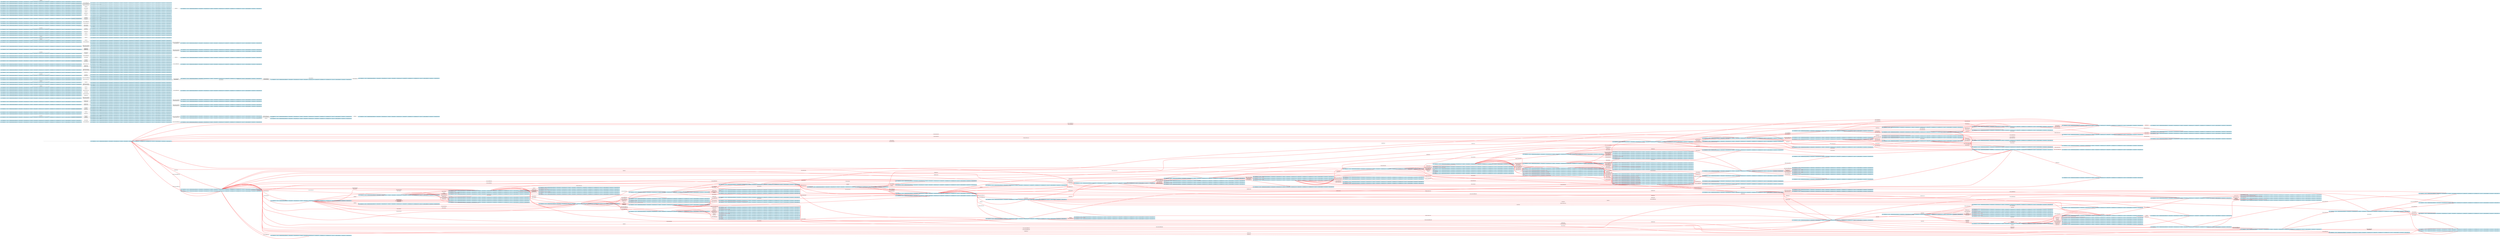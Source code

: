 digraph G {

	rankdir = LR;

	start_c_q5_785[style=invisible];

	node[shape=box, style="rounded, filled", color=lightblue2];

	c_q0_40[label="(c_q0 ≝ ((alimentation = 1) ∧ (cdp = 0) ∧ (depassement_temps_maintenance = 0) ∧ (dmd_commodo = 1) ∧ (dmd_commodo_user = 0) ∧ (etat_cdp = 0) ∧ (etat_commodo = 0) ∧ (etat_moteur_ess_av = 8) ∧ (presence_CDP = 1) ∧ (seuil_depasse_vit1 = 0) ∧ (seuil_depasse_vit2 = 0) ∧ (t_int_av = 4) ∧ (t_perte_acc_depasse = 0) ∧ (type_vitesse = 1) ∧ (vitesse_vehicule = 80)))"];
	c_q4_187[label="(c_q4 ≝ ((alimentation = 0) ∧ (cdp = 0) ∧ (depassement_temps_maintenance = 0) ∧ (dmd_commodo = 0) ∧ (dmd_commodo_user = 0) ∧ (etat_cdp = 0) ∧ (etat_commodo = 0) ∧ (etat_moteur_ess_av = 5) ∧ (presence_CDP = 1) ∧ (seuil_depasse_vit1 = 0) ∧ (seuil_depasse_vit2 = 0) ∧ (t_int_av = 4) ∧ (t_perte_acc_depasse = 0) ∧ (type_vitesse = 0) ∧ (vitesse_vehicule = 1)))"];
	c_q7_643[label="(c_q7 ≝ ((alimentation = 2) ∧ (cdp = 2) ∧ (depassement_temps_maintenance = 0) ∧ (dmd_commodo = 2) ∧ (dmd_commodo_user = 2) ∧ (etat_cdp = 0) ∧ (etat_commodo = 1) ∧ (etat_moteur_ess_av = 2) ∧ (presence_CDP = 1) ∧ (seuil_depasse_vit1 = 0) ∧ (seuil_depasse_vit2 = 0) ∧ (t_int_av = 0) ∧ (t_perte_acc_depasse = 0) ∧ (type_vitesse = 0) ∧ (vitesse_vehicule = 0)))"];
	c_q7_872[label="(c_q7 ≝ ((alimentation = 0) ∧ (cdp = 0) ∧ (depassement_temps_maintenance = 0) ∧ (dmd_commodo = 1) ∧ (dmd_commodo_user = 1) ∧ (etat_cdp = 1) ∧ (etat_commodo = 1) ∧ (etat_moteur_ess_av = 5) ∧ (presence_CDP = 1) ∧ (seuil_depasse_vit1 = 0) ∧ (seuil_depasse_vit2 = 0) ∧ (t_int_av = 3) ∧ (t_perte_acc_depasse = 0) ∧ (type_vitesse = 1) ∧ (vitesse_vehicule = 80)))"];
	c_q2_119[label="(c_q2 ≝ ((alimentation = 0) ∧ (cdp = 0) ∧ (depassement_temps_maintenance = 0) ∧ (dmd_commodo = 4) ∧ (dmd_commodo_user = 1) ∧ (etat_cdp = 0) ∧ (etat_commodo = 0) ∧ (etat_moteur_ess_av = 8) ∧ (presence_CDP = 1) ∧ (seuil_depasse_vit1 = 0) ∧ (seuil_depasse_vit2 = 0) ∧ (t_int_av = 4) ∧ (t_perte_acc_depasse = 0) ∧ (type_vitesse = 0) ∧ (vitesse_vehicule = 0)))"];
	c_q4_65[label="(c_q4 ≝ ((alimentation = 0) ∧ (cdp = 0) ∧ (depassement_temps_maintenance = 0) ∧ (dmd_commodo = 1) ∧ (dmd_commodo_user = 0) ∧ (etat_cdp = 1) ∧ (etat_commodo = 0) ∧ (etat_moteur_ess_av = 1) ∧ (presence_CDP = 1) ∧ (seuil_depasse_vit1 = 0) ∧ (seuil_depasse_vit2 = 0) ∧ (t_int_av = 3) ∧ (t_perte_acc_depasse = 0) ∧ (type_vitesse = 1) ∧ (vitesse_vehicule = 80)))"];
	c_q5_22[label="(c_q5 ≝ ((alimentation = 0) ∧ (cdp = 0) ∧ (depassement_temps_maintenance = 0) ∧ (dmd_commodo = 4) ∧ (dmd_commodo_user = 0) ∧ (etat_cdp = 1) ∧ (etat_commodo = 1) ∧ (etat_moteur_ess_av = 0) ∧ (presence_CDP = 1) ∧ (seuil_depasse_vit1 = 0) ∧ (seuil_depasse_vit2 = 0) ∧ (t_int_av = 2) ∧ (t_perte_acc_depasse = 0) ∧ (type_vitesse = 0) ∧ (vitesse_vehicule = 80)))"];
	c_q2_122[label="(c_q2 ≝ ((alimentation = 0) ∧ (cdp = 0) ∧ (depassement_temps_maintenance = 0) ∧ (dmd_commodo = 2) ∧ (dmd_commodo_user = 1) ∧ (etat_cdp = 1) ∧ (etat_commodo = 0) ∧ (etat_moteur_ess_av = 8) ∧ (presence_CDP = 1) ∧ (seuil_depasse_vit1 = 0) ∧ (seuil_depasse_vit2 = 0) ∧ (t_int_av = 5) ∧ (t_perte_acc_depasse = 0) ∧ (type_vitesse = 0) ∧ (vitesse_vehicule = 0)))"];
	c_q3_387[label="(c_q3 ≝ ((alimentation = 0) ∧ (cdp = 2) ∧ (depassement_temps_maintenance = 0) ∧ (dmd_commodo = 2) ∧ (dmd_commodo_user = 2) ∧ (etat_cdp = 1) ∧ (etat_commodo = 1) ∧ (etat_moteur_ess_av = 8) ∧ (presence_CDP = 1) ∧ (seuil_depasse_vit1 = 0) ∧ (seuil_depasse_vit2 = 0) ∧ (t_int_av = 0) ∧ (t_perte_acc_depasse = 0) ∧ (type_vitesse = 0) ∧ (vitesse_vehicule = 0)))"];
	c_q0_50[label="(c_q0 ≝ ((alimentation = 0) ∧ (cdp = 0) ∧ (depassement_temps_maintenance = 0) ∧ (dmd_commodo = 2) ∧ (dmd_commodo_user = 0) ∧ (etat_cdp = 1) ∧ (etat_commodo = 0) ∧ (etat_moteur_ess_av = 8) ∧ (presence_CDP = 1) ∧ (seuil_depasse_vit1 = 0) ∧ (seuil_depasse_vit2 = 0) ∧ (t_int_av = 5) ∧ (t_perte_acc_depasse = 0) ∧ (type_vitesse = 0) ∧ (vitesse_vehicule = 0)))"];
	c_q1_74[label="(c_q1 ≝ ((alimentation = 2) ∧ (cdp = 0) ∧ (depassement_temps_maintenance = 0) ∧ (dmd_commodo = 4) ∧ (dmd_commodo_user = 0) ∧ (etat_cdp = 0) ∧ (etat_commodo = 1) ∧ (etat_moteur_ess_av = 8) ∧ (presence_CDP = 1) ∧ (seuil_depasse_vit1 = 0) ∧ (seuil_depasse_vit2 = 0) ∧ (t_int_av = 4) ∧ (t_perte_acc_depasse = 0) ∧ (type_vitesse = 0) ∧ (vitesse_vehicule = 0)))"];
	c_q0_47[label="(c_q0 ≝ ((alimentation = 0) ∧ (cdp = 0) ∧ (depassement_temps_maintenance = 0) ∧ (dmd_commodo = 4) ∧ (dmd_commodo_user = 0) ∧ (etat_cdp = 0) ∧ (etat_commodo = 0) ∧ (etat_moteur_ess_av = 8) ∧ (presence_CDP = 1) ∧ (seuil_depasse_vit1 = 0) ∧ (seuil_depasse_vit2 = 0) ∧ (t_int_av = 4) ∧ (t_perte_acc_depasse = 0) ∧ (type_vitesse = 0) ∧ (vitesse_vehicule = 0)))"];
	c_q3_180[label="(c_q3 ≝ ((alimentation = 1) ∧ (cdp = 0) ∧ (depassement_temps_maintenance = 0) ∧ (dmd_commodo = 3) ∧ (dmd_commodo_user = 2) ∧ (etat_cdp = 1) ∧ (etat_commodo = 1) ∧ (etat_moteur_ess_av = 8) ∧ (presence_CDP = 1) ∧ (seuil_depasse_vit1 = 0) ∧ (seuil_depasse_vit2 = 0) ∧ (t_int_av = 0) ∧ (t_perte_acc_depasse = 0) ∧ (type_vitesse = 0) ∧ (vitesse_vehicule = 9)))"];
	c_q7_181[label="(c_q7 ≝ ((alimentation = 1) ∧ (cdp = 0) ∧ (depassement_temps_maintenance = 0) ∧ (dmd_commodo = 1) ∧ (dmd_commodo_user = 1) ∧ (etat_cdp = 1) ∧ (etat_commodo = 1) ∧ (etat_moteur_ess_av = 5) ∧ (presence_CDP = 1) ∧ (seuil_depasse_vit1 = 0) ∧ (seuil_depasse_vit2 = 0) ∧ (t_int_av = 0) ∧ (t_perte_acc_depasse = 0) ∧ (type_vitesse = 0) ∧ (vitesse_vehicule = 9)))"];
	c_q6_139[label="(c_q6 ≝ ((alimentation = 0) ∧ (cdp = 0) ∧ (depassement_temps_maintenance = 0) ∧ (dmd_commodo = 1) ∧ (dmd_commodo_user = 1) ∧ (etat_cdp = 1) ∧ (etat_commodo = 0) ∧ (etat_moteur_ess_av = 1) ∧ (presence_CDP = 1) ∧ (seuil_depasse_vit1 = 0) ∧ (seuil_depasse_vit2 = 0) ∧ (t_int_av = 3) ∧ (t_perte_acc_depasse = 0) ∧ (type_vitesse = 0) ∧ (vitesse_vehicule = 90)))"];
	c_q6_217[label="(c_q6 ≝ ((alimentation = 0) ∧ (cdp = 0) ∧ (depassement_temps_maintenance = 0) ∧ (dmd_commodo = 0) ∧ (dmd_commodo_user = 1) ∧ (etat_cdp = 0) ∧ (etat_commodo = 0) ∧ (etat_moteur_ess_av = 5) ∧ (presence_CDP = 1) ∧ (seuil_depasse_vit1 = 0) ∧ (seuil_depasse_vit2 = 0) ∧ (t_int_av = 4) ∧ (t_perte_acc_depasse = 0) ∧ (type_vitesse = 0) ∧ (vitesse_vehicule = 1)))"];
	c_q4_599[label="(c_q4 ≝ ((alimentation = 0) ∧ (cdp = 2) ∧ (depassement_temps_maintenance = 0) ∧ (dmd_commodo = 0) ∧ (dmd_commodo_user = 0) ∧ (etat_cdp = 1) ∧ (etat_commodo = 0) ∧ (etat_moteur_ess_av = 1) ∧ (presence_CDP = 1) ∧ (seuil_depasse_vit1 = 0) ∧ (seuil_depasse_vit2 = 0) ∧ (t_int_av = 3) ∧ (t_perte_acc_depasse = 0) ∧ (type_vitesse = 0) ∧ (vitesse_vehicule = 90)))"];
	c_q5_539[label="(c_q5 ≝ ((alimentation = 0) ∧ (cdp = 0) ∧ (depassement_temps_maintenance = 0) ∧ (dmd_commodo = 0) ∧ (dmd_commodo_user = 0) ∧ (etat_cdp = 1) ∧ (etat_commodo = 1) ∧ (etat_moteur_ess_av = 2) ∧ (presence_CDP = 1) ∧ (seuil_depasse_vit1 = 0) ∧ (seuil_depasse_vit2 = 0) ∧ (t_int_av = 0) ∧ (t_perte_acc_depasse = 0) ∧ (type_vitesse = 0) ∧ (vitesse_vehicule = 0)))"];
	c_q2_115[label="(c_q2 ≝ ((alimentation = 2) ∧ (cdp = 0) ∧ (depassement_temps_maintenance = 1) ∧ (dmd_commodo = 2) ∧ (dmd_commodo_user = 1) ∧ (etat_cdp = 1) ∧ (etat_commodo = 0) ∧ (etat_moteur_ess_av = 8) ∧ (presence_CDP = 1) ∧ (seuil_depasse_vit1 = 0) ∧ (seuil_depasse_vit2 = 0) ∧ (t_int_av = 5) ∧ (t_perte_acc_depasse = 0) ∧ (type_vitesse = 0) ∧ (vitesse_vehicule = 0)))"];
	c_q7_475[label="(c_q7 ≝ ((alimentation = 0) ∧ (cdp = 2) ∧ (depassement_temps_maintenance = 0) ∧ (dmd_commodo = 0) ∧ (dmd_commodo_user = 2) ∧ (etat_cdp = 1) ∧ (etat_commodo = 1) ∧ (etat_moteur_ess_av = 4) ∧ (presence_CDP = 1) ∧ (seuil_depasse_vit1 = 0) ∧ (seuil_depasse_vit2 = 0) ∧ (t_int_av = 0) ∧ (t_perte_acc_depasse = 0) ∧ (type_vitesse = 0) ∧ (vitesse_vehicule = 0)))"];
	c_q6_876[label="(c_q6 ≝ ((alimentation = 1) ∧ (cdp = 0) ∧ (depassement_temps_maintenance = 0) ∧ (dmd_commodo = 4) ∧ (dmd_commodo_user = 1) ∧ (etat_cdp = 1) ∧ (etat_commodo = 0) ∧ (etat_moteur_ess_av = 0) ∧ (presence_CDP = 1) ∧ (seuil_depasse_vit1 = 0) ∧ (seuil_depasse_vit2 = 0) ∧ (t_int_av = 2) ∧ (t_perte_acc_depasse = 0) ∧ (type_vitesse = 0) ∧ (vitesse_vehicule = 50)))"];
	c_q0_66[label="(c_q0 ≝ ((alimentation = 0) ∧ (cdp = 0) ∧ (depassement_temps_maintenance = 0) ∧ (dmd_commodo = 3) ∧ (dmd_commodo_user = 0) ∧ (etat_cdp = 1) ∧ (etat_commodo = 0) ∧ (etat_moteur_ess_av = 8) ∧ (presence_CDP = 1) ∧ (seuil_depasse_vit1 = 0) ∧ (seuil_depasse_vit2 = 0) ∧ (t_int_av = 1) ∧ (t_perte_acc_depasse = 0) ∧ (type_vitesse = 0) ∧ (vitesse_vehicule = 10)))"];
	c_q2_133[label="(c_q2 ≝ ((alimentation = 0) ∧ (cdp = 0) ∧ (depassement_temps_maintenance = 0) ∧ (dmd_commodo = 1) ∧ (dmd_commodo_user = 1) ∧ (etat_cdp = 0) ∧ (etat_commodo = 0) ∧ (etat_moteur_ess_av = 8) ∧ (presence_CDP = 1) ∧ (seuil_depasse_vit1 = 0) ∧ (seuil_depasse_vit2 = 0) ∧ (t_int_av = 4) ∧ (t_perte_acc_depasse = 0) ∧ (type_vitesse = 0) ∧ (vitesse_vehicule = 1)))"];
	c_q7_507[label="(c_q7 ≝ ((alimentation = 0) ∧ (cdp = 2) ∧ (depassement_temps_maintenance = 0) ∧ (dmd_commodo = 0) ∧ (dmd_commodo_user = 1) ∧ (etat_cdp = 1) ∧ (etat_commodo = 1) ∧ (etat_moteur_ess_av = 4) ∧ (presence_CDP = 1) ∧ (seuil_depasse_vit1 = 0) ∧ (seuil_depasse_vit2 = 0) ∧ (t_int_av = 0) ∧ (t_perte_acc_depasse = 0) ∧ (type_vitesse = 0) ∧ (vitesse_vehicule = 0)))"];
	c_q4_195[label="(c_q4 ≝ ((alimentation = 2) ∧ (cdp = 0) ∧ (depassement_temps_maintenance = 0) ∧ (dmd_commodo = 2) ∧ (dmd_commodo_user = 0) ∧ (etat_cdp = 1) ∧ (etat_commodo = 0) ∧ (etat_moteur_ess_av = 2) ∧ (presence_CDP = 1) ∧ (seuil_depasse_vit1 = 0) ∧ (seuil_depasse_vit2 = 0) ∧ (t_int_av = 5) ∧ (t_perte_acc_depasse = 1) ∧ (type_vitesse = 0) ∧ (vitesse_vehicule = 0)))"];
	c_q7_405[label="(c_q7 ≝ ((alimentation = 0) ∧ (cdp = 2) ∧ (depassement_temps_maintenance = 0) ∧ (dmd_commodo = 3) ∧ (dmd_commodo_user = 3) ∧ (etat_cdp = 1) ∧ (etat_commodo = 1) ∧ (etat_moteur_ess_av = 1) ∧ (presence_CDP = 1) ∧ (seuil_depasse_vit1 = 0) ∧ (seuil_depasse_vit2 = 0) ∧ (t_int_av = 3) ∧ (t_perte_acc_depasse = 0) ∧ (type_vitesse = 0) ∧ (vitesse_vehicule = 90)))"];
	c_q1_859[label="(c_q1 ≝ ((alimentation = 0) ∧ (cdp = 2) ∧ (depassement_temps_maintenance = 0) ∧ (dmd_commodo = 0) ∧ (dmd_commodo_user = 0) ∧ (etat_cdp = 0) ∧ (etat_commodo = 1) ∧ (etat_moteur_ess_av = 8) ∧ (presence_CDP = 1) ∧ (seuil_depasse_vit1 = 0) ∧ (seuil_depasse_vit2 = 0) ∧ (t_int_av = 0) ∧ (t_perte_acc_depasse = 0) ∧ (type_vitesse = 0) ∧ (vitesse_vehicule = 0)))"];
	c_q7_676[label="(c_q7 ≝ ((alimentation = 2) ∧ (cdp = 2) ∧ (depassement_temps_maintenance = 0) ∧ (dmd_commodo = 0) ∧ (dmd_commodo_user = 3) ∧ (etat_cdp = 1) ∧ (etat_commodo = 1) ∧ (etat_moteur_ess_av = 2) ∧ (presence_CDP = 1) ∧ (seuil_depasse_vit1 = 0) ∧ (seuil_depasse_vit2 = 0) ∧ (t_int_av = 0) ∧ (t_perte_acc_depasse = 1) ∧ (type_vitesse = 0) ∧ (vitesse_vehicule = 0)))"];
	c_q7_692[label="(c_q7 ≝ ((alimentation = 0) ∧ (cdp = 2) ∧ (depassement_temps_maintenance = 0) ∧ (dmd_commodo = 0) ∧ (dmd_commodo_user = 3) ∧ (etat_cdp = 1) ∧ (etat_commodo = 1) ∧ (etat_moteur_ess_av = 4) ∧ (presence_CDP = 1) ∧ (seuil_depasse_vit1 = 0) ∧ (seuil_depasse_vit2 = 0) ∧ (t_int_av = 0) ∧ (t_perte_acc_depasse = 0) ∧ (type_vitesse = 0) ∧ (vitesse_vehicule = 0)))"];
	c_q7_671[label="(c_q7 ≝ ((alimentation = 2) ∧ (cdp = 2) ∧ (depassement_temps_maintenance = 0) ∧ (dmd_commodo = 0) ∧ (dmd_commodo_user = 3) ∧ (etat_cdp = 0) ∧ (etat_commodo = 1) ∧ (etat_moteur_ess_av = 2) ∧ (presence_CDP = 1) ∧ (seuil_depasse_vit1 = 0) ∧ (seuil_depasse_vit2 = 0) ∧ (t_int_av = 0) ∧ (t_perte_acc_depasse = 1) ∧ (type_vitesse = 0) ∧ (vitesse_vehicule = 0)))"];
	c_q0_43[label="(c_q0 ≝ ((alimentation = 2) ∧ (cdp = 0) ∧ (depassement_temps_maintenance = 1) ∧ (dmd_commodo = 2) ∧ (dmd_commodo_user = 0) ∧ (etat_cdp = 1) ∧ (etat_commodo = 0) ∧ (etat_moteur_ess_av = 8) ∧ (presence_CDP = 1) ∧ (seuil_depasse_vit1 = 0) ∧ (seuil_depasse_vit2 = 0) ∧ (t_int_av = 5) ∧ (t_perte_acc_depasse = 0) ∧ (type_vitesse = 0) ∧ (vitesse_vehicule = 0)))"];
	c_q7_630[label="(c_q7 ≝ ((alimentation = 0) ∧ (cdp = 2) ∧ (depassement_temps_maintenance = 0) ∧ (dmd_commodo = 1) ∧ (dmd_commodo_user = 1) ∧ (etat_cdp = 1) ∧ (etat_commodo = 1) ∧ (etat_moteur_ess_av = 5) ∧ (presence_CDP = 1) ∧ (seuil_depasse_vit1 = 0) ∧ (seuil_depasse_vit2 = 0) ∧ (t_int_av = 0) ∧ (t_perte_acc_depasse = 0) ∧ (type_vitesse = 0) ∧ (vitesse_vehicule = 0)))"];
	c_q3_657[label="(c_q3 ≝ ((alimentation = 2) ∧ (cdp = 2) ∧ (depassement_temps_maintenance = 1) ∧ (dmd_commodo = 0) ∧ (dmd_commodo_user = 3) ∧ (etat_cdp = 1) ∧ (etat_commodo = 1) ∧ (etat_moteur_ess_av = 8) ∧ (presence_CDP = 1) ∧ (seuil_depasse_vit1 = 0) ∧ (seuil_depasse_vit2 = 0) ∧ (t_int_av = 0) ∧ (t_perte_acc_depasse = 0) ∧ (type_vitesse = 0) ∧ (vitesse_vehicule = 0)))"];
	c_q6_751[label="(c_q6 ≝ ((alimentation = 0) ∧ (cdp = 1) ∧ (depassement_temps_maintenance = 0) ∧ (dmd_commodo = 2) ∧ (dmd_commodo_user = 2) ∧ (etat_cdp = 1) ∧ (etat_commodo = 0) ∧ (etat_moteur_ess_av = 7) ∧ (presence_CDP = 1) ∧ (seuil_depasse_vit1 = 0) ∧ (seuil_depasse_vit2 = 0) ∧ (t_int_av = 0) ∧ (t_perte_acc_depasse = 0) ∧ (type_vitesse = 0) ∧ (vitesse_vehicule = 0)))"];
	c_q7_403[label="(c_q7 ≝ ((alimentation = 2) ∧ (cdp = 2) ∧ (depassement_temps_maintenance = 0) ∧ (dmd_commodo = 3) ∧ (dmd_commodo_user = 3) ∧ (etat_cdp = 1) ∧ (etat_commodo = 1) ∧ (etat_moteur_ess_av = 2) ∧ (presence_CDP = 1) ∧ (seuil_depasse_vit1 = 0) ∧ (seuil_depasse_vit2 = 0) ∧ (t_int_av = 0) ∧ (t_perte_acc_depasse = 0) ∧ (type_vitesse = 0) ∧ (vitesse_vehicule = 0)))"];
	c_q0_61[label="(c_q0 ≝ ((alimentation = 0) ∧ (cdp = 0) ∧ (depassement_temps_maintenance = 0) ∧ (dmd_commodo = 1) ∧ (dmd_commodo_user = 0) ∧ (etat_cdp = 0) ∧ (etat_commodo = 0) ∧ (etat_moteur_ess_av = 8) ∧ (presence_CDP = 1) ∧ (seuil_depasse_vit1 = 0) ∧ (seuil_depasse_vit2 = 0) ∧ (t_int_av = 4) ∧ (t_perte_acc_depasse = 0) ∧ (type_vitesse = 0) ∧ (vitesse_vehicule = 1)))"];
	c_q6_741[label="(c_q6 ≝ ((alimentation = 0) ∧ (cdp = 2) ∧ (depassement_temps_maintenance = 0) ∧ (dmd_commodo = 2) ∧ (dmd_commodo_user = 2) ∧ (etat_cdp = 0) ∧ (etat_commodo = 0) ∧ (etat_moteur_ess_av = 5) ∧ (presence_CDP = 1) ∧ (seuil_depasse_vit1 = 0) ∧ (seuil_depasse_vit2 = 0) ∧ (t_int_av = 4) ∧ (t_perte_acc_depasse = 0) ∧ (type_vitesse = 0) ∧ (vitesse_vehicule = 0)))"];
	c_q7_878[label="(c_q7 ≝ ((alimentation = 2) ∧ (cdp = 0) ∧ (depassement_temps_maintenance = 1) ∧ (dmd_commodo = 4) ∧ (dmd_commodo_user = 2) ∧ (etat_cdp = 1) ∧ (etat_commodo = 1) ∧ (etat_moteur_ess_av = 4) ∧ (presence_CDP = 0) ∧ (seuil_depasse_vit1 = 0) ∧ (seuil_depasse_vit2 = 0) ∧ (t_int_av = 0) ∧ (t_perte_acc_depasse = 0) ∧ (type_vitesse = 1) ∧ (vitesse_vehicule = 0)))"];
	c_q3_719[label="(c_q3 ≝ ((alimentation = 0) ∧ (cdp = 2) ∧ (depassement_temps_maintenance = 0) ∧ (dmd_commodo = 1) ∧ (dmd_commodo_user = 1) ∧ (etat_cdp = 1) ∧ (etat_commodo = 1) ∧ (etat_moteur_ess_av = 8) ∧ (presence_CDP = 1) ∧ (seuil_depasse_vit1 = 0) ∧ (seuil_depasse_vit2 = 0) ∧ (t_int_av = 0) ∧ (t_perte_acc_depasse = 0) ∧ (type_vitesse = 0) ∧ (vitesse_vehicule = 0)))"];
	c_q6_745[label="(c_q6 ≝ ((alimentation = 1) ∧ (cdp = 2) ∧ (depassement_temps_maintenance = 0) ∧ (dmd_commodo = 2) ∧ (dmd_commodo_user = 2) ∧ (etat_cdp = 1) ∧ (etat_commodo = 0) ∧ (etat_moteur_ess_av = 3) ∧ (presence_CDP = 1) ∧ (seuil_depasse_vit1 = 0) ∧ (seuil_depasse_vit2 = 0) ∧ (t_int_av = 0) ∧ (t_perte_acc_depasse = 0) ∧ (type_vitesse = 0) ∧ (vitesse_vehicule = 0)))"];
	c_q3_793[label="(c_q3 ≝ ((alimentation = 2) ∧ (cdp = 2) ∧ (depassement_temps_maintenance = 1) ∧ (dmd_commodo = 0) ∧ (dmd_commodo_user = 2) ∧ (etat_cdp = 1) ∧ (etat_commodo = 1) ∧ (etat_moteur_ess_av = 8) ∧ (presence_CDP = 1) ∧ (seuil_depasse_vit1 = 0) ∧ (seuil_depasse_vit2 = 0) ∧ (t_int_av = 0) ∧ (t_perte_acc_depasse = 1) ∧ (type_vitesse = 0) ∧ (vitesse_vehicule = 0)))"];
	c_q7_471[label="(c_q7 ≝ ((alimentation = 2) ∧ (cdp = 2) ∧ (depassement_temps_maintenance = 1) ∧ (dmd_commodo = 0) ∧ (dmd_commodo_user = 2) ∧ (etat_cdp = 1) ∧ (etat_commodo = 1) ∧ (etat_moteur_ess_av = 4) ∧ (presence_CDP = 1) ∧ (seuil_depasse_vit1 = 0) ∧ (seuil_depasse_vit2 = 0) ∧ (t_int_av = 0) ∧ (t_perte_acc_depasse = 0) ∧ (type_vitesse = 0) ∧ (vitesse_vehicule = 0)))"];
	c_q7_665[label="(c_q7 ≝ ((alimentation = 2) ∧ (cdp = 2) ∧ (depassement_temps_maintenance = 0) ∧ (dmd_commodo = 0) ∧ (dmd_commodo_user = 2) ∧ (etat_cdp = 1) ∧ (etat_commodo = 1) ∧ (etat_moteur_ess_av = 4) ∧ (presence_CDP = 1) ∧ (seuil_depasse_vit1 = 0) ∧ (seuil_depasse_vit2 = 0) ∧ (t_int_av = 0) ∧ (t_perte_acc_depasse = 1) ∧ (type_vitesse = 0) ∧ (vitesse_vehicule = 0)))"];
	c_q5_857[label="(c_q5 ≝ ((alimentation = 0) ∧ (cdp = 2) ∧ (depassement_temps_maintenance = 0) ∧ (dmd_commodo = 0) ∧ (dmd_commodo_user = 0) ∧ (etat_cdp = 1) ∧ (etat_commodo = 1) ∧ (etat_moteur_ess_av = 2) ∧ (presence_CDP = 1) ∧ (seuil_depasse_vit1 = 0) ∧ (seuil_depasse_vit2 = 0) ∧ (t_int_av = 0) ∧ (t_perte_acc_depasse = 0) ∧ (type_vitesse = 0) ∧ (vitesse_vehicule = 0)))"];
	c_q7_245[label="(c_q7 ≝ ((alimentation = 1) ∧ (cdp = 0) ∧ (depassement_temps_maintenance = 0) ∧ (dmd_commodo = 0) ∧ (dmd_commodo_user = 1) ∧ (etat_cdp = 1) ∧ (etat_commodo = 1) ∧ (etat_moteur_ess_av = 3) ∧ (presence_CDP = 1) ∧ (seuil_depasse_vit1 = 0) ∧ (seuil_depasse_vit2 = 0) ∧ (t_int_av = 3) ∧ (t_perte_acc_depasse = 0) ∧ (type_vitesse = 1) ∧ (vitesse_vehicule = 80)))"];
	c_q3_163[label="(c_q3 ≝ ((alimentation = 0) ∧ (cdp = 1) ∧ (depassement_temps_maintenance = 0) ∧ (dmd_commodo = 4) ∧ (dmd_commodo_user = 1) ∧ (etat_cdp = 1) ∧ (etat_commodo = 1) ∧ (etat_moteur_ess_av = 8) ∧ (presence_CDP = 1) ∧ (seuil_depasse_vit1 = 0) ∧ (seuil_depasse_vit2 = 0) ∧ (t_int_av = 2) ∧ (t_perte_acc_depasse = 0) ∧ (type_vitesse = 0) ∧ (vitesse_vehicule = 80)))"];
	c_q4_196[label="(c_q4 ≝ ((alimentation = 1) ∧ (cdp = 0) ∧ (depassement_temps_maintenance = 0) ∧ (dmd_commodo = 1) ∧ (dmd_commodo_user = 0) ∧ (etat_cdp = 1) ∧ (etat_commodo = 0) ∧ (etat_moteur_ess_av = 4) ∧ (presence_CDP = 1) ∧ (seuil_depasse_vit1 = 0) ∧ (seuil_depasse_vit2 = 0) ∧ (t_int_av = 0) ∧ (t_perte_acc_depasse = 0) ∧ (type_vitesse = 0) ∧ (vitesse_vehicule = 0)))"];
	c_q6_225[label="(c_q6 ≝ ((alimentation = 2) ∧ (cdp = 0) ∧ (depassement_temps_maintenance = 0) ∧ (dmd_commodo = 2) ∧ (dmd_commodo_user = 1) ∧ (etat_cdp = 1) ∧ (etat_commodo = 0) ∧ (etat_moteur_ess_av = 2) ∧ (presence_CDP = 1) ∧ (seuil_depasse_vit1 = 0) ∧ (seuil_depasse_vit2 = 0) ∧ (t_int_av = 5) ∧ (t_perte_acc_depasse = 1) ∧ (type_vitesse = 0) ∧ (vitesse_vehicule = 0)))"];
	c_q6_230[label="(c_q6 ≝ ((alimentation = 0) ∧ (cdp = 0) ∧ (depassement_temps_maintenance = 0) ∧ (dmd_commodo = 4) ∧ (dmd_commodo_user = 1) ∧ (etat_cdp = 0) ∧ (etat_commodo = 0) ∧ (etat_moteur_ess_av = 5) ∧ (presence_CDP = 1) ∧ (seuil_depasse_vit1 = 0) ∧ (seuil_depasse_vit2 = 0) ∧ (t_int_av = 4) ∧ (t_perte_acc_depasse = 0) ∧ (type_vitesse = 0) ∧ (vitesse_vehicule = 0)))"];
	c_q4_194[label="(c_q4 ≝ ((alimentation = 2) ∧ (cdp = 0) ∧ (depassement_temps_maintenance = 0) ∧ (dmd_commodo = 2) ∧ (dmd_commodo_user = 0) ∧ (etat_cdp = 1) ∧ (etat_commodo = 0) ∧ (etat_moteur_ess_av = 2) ∧ (presence_CDP = 1) ∧ (seuil_depasse_vit1 = 0) ∧ (seuil_depasse_vit2 = 0) ∧ (t_int_av = 5) ∧ (t_perte_acc_depasse = 0) ∧ (type_vitesse = 0) ∧ (vitesse_vehicule = 0)))"];
	c_q4_874[label="(c_q4 ≝ ((alimentation = 1) ∧ (cdp = 0) ∧ (depassement_temps_maintenance = 0) ∧ (dmd_commodo = 4) ∧ (dmd_commodo_user = 0) ∧ (etat_cdp = 1) ∧ (etat_commodo = 0) ∧ (etat_moteur_ess_av = 0) ∧ (presence_CDP = 1) ∧ (seuil_depasse_vit1 = 0) ∧ (seuil_depasse_vit2 = 0) ∧ (t_int_av = 2) ∧ (t_perte_acc_depasse = 0) ∧ (type_vitesse = 0) ∧ (vitesse_vehicule = 50)))"];
	c_q7_769[label="(c_q7 ≝ ((alimentation = 0) ∧ (cdp = 2) ∧ (depassement_temps_maintenance = 0) ∧ (dmd_commodo = 0) ∧ (dmd_commodo_user = 2) ∧ (etat_cdp = 1) ∧ (etat_commodo = 1) ∧ (etat_moteur_ess_av = 2) ∧ (presence_CDP = 1) ∧ (seuil_depasse_vit1 = 0) ∧ (seuil_depasse_vit2 = 0) ∧ (t_int_av = 0) ∧ (t_perte_acc_depasse = 0) ∧ (type_vitesse = 0) ∧ (vitesse_vehicule = 0)))"];
	c_q3_639[label="(c_q3 ≝ ((alimentation = 0) ∧ (cdp = 2) ∧ (depassement_temps_maintenance = 0) ∧ (dmd_commodo = 2) ∧ (dmd_commodo_user = 2) ∧ (etat_cdp = 0) ∧ (etat_commodo = 1) ∧ (etat_moteur_ess_av = 8) ∧ (presence_CDP = 1) ∧ (seuil_depasse_vit1 = 0) ∧ (seuil_depasse_vit2 = 0) ∧ (t_int_av = 0) ∧ (t_perte_acc_depasse = 0) ∧ (type_vitesse = 0) ∧ (vitesse_vehicule = 0)))"];
	c_q6_497[label="(c_q6 ≝ ((alimentation = 2) ∧ (cdp = 2) ∧ (depassement_temps_maintenance = 0) ∧ (dmd_commodo = 0) ∧ (dmd_commodo_user = 1) ∧ (etat_cdp = 1) ∧ (etat_commodo = 0) ∧ (etat_moteur_ess_av = 4) ∧ (presence_CDP = 1) ∧ (seuil_depasse_vit1 = 0) ∧ (seuil_depasse_vit2 = 0) ∧ (t_int_av = 0) ∧ (t_perte_acc_depasse = 0) ∧ (type_vitesse = 0) ∧ (vitesse_vehicule = 0)))"];
	c_q1_847[label="(c_q1 ≝ ((alimentation = 2) ∧ (cdp = 2) ∧ (depassement_temps_maintenance = 1) ∧ (dmd_commodo = 0) ∧ (dmd_commodo_user = 0) ∧ (etat_cdp = 1) ∧ (etat_commodo = 1) ∧ (etat_moteur_ess_av = 8) ∧ (presence_CDP = 1) ∧ (seuil_depasse_vit1 = 0) ∧ (seuil_depasse_vit2 = 0) ∧ (t_int_av = 0) ∧ (t_perte_acc_depasse = 1) ∧ (type_vitesse = 0) ∧ (vitesse_vehicule = 0)))"];
	c_q5_358[label="(c_q5 ≝ ((alimentation = 0) ∧ (cdp = 2) ∧ (depassement_temps_maintenance = 0) ∧ (dmd_commodo = 0) ∧ (dmd_commodo_user = 0) ∧ (etat_cdp = 1) ∧ (etat_commodo = 1) ∧ (etat_moteur_ess_av = 1) ∧ (presence_CDP = 1) ∧ (seuil_depasse_vit1 = 0) ∧ (seuil_depasse_vit2 = 0) ∧ (t_int_av = 0) ∧ (t_perte_acc_depasse = 0) ∧ (type_vitesse = 0) ∧ (vitesse_vehicule = 0)))"];
	c_q1_440[label="(c_q1 ≝ ((alimentation = 1) ∧ (cdp = 2) ∧ (depassement_temps_maintenance = 0) ∧ (dmd_commodo = 0) ∧ (dmd_commodo_user = 0) ∧ (etat_cdp = 1) ∧ (etat_commodo = 1) ∧ (etat_moteur_ess_av = 8) ∧ (presence_CDP = 1) ∧ (seuil_depasse_vit1 = 0) ∧ (seuil_depasse_vit2 = 0) ∧ (t_int_av = 0) ∧ (t_perte_acc_depasse = 0) ∧ (type_vitesse = 0) ∧ (vitesse_vehicule = 0)))"];
	c_q6_749[label="(c_q6 ≝ ((alimentation = 0) ∧ (cdp = 0) ∧ (depassement_temps_maintenance = 0) ∧ (dmd_commodo = 2) ∧ (dmd_commodo_user = 2) ∧ (etat_cdp = 1) ∧ (etat_commodo = 0) ∧ (etat_moteur_ess_av = 1) ∧ (presence_CDP = 1) ∧ (seuil_depasse_vit1 = 0) ∧ (seuil_depasse_vit2 = 0) ∧ (t_int_av = 0) ∧ (t_perte_acc_depasse = 0) ∧ (type_vitesse = 0) ∧ (vitesse_vehicule = 0)))"];
	c_q6_236[label="(c_q6 ≝ ((alimentation = 0) ∧ (cdp = 0) ∧ (depassement_temps_maintenance = 0) ∧ (dmd_commodo = 1) ∧ (dmd_commodo_user = 1) ∧ (etat_cdp = 1) ∧ (etat_commodo = 0) ∧ (etat_moteur_ess_av = 0) ∧ (presence_CDP = 1) ∧ (seuil_depasse_vit1 = 0) ∧ (seuil_depasse_vit2 = 0) ∧ (t_int_av = 2) ∧ (t_perte_acc_depasse = 0) ∧ (type_vitesse = 0) ∧ (vitesse_vehicule = 80)))"];
	c_q7_276[label="(c_q7 ≝ ((alimentation = 0) ∧ (cdp = 0) ∧ (depassement_temps_maintenance = 0) ∧ (dmd_commodo = 4) ∧ (dmd_commodo_user = 1) ∧ (etat_cdp = 0) ∧ (etat_commodo = 1) ∧ (etat_moteur_ess_av = 5) ∧ (presence_CDP = 1) ∧ (seuil_depasse_vit1 = 0) ∧ (seuil_depasse_vit2 = 0) ∧ (t_int_av = 4) ∧ (t_perte_acc_depasse = 0) ∧ (type_vitesse = 0) ∧ (vitesse_vehicule = 1)))"];
	c_q0_591[label="(c_q0 ≝ ((alimentation = 2) ∧ (cdp = 2) ∧ (depassement_temps_maintenance = 0) ∧ (dmd_commodo = 0) ∧ (dmd_commodo_user = 0) ∧ (etat_cdp = 1) ∧ (etat_commodo = 0) ∧ (etat_moteur_ess_av = 8) ∧ (presence_CDP = 1) ∧ (seuil_depasse_vit1 = 0) ∧ (seuil_depasse_vit2 = 0) ∧ (t_int_av = 0) ∧ (t_perte_acc_depasse = 0) ∧ (type_vitesse = 0) ∧ (vitesse_vehicule = 0)))"];
	c_q4_517[label="(c_q4 ≝ ((alimentation = 0) ∧ (cdp = 2) ∧ (depassement_temps_maintenance = 0) ∧ (dmd_commodo = 0) ∧ (dmd_commodo_user = 0) ∧ (etat_cdp = 0) ∧ (etat_commodo = 0) ∧ (etat_moteur_ess_av = 5) ∧ (presence_CDP = 1) ∧ (seuil_depasse_vit1 = 0) ∧ (seuil_depasse_vit2 = 0) ∧ (t_int_av = 4) ∧ (t_perte_acc_depasse = 0) ∧ (type_vitesse = 0) ∧ (vitesse_vehicule = 1)))"];
	c_q6_221[label="(c_q6 ≝ ((alimentation = 1) ∧ (cdp = 0) ∧ (depassement_temps_maintenance = 0) ∧ (dmd_commodo = 1) ∧ (dmd_commodo_user = 1) ∧ (etat_cdp = 1) ∧ (etat_commodo = 0) ∧ (etat_moteur_ess_av = 3) ∧ (presence_CDP = 1) ∧ (seuil_depasse_vit1 = 0) ∧ (seuil_depasse_vit2 = 0) ∧ (t_int_av = 3) ∧ (t_perte_acc_depasse = 0) ∧ (type_vitesse = 1) ∧ (vitesse_vehicule = 80)))"];
	c_q6_483[label="(c_q6 ≝ ((alimentation = 2) ∧ (cdp = 2) ∧ (depassement_temps_maintenance = 0) ∧ (dmd_commodo = 0) ∧ (dmd_commodo_user = 3) ∧ (etat_cdp = 1) ∧ (etat_commodo = 0) ∧ (etat_moteur_ess_av = 4) ∧ (presence_CDP = 1) ∧ (seuil_depasse_vit1 = 0) ∧ (seuil_depasse_vit2 = 0) ∧ (t_int_av = 0) ∧ (t_perte_acc_depasse = 0) ∧ (type_vitesse = 0) ∧ (vitesse_vehicule = 0)))"];
	c_q4_186[label="(c_q4 ≝ ((alimentation = 0) ∧ (cdp = 0) ∧ (depassement_temps_maintenance = 0) ∧ (dmd_commodo = 0) ∧ (dmd_commodo_user = 0) ∧ (etat_cdp = 0) ∧ (etat_commodo = 0) ∧ (etat_moteur_ess_av = 9) ∧ (presence_CDP = 1) ∧ (seuil_depasse_vit1 = 0) ∧ (seuil_depasse_vit2 = 0) ∧ (t_int_av = 4) ∧ (t_perte_acc_depasse = 0) ∧ (type_vitesse = 0) ∧ (vitesse_vehicule = 1)))"];
	c_q4_579[label="(c_q4 ≝ ((alimentation = 0) ∧ (cdp = 1) ∧ (depassement_temps_maintenance = 0) ∧ (dmd_commodo = 0) ∧ (dmd_commodo_user = 0) ∧ (etat_cdp = 1) ∧ (etat_commodo = 0) ∧ (etat_moteur_ess_av = 7) ∧ (presence_CDP = 1) ∧ (seuil_depasse_vit1 = 0) ∧ (seuil_depasse_vit2 = 0) ∧ (t_int_av = 0) ∧ (t_perte_acc_depasse = 0) ∧ (type_vitesse = 0) ∧ (vitesse_vehicule = 0)))"];
	c_q5_863[label="(c_q5 ≝ ((alimentation = 2) ∧ (cdp = 2) ∧ (depassement_temps_maintenance = 0) ∧ (dmd_commodo = 0) ∧ (dmd_commodo_user = 0) ∧ (etat_cdp = 0) ∧ (etat_commodo = 1) ∧ (etat_moteur_ess_av = 2) ∧ (presence_CDP = 1) ∧ (seuil_depasse_vit1 = 0) ∧ (seuil_depasse_vit2 = 0) ∧ (t_int_av = 0) ∧ (t_perte_acc_depasse = 0) ∧ (type_vitesse = 0) ∧ (vitesse_vehicule = 0)))"];
	c_q0_57[label="(c_q0 ≝ ((alimentation = 0) ∧ (cdp = 2) ∧ (depassement_temps_maintenance = 0) ∧ (dmd_commodo = 1) ∧ (dmd_commodo_user = 0) ∧ (etat_cdp = 1) ∧ (etat_commodo = 0) ∧ (etat_moteur_ess_av = 8) ∧ (presence_CDP = 1) ∧ (seuil_depasse_vit1 = 0) ∧ (seuil_depasse_vit2 = 0) ∧ (t_int_av = 2) ∧ (t_perte_acc_depasse = 0) ∧ (type_vitesse = 0) ∧ (vitesse_vehicule = 80)))"];
	c_q3_159[label="(c_q3 ≝ ((alimentation = 2) ∧ (cdp = 0) ∧ (depassement_temps_maintenance = 0) ∧ (dmd_commodo = 4) ∧ (dmd_commodo_user = 1) ∧ (etat_cdp = 0) ∧ (etat_commodo = 1) ∧ (etat_moteur_ess_av = 8) ∧ (presence_CDP = 1) ∧ (seuil_depasse_vit1 = 0) ∧ (seuil_depasse_vit2 = 0) ∧ (t_int_av = 4) ∧ (t_perte_acc_depasse = 0) ∧ (type_vitesse = 0) ∧ (vitesse_vehicule = 0)))"];
	c_q3_873[label="(c_q3 ≝ ((alimentation = 0) ∧ (cdp = 0) ∧ (depassement_temps_maintenance = 0) ∧ (dmd_commodo = 1) ∧ (dmd_commodo_user = 1) ∧ (etat_cdp = 1) ∧ (etat_commodo = 1) ∧ (etat_moteur_ess_av = 8) ∧ (presence_CDP = 1) ∧ (seuil_depasse_vit1 = 0) ∧ (seuil_depasse_vit2 = 0) ∧ (t_int_av = 3) ∧ (t_perte_acc_depasse = 0) ∧ (type_vitesse = 1) ∧ (vitesse_vehicule = 80)))"];
	c_q4_575[label="(c_q4 ≝ ((alimentation = 2) ∧ (cdp = 2) ∧ (depassement_temps_maintenance = 0) ∧ (dmd_commodo = 0) ∧ (dmd_commodo_user = 0) ∧ (etat_cdp = 1) ∧ (etat_commodo = 0) ∧ (etat_moteur_ess_av = 2) ∧ (presence_CDP = 1) ∧ (seuil_depasse_vit1 = 0) ∧ (seuil_depasse_vit2 = 0) ∧ (t_int_av = 0) ∧ (t_perte_acc_depasse = 0) ∧ (type_vitesse = 0) ∧ (vitesse_vehicule = 0)))"];
	c_q6_413[label="(c_q6 ≝ ((alimentation = 2) ∧ (cdp = 2) ∧ (depassement_temps_maintenance = 1) ∧ (dmd_commodo = 0) ∧ (dmd_commodo_user = 1) ∧ (etat_cdp = 1) ∧ (etat_commodo = 0) ∧ (etat_moteur_ess_av = 2) ∧ (presence_CDP = 1) ∧ (seuil_depasse_vit1 = 0) ∧ (seuil_depasse_vit2 = 0) ∧ (t_int_av = 0) ∧ (t_perte_acc_depasse = 1) ∧ (type_vitesse = 0) ∧ (vitesse_vehicule = 0)))"];
	c_q5_663[label="(c_q5 ≝ ((alimentation = 2) ∧ (cdp = 2) ∧ (depassement_temps_maintenance = 0) ∧ (dmd_commodo = 0) ∧ (dmd_commodo_user = 0) ∧ (etat_cdp = 1) ∧ (etat_commodo = 1) ∧ (etat_moteur_ess_av = 4) ∧ (presence_CDP = 1) ∧ (seuil_depasse_vit1 = 0) ∧ (seuil_depasse_vit2 = 0) ∧ (t_int_av = 0) ∧ (t_perte_acc_depasse = 1) ∧ (type_vitesse = 0) ∧ (vitesse_vehicule = 0)))"];
	c_q6_777[label="(c_q6 ≝ ((alimentation = 2) ∧ (cdp = 2) ∧ (depassement_temps_maintenance = 1) ∧ (dmd_commodo = 0) ∧ (dmd_commodo_user = 3) ∧ (etat_cdp = 1) ∧ (etat_commodo = 0) ∧ (etat_moteur_ess_av = 2) ∧ (presence_CDP = 1) ∧ (seuil_depasse_vit1 = 0) ∧ (seuil_depasse_vit2 = 0) ∧ (t_int_av = 0) ∧ (t_perte_acc_depasse = 1) ∧ (type_vitesse = 0) ∧ (vitesse_vehicule = 0)))"];
	c_q3_143[label="(c_q3 ≝ ((alimentation = 2) ∧ (cdp = 0) ∧ (depassement_temps_maintenance = 1) ∧ (dmd_commodo = 4) ∧ (dmd_commodo_user = 3) ∧ (etat_cdp = 1) ∧ (etat_commodo = 1) ∧ (etat_moteur_ess_av = 8) ∧ (presence_CDP = 0) ∧ (seuil_depasse_vit1 = 0) ∧ (seuil_depasse_vit2 = 0) ∧ (t_int_av = 0) ∧ (t_perte_acc_depasse = 0) ∧ (type_vitesse = 1) ∧ (vitesse_vehicule = 0)))"];
	c_q5_9[label="(c_q5 ≝ ((alimentation = 2) ∧ (cdp = 0) ∧ (depassement_temps_maintenance = 1) ∧ (dmd_commodo = 4) ∧ (dmd_commodo_user = 0) ∧ (etat_cdp = 0) ∧ (etat_commodo = 1) ∧ (etat_moteur_ess_av = 2) ∧ (presence_CDP = 1) ∧ (seuil_depasse_vit1 = 0) ∧ (seuil_depasse_vit2 = 0) ∧ (t_int_av = 4) ∧ (t_perte_acc_depasse = 0) ∧ (type_vitesse = 0) ∧ (vitesse_vehicule = 0)))"];
	c_q3_845[label="(c_q3 ≝ ((alimentation = 2) ∧ (cdp = 2) ∧ (depassement_temps_maintenance = 1) ∧ (dmd_commodo = 0) ∧ (dmd_commodo_user = 1) ∧ (etat_cdp = 0) ∧ (etat_commodo = 1) ∧ (etat_moteur_ess_av = 8) ∧ (presence_CDP = 1) ∧ (seuil_depasse_vit1 = 0) ∧ (seuil_depasse_vit2 = 0) ∧ (t_int_av = 0) ∧ (t_perte_acc_depasse = 1) ∧ (type_vitesse = 0) ∧ (vitesse_vehicule = 0)))"];
	c_q7_839[label="(c_q7 ≝ ((alimentation = 0) ∧ (cdp = 2) ∧ (depassement_temps_maintenance = 0) ∧ (dmd_commodo = 0) ∧ (dmd_commodo_user = 1) ∧ (etat_cdp = 0) ∧ (etat_commodo = 1) ∧ (etat_moteur_ess_av = 2) ∧ (presence_CDP = 1) ∧ (seuil_depasse_vit1 = 0) ∧ (seuil_depasse_vit2 = 0) ∧ (t_int_av = 0) ∧ (t_perte_acc_depasse = 0) ∧ (type_vitesse = 0) ∧ (vitesse_vehicule = 0)))"];
	c_q7_645[label="(c_q7 ≝ ((alimentation = 0) ∧ (cdp = 2) ∧ (depassement_temps_maintenance = 0) ∧ (dmd_commodo = 2) ∧ (dmd_commodo_user = 2) ∧ (etat_cdp = 0) ∧ (etat_commodo = 1) ∧ (etat_moteur_ess_av = 1) ∧ (presence_CDP = 1) ∧ (seuil_depasse_vit1 = 0) ∧ (seuil_depasse_vit2 = 0) ∧ (t_int_av = 2) ∧ (t_perte_acc_depasse = 0) ∧ (type_vitesse = 0) ∧ (vitesse_vehicule = 50)))"];
	c_q7_697[label="(c_q7 ≝ ((alimentation = 1) ∧ (cdp = 2) ∧ (depassement_temps_maintenance = 0) ∧ (dmd_commodo = 3) ∧ (dmd_commodo_user = 3) ∧ (etat_cdp = 1) ∧ (etat_commodo = 1) ∧ (etat_moteur_ess_av = 0) ∧ (presence_CDP = 1) ∧ (seuil_depasse_vit1 = 0) ∧ (seuil_depasse_vit2 = 0) ∧ (t_int_av = 0) ∧ (t_perte_acc_depasse = 0) ∧ (type_vitesse = 0) ∧ (vitesse_vehicule = 0)))"];
	c_q7_724[label="(c_q7 ≝ ((alimentation = 0) ∧ (cdp = 2) ∧ (depassement_temps_maintenance = 0) ∧ (dmd_commodo = 1) ∧ (dmd_commodo_user = 1) ∧ (etat_cdp = 1) ∧ (etat_commodo = 1) ∧ (etat_moteur_ess_av = 1) ∧ (presence_CDP = 1) ∧ (seuil_depasse_vit1 = 0) ∧ (seuil_depasse_vit2 = 0) ∧ (t_int_av = 0) ∧ (t_perte_acc_depasse = 0) ∧ (type_vitesse = 0) ∧ (vitesse_vehicule = 0)))"];
	c_q7_499[label="(c_q7 ≝ ((alimentation = 2) ∧ (cdp = 2) ∧ (depassement_temps_maintenance = 0) ∧ (dmd_commodo = 0) ∧ (dmd_commodo_user = 1) ∧ (etat_cdp = 0) ∧ (etat_commodo = 1) ∧ (etat_moteur_ess_av = 4) ∧ (presence_CDP = 1) ∧ (seuil_depasse_vit1 = 0) ∧ (seuil_depasse_vit2 = 0) ∧ (t_int_av = 0) ∧ (t_perte_acc_depasse = 0) ∧ (type_vitesse = 0) ∧ (vitesse_vehicule = 0)))"];
	c_q6_607[label="(c_q6 ≝ ((alimentation = 2) ∧ (cdp = 2) ∧ (depassement_temps_maintenance = 0) ∧ (dmd_commodo = 0) ∧ (dmd_commodo_user = 3) ∧ (etat_cdp = 1) ∧ (etat_commodo = 0) ∧ (etat_moteur_ess_av = 2) ∧ (presence_CDP = 1) ∧ (seuil_depasse_vit1 = 0) ∧ (seuil_depasse_vit2 = 0) ∧ (t_int_av = 0) ∧ (t_perte_acc_depasse = 0) ∧ (type_vitesse = 0) ∧ (vitesse_vehicule = 0)))"];
	c_q2_112[label="(c_q2 ≝ ((alimentation = 1) ∧ (cdp = 0) ∧ (depassement_temps_maintenance = 0) ∧ (dmd_commodo = 1) ∧ (dmd_commodo_user = 1) ∧ (etat_cdp = 0) ∧ (etat_commodo = 0) ∧ (etat_moteur_ess_av = 8) ∧ (presence_CDP = 1) ∧ (seuil_depasse_vit1 = 0) ∧ (seuil_depasse_vit2 = 0) ∧ (t_int_av = 4) ∧ (t_perte_acc_depasse = 0) ∧ (type_vitesse = 1) ∧ (vitesse_vehicule = 80)))"];
	c_q7_723[label="(c_q7 ≝ ((alimentation = 2) ∧ (cdp = 2) ∧ (depassement_temps_maintenance = 0) ∧ (dmd_commodo = 1) ∧ (dmd_commodo_user = 1) ∧ (etat_cdp = 1) ∧ (etat_commodo = 1) ∧ (etat_moteur_ess_av = 2) ∧ (presence_CDP = 1) ∧ (seuil_depasse_vit1 = 0) ∧ (seuil_depasse_vit2 = 0) ∧ (t_int_av = 0) ∧ (t_perte_acc_depasse = 0) ∧ (type_vitesse = 0) ∧ (vitesse_vehicule = 0)))"];
	c_q1_89[label="(c_q1 ≝ ((alimentation = 0) ∧ (cdp = 0) ∧ (depassement_temps_maintenance = 0) ∧ (dmd_commodo = 4) ∧ (dmd_commodo_user = 0) ∧ (etat_cdp = 0) ∧ (etat_commodo = 1) ∧ (etat_moteur_ess_av = 8) ∧ (presence_CDP = 1) ∧ (seuil_depasse_vit1 = 0) ∧ (seuil_depasse_vit2 = 0) ∧ (t_int_av = 4) ∧ (t_perte_acc_depasse = 0) ∧ (type_vitesse = 1) ∧ (vitesse_vehicule = 1)))"];
	c_q3_157[label="(c_q3 ≝ ((alimentation = 1) ∧ (cdp = 0) ∧ (depassement_temps_maintenance = 0) ∧ (dmd_commodo = 4) ∧ (dmd_commodo_user = 1) ∧ (etat_cdp = 0) ∧ (etat_commodo = 1) ∧ (etat_moteur_ess_av = 8) ∧ (presence_CDP = 1) ∧ (seuil_depasse_vit1 = 0) ∧ (seuil_depasse_vit2 = 0) ∧ (t_int_av = 4) ∧ (t_perte_acc_depasse = 0) ∧ (type_vitesse = 0) ∧ (vitesse_vehicule = 0)))"];
	c_q3_167[label="(c_q3 ≝ ((alimentation = 0) ∧ (cdp = 0) ∧ (depassement_temps_maintenance = 0) ∧ (dmd_commodo = 4) ∧ (dmd_commodo_user = 1) ∧ (etat_cdp = 0) ∧ (etat_commodo = 1) ∧ (etat_moteur_ess_av = 8) ∧ (presence_CDP = 1) ∧ (seuil_depasse_vit1 = 0) ∧ (seuil_depasse_vit2 = 0) ∧ (t_int_av = 4) ∧ (t_perte_acc_depasse = 0) ∧ (type_vitesse = 1) ∧ (vitesse_vehicule = 1)))"];
	c_q2_134[label="(c_q2 ≝ ((alimentation = 1) ∧ (cdp = 0) ∧ (depassement_temps_maintenance = 0) ∧ (dmd_commodo = 1) ∧ (dmd_commodo_user = 1) ∧ (etat_cdp = 1) ∧ (etat_commodo = 0) ∧ (etat_moteur_ess_av = 8) ∧ (presence_CDP = 1) ∧ (seuil_depasse_vit1 = 0) ∧ (seuil_depasse_vit2 = 0) ∧ (t_int_av = 3) ∧ (t_perte_acc_depasse = 0) ∧ (type_vitesse = 1) ∧ (vitesse_vehicule = 80)))"];
	c_q6_395[label="(c_q6 ≝ ((alimentation = 0) ∧ (cdp = 2) ∧ (depassement_temps_maintenance = 0) ∧ (dmd_commodo = 3) ∧ (dmd_commodo_user = 3) ∧ (etat_cdp = 1) ∧ (etat_commodo = 0) ∧ (etat_moteur_ess_av = 6) ∧ (presence_CDP = 1) ∧ (seuil_depasse_vit1 = 0) ∧ (seuil_depasse_vit2 = 0) ∧ (t_int_av = 0) ∧ (t_perte_acc_depasse = 0) ∧ (type_vitesse = 0) ∧ (vitesse_vehicule = 0)))"];
	c_q2_127[label="(c_q2 ≝ ((alimentation = 0) ∧ (cdp = 1) ∧ (depassement_temps_maintenance = 0) ∧ (dmd_commodo = 1) ∧ (dmd_commodo_user = 1) ∧ (etat_cdp = 1) ∧ (etat_commodo = 0) ∧ (etat_moteur_ess_av = 8) ∧ (presence_CDP = 1) ∧ (seuil_depasse_vit1 = 0) ∧ (seuil_depasse_vit2 = 0) ∧ (t_int_av = 2) ∧ (t_perte_acc_depasse = 0) ∧ (type_vitesse = 0) ∧ (vitesse_vehicule = 80)))"];
	c_q7_651[label="(c_q7 ≝ ((alimentation = 2) ∧ (cdp = 2) ∧ (depassement_temps_maintenance = 1) ∧ (dmd_commodo = 0) ∧ (dmd_commodo_user = 1) ∧ (etat_cdp = 1) ∧ (etat_commodo = 1) ∧ (etat_moteur_ess_av = 2) ∧ (presence_CDP = 1) ∧ (seuil_depasse_vit1 = 0) ∧ (seuil_depasse_vit2 = 0) ∧ (t_int_av = 0) ∧ (t_perte_acc_depasse = 0) ∧ (type_vitesse = 0) ∧ (vitesse_vehicule = 0)))"];
	c_q0_64[label="(c_q0 ≝ ((alimentation = 0) ∧ (cdp = 0) ∧ (depassement_temps_maintenance = 0) ∧ (dmd_commodo = 1) ∧ (dmd_commodo_user = 0) ∧ (etat_cdp = 1) ∧ (etat_commodo = 0) ∧ (etat_moteur_ess_av = 8) ∧ (presence_CDP = 1) ∧ (seuil_depasse_vit1 = 0) ∧ (seuil_depasse_vit2 = 0) ∧ (t_int_av = 3) ∧ (t_perte_acc_depasse = 0) ∧ (type_vitesse = 1) ∧ (vitesse_vehicule = 80)))"];
	c_q4_541[label="(c_q4 ≝ ((alimentation = 0) ∧ (cdp = 0) ∧ (depassement_temps_maintenance = 0) ∧ (dmd_commodo = 0) ∧ (dmd_commodo_user = 0) ∧ (etat_cdp = 0) ∧ (etat_commodo = 0) ∧ (etat_moteur_ess_av = 5) ∧ (presence_CDP = 1) ∧ (seuil_depasse_vit1 = 0) ∧ (seuil_depasse_vit2 = 0) ∧ (t_int_av = 4) ∧ (t_perte_acc_depasse = 0) ∧ (type_vitesse = 0) ∧ (vitesse_vehicule = 0)))"];
	c_q0_875[label="(c_q0 ≝ ((alimentation = 1) ∧ (cdp = 0) ∧ (depassement_temps_maintenance = 0) ∧ (dmd_commodo = 4) ∧ (dmd_commodo_user = 0) ∧ (etat_cdp = 1) ∧ (etat_commodo = 0) ∧ (etat_moteur_ess_av = 8) ∧ (presence_CDP = 1) ∧ (seuil_depasse_vit1 = 0) ∧ (seuil_depasse_vit2 = 0) ∧ (t_int_av = 2) ∧ (t_perte_acc_depasse = 0) ∧ (type_vitesse = 0) ∧ (vitesse_vehicule = 50)))"];
	c_q1_803[label="(c_q1 ≝ ((alimentation = 0) ∧ (cdp = 2) ∧ (depassement_temps_maintenance = 0) ∧ (dmd_commodo = 0) ∧ (dmd_commodo_user = 0) ∧ (etat_cdp = 1) ∧ (etat_commodo = 1) ∧ (etat_moteur_ess_av = 8) ∧ (presence_CDP = 1) ∧ (seuil_depasse_vit1 = 0) ∧ (seuil_depasse_vit2 = 0) ∧ (t_int_av = 0) ∧ (t_perte_acc_depasse = 0) ∧ (type_vitesse = 0) ∧ (vitesse_vehicule = 0)))"];
	c_q4_563[label="(c_q4 ≝ ((alimentation = 2) ∧ (cdp = 1) ∧ (depassement_temps_maintenance = 0) ∧ (dmd_commodo = 0) ∧ (dmd_commodo_user = 0) ∧ (etat_cdp = 1) ∧ (etat_commodo = 0) ∧ (etat_moteur_ess_av = 2) ∧ (presence_CDP = 1) ∧ (seuil_depasse_vit1 = 0) ∧ (seuil_depasse_vit2 = 0) ∧ (t_int_av = 0) ∧ (t_perte_acc_depasse = 0) ∧ (type_vitesse = 0) ∧ (vitesse_vehicule = 0)))"];
	c_q6_870[label="(c_q6 ≝ ((alimentation = 0) ∧ (cdp = 0) ∧ (depassement_temps_maintenance = 0) ∧ (dmd_commodo = 1) ∧ (dmd_commodo_user = 1) ∧ (etat_cdp = 1) ∧ (etat_commodo = 0) ∧ (etat_moteur_ess_av = 1) ∧ (presence_CDP = 1) ∧ (seuil_depasse_vit1 = 0) ∧ (seuil_depasse_vit2 = 0) ∧ (t_int_av = 3) ∧ (t_perte_acc_depasse = 0) ∧ (type_vitesse = 1) ∧ (vitesse_vehicule = 80)))"];
	c_q7_649[label="(c_q7 ≝ ((alimentation = 2) ∧ (cdp = 2) ∧ (depassement_temps_maintenance = 1) ∧ (dmd_commodo = 0) ∧ (dmd_commodo_user = 2) ∧ (etat_cdp = 1) ∧ (etat_commodo = 1) ∧ (etat_moteur_ess_av = 2) ∧ (presence_CDP = 1) ∧ (seuil_depasse_vit1 = 0) ∧ (seuil_depasse_vit2 = 0) ∧ (t_int_av = 0) ∧ (t_perte_acc_depasse = 0) ∧ (type_vitesse = 0) ∧ (vitesse_vehicule = 0)))"];
	c_q5_359[label="(c_q5 ≝ ((alimentation = 0) ∧ (cdp = 2) ∧ (depassement_temps_maintenance = 0) ∧ (dmd_commodo = 0) ∧ (dmd_commodo_user = 0) ∧ (etat_cdp = 1) ∧ (etat_commodo = 1) ∧ (etat_moteur_ess_av = 1) ∧ (presence_CDP = 1) ∧ (seuil_depasse_vit1 = 0) ∧ (seuil_depasse_vit2 = 0) ∧ (t_int_av = 0) ∧ (t_perte_acc_depasse = 0) ∧ (type_vitesse = 0) ∧ (vitesse_vehicule = 1)))"];
	c_q0_457[label="(c_q0 ≝ ((alimentation = 2) ∧ (cdp = 2) ∧ (depassement_temps_maintenance = 0) ∧ (dmd_commodo = 0) ∧ (dmd_commodo_user = 0) ∧ (etat_cdp = 1) ∧ (etat_commodo = 0) ∧ (etat_moteur_ess_av = 8) ∧ (presence_CDP = 1) ∧ (seuil_depasse_vit1 = 0) ∧ (seuil_depasse_vit2 = 0) ∧ (t_int_av = 0) ∧ (t_perte_acc_depasse = 1) ∧ (type_vitesse = 0) ∧ (vitesse_vehicule = 0)))"];
	c_q0_45[label="(c_q0 ≝ ((alimentation = 2) ∧ (cdp = 0) ∧ (depassement_temps_maintenance = 0) ∧ (dmd_commodo = 2) ∧ (dmd_commodo_user = 0) ∧ (etat_cdp = 1) ∧ (etat_commodo = 0) ∧ (etat_moteur_ess_av = 8) ∧ (presence_CDP = 1) ∧ (seuil_depasse_vit1 = 0) ∧ (seuil_depasse_vit2 = 0) ∧ (t_int_av = 5) ∧ (t_perte_acc_depasse = 1) ∧ (type_vitesse = 0) ∧ (vitesse_vehicule = 0)))"];
	c_q5_865[label="(c_q5 ≝ ((alimentation = 0) ∧ (cdp = 2) ∧ (depassement_temps_maintenance = 0) ∧ (dmd_commodo = 0) ∧ (dmd_commodo_user = 0) ∧ (etat_cdp = 0) ∧ (etat_commodo = 1) ∧ (etat_moteur_ess_av = 1) ∧ (presence_CDP = 1) ∧ (seuil_depasse_vit1 = 0) ∧ (seuil_depasse_vit2 = 0) ∧ (t_int_av = 3) ∧ (t_perte_acc_depasse = 0) ∧ (type_vitesse = 0) ∧ (vitesse_vehicule = 90)))"];
	c_q3_673[label="(c_q3 ≝ ((alimentation = 2) ∧ (cdp = 2) ∧ (depassement_temps_maintenance = 0) ∧ (dmd_commodo = 0) ∧ (dmd_commodo_user = 3) ∧ (etat_cdp = 1) ∧ (etat_commodo = 1) ∧ (etat_moteur_ess_av = 8) ∧ (presence_CDP = 1) ∧ (seuil_depasse_vit1 = 0) ∧ (seuil_depasse_vit2 = 0) ∧ (t_int_av = 0) ∧ (t_perte_acc_depasse = 1) ∧ (type_vitesse = 0) ∧ (vitesse_vehicule = 0)))"];
	c_q7_255[label="(c_q7 ≝ ((alimentation = 0) ∧ (cdp = 0) ∧ (depassement_temps_maintenance = 0) ∧ (dmd_commodo = 0) ∧ (dmd_commodo_user = 1) ∧ (etat_cdp = 1) ∧ (etat_commodo = 1) ∧ (etat_moteur_ess_av = 2) ∧ (presence_CDP = 0) ∧ (seuil_depasse_vit1 = 0) ∧ (seuil_depasse_vit2 = 0) ∧ (t_int_av = 2) ∧ (t_perte_acc_depasse = 0) ∧ (type_vitesse = 0) ∧ (vitesse_vehicule = 80)))"];
	c_q6_753[label="(c_q6 ≝ ((alimentation = 0) ∧ (cdp = 2) ∧ (depassement_temps_maintenance = 0) ∧ (dmd_commodo = 2) ∧ (dmd_commodo_user = 2) ∧ (etat_cdp = 1) ∧ (etat_commodo = 0) ∧ (etat_moteur_ess_av = 2) ∧ (presence_CDP = 1) ∧ (seuil_depasse_vit1 = 0) ∧ (seuil_depasse_vit2 = 0) ∧ (t_int_av = 0) ∧ (t_perte_acc_depasse = 0) ∧ (type_vitesse = 0) ∧ (vitesse_vehicule = 0)))"];
	c_q1_445[label="(c_q1 ≝ ((alimentation = 2) ∧ (cdp = 2) ∧ (depassement_temps_maintenance = 1) ∧ (dmd_commodo = 0) ∧ (dmd_commodo_user = 0) ∧ (etat_cdp = 1) ∧ (etat_commodo = 1) ∧ (etat_moteur_ess_av = 8) ∧ (presence_CDP = 1) ∧ (seuil_depasse_vit1 = 0) ∧ (seuil_depasse_vit2 = 0) ∧ (t_int_av = 0) ∧ (t_perte_acc_depasse = 0) ∧ (type_vitesse = 0) ∧ (vitesse_vehicule = 0)))"];
	c_q5_101[label="(c_q5 ≝ ((alimentation = 0) ∧ (cdp = 0) ∧ (depassement_temps_maintenance = 0) ∧ (dmd_commodo = 1) ∧ (dmd_commodo_user = 0) ∧ (etat_cdp = 1) ∧ (etat_commodo = 1) ∧ (etat_moteur_ess_av = 1) ∧ (presence_CDP = 1) ∧ (seuil_depasse_vit1 = 0) ∧ (seuil_depasse_vit2 = 0) ∧ (t_int_av = 3) ∧ (t_perte_acc_depasse = 0) ∧ (type_vitesse = 1) ∧ (vitesse_vehicule = 80)))"];
	c_q6_226[label="(c_q6 ≝ ((alimentation = 1) ∧ (cdp = 0) ∧ (depassement_temps_maintenance = 0) ∧ (dmd_commodo = 1) ∧ (dmd_commodo_user = 1) ∧ (etat_cdp = 1) ∧ (etat_commodo = 0) ∧ (etat_moteur_ess_av = 4) ∧ (presence_CDP = 1) ∧ (seuil_depasse_vit1 = 0) ∧ (seuil_depasse_vit2 = 0) ∧ (t_int_av = 0) ∧ (t_perte_acc_depasse = 0) ∧ (type_vitesse = 0) ∧ (vitesse_vehicule = 0)))"];
	c_q1_85[label="(c_q1 ≝ ((alimentation = 0) ∧ (cdp = 1) ∧ (depassement_temps_maintenance = 0) ∧ (dmd_commodo = 4) ∧ (dmd_commodo_user = 0) ∧ (etat_cdp = 1) ∧ (etat_commodo = 1) ∧ (etat_moteur_ess_av = 8) ∧ (presence_CDP = 1) ∧ (seuil_depasse_vit1 = 0) ∧ (seuil_depasse_vit2 = 0) ∧ (t_int_av = 2) ∧ (t_perte_acc_depasse = 0) ∧ (type_vitesse = 0) ∧ (vitesse_vehicule = 80)))"];
	c_q4_571[label="(c_q4 ≝ ((alimentation = 0) ∧ (cdp = 2) ∧ (depassement_temps_maintenance = 0) ∧ (dmd_commodo = 0) ∧ (dmd_commodo_user = 0) ∧ (etat_cdp = 0) ∧ (etat_commodo = 0) ∧ (etat_moteur_ess_av = 5) ∧ (presence_CDP = 1) ∧ (seuil_depasse_vit1 = 0) ∧ (seuil_depasse_vit2 = 0) ∧ (t_int_av = 4) ∧ (t_perte_acc_depasse = 0) ∧ (type_vitesse = 0) ∧ (vitesse_vehicule = 0)))"];
	c_q3_797[label="(c_q3 ≝ ((alimentation = 2) ∧ (cdp = 2) ∧ (depassement_temps_maintenance = 1) ∧ (dmd_commodo = 0) ∧ (dmd_commodo_user = 1) ∧ (etat_cdp = 1) ∧ (etat_commodo = 1) ∧ (etat_moteur_ess_av = 8) ∧ (presence_CDP = 1) ∧ (seuil_depasse_vit1 = 0) ∧ (seuil_depasse_vit2 = 0) ∧ (t_int_av = 0) ∧ (t_perte_acc_depasse = 1) ∧ (type_vitesse = 0) ∧ (vitesse_vehicule = 0)))"];
	c_q1_63[label="(c_q1 ≝ ((alimentation = 1) ∧ (cdp = 0) ∧ (depassement_temps_maintenance = 0) ∧ (dmd_commodo = 1) ∧ (dmd_commodo_user = 0) ∧ (etat_cdp = 1) ∧ (etat_commodo = 1) ∧ (etat_moteur_ess_av = 8) ∧ (presence_CDP = 1) ∧ (seuil_depasse_vit1 = 0) ∧ (seuil_depasse_vit2 = 0) ∧ (t_int_av = 3) ∧ (t_perte_acc_depasse = 0) ∧ (type_vitesse = 1) ∧ (vitesse_vehicule = 80)))"];
	c_q3_737[label="(c_q3 ≝ ((alimentation = 0) ∧ (cdp = 2) ∧ (depassement_temps_maintenance = 0) ∧ (dmd_commodo = 0) ∧ (dmd_commodo_user = 1) ∧ (etat_cdp = 1) ∧ (etat_commodo = 1) ∧ (etat_moteur_ess_av = 8) ∧ (presence_CDP = 1) ∧ (seuil_depasse_vit1 = 0) ∧ (seuil_depasse_vit2 = 0) ∧ (t_int_av = 0) ∧ (t_perte_acc_depasse = 0) ∧ (type_vitesse = 0) ∧ (vitesse_vehicule = 0)))"];
	c_q7_683[label="(c_q7 ≝ ((alimentation = 0) ∧ (cdp = 2) ∧ (depassement_temps_maintenance = 0) ∧ (dmd_commodo = 0) ∧ (dmd_commodo_user = 1) ∧ (etat_cdp = 1) ∧ (etat_commodo = 1) ∧ (etat_moteur_ess_av = 2) ∧ (presence_CDP = 1) ∧ (seuil_depasse_vit1 = 0) ∧ (seuil_depasse_vit2 = 0) ∧ (t_int_av = 0) ∧ (t_perte_acc_depasse = 0) ∧ (type_vitesse = 0) ∧ (vitesse_vehicule = 0)))"];
	c_q1_91[label="(c_q1 ≝ ((alimentation = 0) ∧ (cdp = 0) ∧ (depassement_temps_maintenance = 0) ∧ (dmd_commodo = 4) ∧ (dmd_commodo_user = 0) ∧ (etat_cdp = 0) ∧ (etat_commodo = 1) ∧ (etat_moteur_ess_av = 8) ∧ (presence_CDP = 1) ∧ (seuil_depasse_vit1 = 0) ∧ (seuil_depasse_vit2 = 0) ∧ (t_int_av = 4) ∧ (t_perte_acc_depasse = 0) ∧ (type_vitesse = 0) ∧ (vitesse_vehicule = 1)))"];
	c_q7_489[label="(c_q7 ≝ ((alimentation = 2) ∧ (cdp = 2) ∧ (depassement_temps_maintenance = 1) ∧ (dmd_commodo = 0) ∧ (dmd_commodo_user = 3) ∧ (etat_cdp = 1) ∧ (etat_commodo = 1) ∧ (etat_moteur_ess_av = 4) ∧ (presence_CDP = 1) ∧ (seuil_depasse_vit1 = 0) ∧ (seuil_depasse_vit2 = 0) ∧ (t_int_av = 0) ∧ (t_perte_acc_depasse = 0) ∧ (type_vitesse = 0) ∧ (vitesse_vehicule = 0)))"];
	c_q4_557[label="(c_q4 ≝ ((alimentation = 0) ∧ (cdp = 1) ∧ (depassement_temps_maintenance = 0) ∧ (dmd_commodo = 0) ∧ (dmd_commodo_user = 0) ∧ (etat_cdp = 0) ∧ (etat_commodo = 0) ∧ (etat_moteur_ess_av = 5) ∧ (presence_CDP = 1) ∧ (seuil_depasse_vit1 = 0) ∧ (seuil_depasse_vit2 = 0) ∧ (t_int_av = 4) ∧ (t_perte_acc_depasse = 0) ∧ (type_vitesse = 0) ∧ (vitesse_vehicule = 0)))"];
	c_q7_389[label="(c_q7 ≝ ((alimentation = 2) ∧ (cdp = 2) ∧ (depassement_temps_maintenance = 0) ∧ (dmd_commodo = 2) ∧ (dmd_commodo_user = 2) ∧ (etat_cdp = 1) ∧ (etat_commodo = 1) ∧ (etat_moteur_ess_av = 2) ∧ (presence_CDP = 1) ∧ (seuil_depasse_vit1 = 0) ∧ (seuil_depasse_vit2 = 0) ∧ (t_int_av = 0) ∧ (t_perte_acc_depasse = 0) ∧ (type_vitesse = 0) ∧ (vitesse_vehicule = 0)))"];
	c_q7_605[label="(c_q7 ≝ ((alimentation = 2) ∧ (cdp = 2) ∧ (depassement_temps_maintenance = 0) ∧ (dmd_commodo = 0) ∧ (dmd_commodo_user = 1) ∧ (etat_cdp = 1) ∧ (etat_commodo = 1) ∧ (etat_moteur_ess_av = 4) ∧ (presence_CDP = 1) ∧ (seuil_depasse_vit1 = 0) ∧ (seuil_depasse_vit2 = 0) ∧ (t_int_av = 0) ∧ (t_perte_acc_depasse = 0) ∧ (type_vitesse = 0) ∧ (vitesse_vehicule = 0)))"];
	c_q7_431[label="(c_q7 ≝ ((alimentation = 1) ∧ (cdp = 2) ∧ (depassement_temps_maintenance = 0) ∧ (dmd_commodo = 2) ∧ (dmd_commodo_user = 2) ∧ (etat_cdp = 1) ∧ (etat_commodo = 1) ∧ (etat_moteur_ess_av = 1) ∧ (presence_CDP = 1) ∧ (seuil_depasse_vit1 = 0) ∧ (seuil_depasse_vit2 = 0) ∧ (t_int_av = 0) ∧ (t_perte_acc_depasse = 0) ∧ (type_vitesse = 0) ∧ (vitesse_vehicule = 0)))"];
	c_q7_717[label="(c_q7 ≝ ((alimentation = 0) ∧ (cdp = 2) ∧ (depassement_temps_maintenance = 0) ∧ (dmd_commodo = 1) ∧ (dmd_commodo_user = 1) ∧ (etat_cdp = 0) ∧ (etat_commodo = 1) ∧ (etat_moteur_ess_av = 1) ∧ (presence_CDP = 1) ∧ (seuil_depasse_vit1 = 0) ∧ (seuil_depasse_vit2 = 0) ∧ (t_int_av = 0) ∧ (t_perte_acc_depasse = 0) ∧ (type_vitesse = 0) ∧ (vitesse_vehicule = 0)))"];
	c_q7_185[label="(c_q7 ≝ ((alimentation = 0) ∧ (cdp = 0) ∧ (depassement_temps_maintenance = 0) ∧ (dmd_commodo = 1) ∧ (dmd_commodo_user = 1) ∧ (etat_cdp = 1) ∧ (etat_commodo = 1) ∧ (etat_moteur_ess_av = 1) ∧ (presence_CDP = 1) ∧ (seuil_depasse_vit1 = 0) ∧ (seuil_depasse_vit2 = 0) ∧ (t_int_av = 3) ∧ (t_perte_acc_depasse = 0) ∧ (type_vitesse = 0) ∧ (vitesse_vehicule = 90)))"];
	c_q5_647[label="(c_q5 ≝ ((alimentation = 2) ∧ (cdp = 2) ∧ (depassement_temps_maintenance = 1) ∧ (dmd_commodo = 0) ∧ (dmd_commodo_user = 0) ∧ (etat_cdp = 1) ∧ (etat_commodo = 1) ∧ (etat_moteur_ess_av = 2) ∧ (presence_CDP = 1) ∧ (seuil_depasse_vit1 = 0) ∧ (seuil_depasse_vit2 = 0) ∧ (t_int_av = 0) ∧ (t_perte_acc_depasse = 0) ∧ (type_vitesse = 0) ∧ (vitesse_vehicule = 0)))"];
	c_q7_835[label="(c_q7 ≝ ((alimentation = 2) ∧ (cdp = 2) ∧ (depassement_temps_maintenance = 1) ∧ (dmd_commodo = 0) ∧ (dmd_commodo_user = 1) ∧ (etat_cdp = 1) ∧ (etat_commodo = 1) ∧ (etat_moteur_ess_av = 2) ∧ (presence_CDP = 1) ∧ (seuil_depasse_vit1 = 0) ∧ (seuil_depasse_vit2 = 0) ∧ (t_int_av = 0) ∧ (t_perte_acc_depasse = 1) ∧ (type_vitesse = 0) ∧ (vitesse_vehicule = 0)))"];
	c_q6_216[label="(c_q6 ≝ ((alimentation = 0) ∧ (cdp = 0) ∧ (depassement_temps_maintenance = 0) ∧ (dmd_commodo = 0) ∧ (dmd_commodo_user = 1) ∧ (etat_cdp = 0) ∧ (etat_commodo = 0) ∧ (etat_moteur_ess_av = 9) ∧ (presence_CDP = 1) ∧ (seuil_depasse_vit1 = 0) ∧ (seuil_depasse_vit2 = 0) ∧ (t_int_av = 4) ∧ (t_perte_acc_depasse = 0) ∧ (type_vitesse = 0) ∧ (vitesse_vehicule = 1)))"];
	c_q4_547[label="(c_q4 ≝ ((alimentation = 2) ∧ (cdp = 0) ∧ (depassement_temps_maintenance = 0) ∧ (dmd_commodo = 0) ∧ (dmd_commodo_user = 0) ∧ (etat_cdp = 1) ∧ (etat_commodo = 0) ∧ (etat_moteur_ess_av = 2) ∧ (presence_CDP = 1) ∧ (seuil_depasse_vit1 = 0) ∧ (seuil_depasse_vit2 = 0) ∧ (t_int_av = 0) ∧ (t_perte_acc_depasse = 0) ∧ (type_vitesse = 0) ∧ (vitesse_vehicule = 0)))"];
	c_q1_100[label="(c_q1 ≝ ((alimentation = 0) ∧ (cdp = 0) ∧ (depassement_temps_maintenance = 0) ∧ (dmd_commodo = 1) ∧ (dmd_commodo_user = 0) ∧ (etat_cdp = 1) ∧ (etat_commodo = 1) ∧ (etat_moteur_ess_av = 8) ∧ (presence_CDP = 1) ∧ (seuil_depasse_vit1 = 0) ∧ (seuil_depasse_vit2 = 0) ∧ (t_int_av = 3) ∧ (t_perte_acc_depasse = 0) ∧ (type_vitesse = 1) ∧ (vitesse_vehicule = 80)))"];
	c_q3_178[label="(c_q3 ≝ ((alimentation = 1) ∧ (cdp = 0) ∧ (depassement_temps_maintenance = 0) ∧ (dmd_commodo = 3) ∧ (dmd_commodo_user = 1) ∧ (etat_cdp = 1) ∧ (etat_commodo = 1) ∧ (etat_moteur_ess_av = 8) ∧ (presence_CDP = 1) ∧ (seuil_depasse_vit1 = 1) ∧ (seuil_depasse_vit2 = 1) ∧ (t_int_av = 0) ∧ (t_perte_acc_depasse = 0) ∧ (type_vitesse = 1) ∧ (vitesse_vehicule = 1)))"];
	c_q3_174[label="(c_q3 ≝ ((alimentation = 1) ∧ (cdp = 0) ∧ (depassement_temps_maintenance = 0) ∧ (dmd_commodo = 2) ∧ (dmd_commodo_user = 1) ∧ (etat_cdp = 1) ∧ (etat_commodo = 1) ∧ (etat_moteur_ess_av = 8) ∧ (presence_CDP = 1) ∧ (seuil_depasse_vit1 = 0) ∧ (seuil_depasse_vit2 = 0) ∧ (t_int_av = 0) ∧ (t_perte_acc_depasse = 0) ∧ (type_vitesse = 1) ∧ (vitesse_vehicule = 4)))"];
	c_q7_254[label="(c_q7 ≝ ((alimentation = 0) ∧ (cdp = 0) ∧ (depassement_temps_maintenance = 0) ∧ (dmd_commodo = 0) ∧ (dmd_commodo_user = 1) ∧ (etat_cdp = 1) ∧ (etat_commodo = 1) ∧ (etat_moteur_ess_av = 6) ∧ (presence_CDP = 0) ∧ (seuil_depasse_vit1 = 0) ∧ (seuil_depasse_vit2 = 0) ∧ (t_int_av = 2) ∧ (t_perte_acc_depasse = 0) ∧ (type_vitesse = 0) ∧ (vitesse_vehicule = 80)))"];
	c_q4_569[label="(c_q4 ≝ ((alimentation = 0) ∧ (cdp = 1) ∧ (depassement_temps_maintenance = 0) ∧ (dmd_commodo = 0) ∧ (dmd_commodo_user = 0) ∧ (etat_cdp = 1) ∧ (etat_commodo = 0) ∧ (etat_moteur_ess_av = 1) ∧ (presence_CDP = 1) ∧ (seuil_depasse_vit1 = 0) ∧ (seuil_depasse_vit2 = 0) ∧ (t_int_av = 3) ∧ (t_perte_acc_depasse = 0) ∧ (type_vitesse = 0) ∧ (vitesse_vehicule = 90)))"];
	c_q0_56[label="(c_q0 ≝ ((alimentation = 0) ∧ (cdp = 0) ∧ (depassement_temps_maintenance = 0) ∧ (dmd_commodo = 1) ∧ (dmd_commodo_user = 0) ∧ (etat_cdp = 1) ∧ (etat_commodo = 0) ∧ (etat_moteur_ess_av = 8) ∧ (presence_CDP = 1) ∧ (seuil_depasse_vit1 = 0) ∧ (seuil_depasse_vit2 = 0) ∧ (t_int_av = 2) ∧ (t_perte_acc_depasse = 0) ∧ (type_vitesse = 0) ∧ (vitesse_vehicule = 80)))"];
	c_q7_609[label="(c_q7 ≝ ((alimentation = 2) ∧ (cdp = 2) ∧ (depassement_temps_maintenance = 0) ∧ (dmd_commodo = 0) ∧ (dmd_commodo_user = 3) ∧ (etat_cdp = 0) ∧ (etat_commodo = 1) ∧ (etat_moteur_ess_av = 2) ∧ (presence_CDP = 1) ∧ (seuil_depasse_vit1 = 0) ∧ (seuil_depasse_vit2 = 0) ∧ (t_int_av = 0) ∧ (t_perte_acc_depasse = 0) ∧ (type_vitesse = 0) ∧ (vitesse_vehicule = 0)))"];
	c_q7_851[label="(c_q7 ≝ ((alimentation = 0) ∧ (cdp = 2) ∧ (depassement_temps_maintenance = 0) ∧ (dmd_commodo = 2) ∧ (dmd_commodo_user = 2) ∧ (etat_cdp = 0) ∧ (etat_commodo = 1) ∧ (etat_moteur_ess_av = 1) ∧ (presence_CDP = 1) ∧ (seuil_depasse_vit1 = 0) ∧ (seuil_depasse_vit2 = 0) ∧ (t_int_av = 0) ∧ (t_perte_acc_depasse = 0) ∧ (type_vitesse = 0) ∧ (vitesse_vehicule = 0)))"];
	c_q2_131[label="(c_q2 ≝ ((alimentation = 0) ∧ (cdp = 0) ∧ (depassement_temps_maintenance = 0) ∧ (dmd_commodo = 1) ∧ (dmd_commodo_user = 1) ∧ (etat_cdp = 0) ∧ (etat_commodo = 0) ∧ (etat_moteur_ess_av = 8) ∧ (presence_CDP = 1) ∧ (seuil_depasse_vit1 = 0) ∧ (seuil_depasse_vit2 = 0) ∧ (t_int_av = 4) ∧ (t_perte_acc_depasse = 0) ∧ (type_vitesse = 1) ∧ (vitesse_vehicule = 1)))"];
	c_q7_177[label="(c_q7 ≝ ((alimentation = 1) ∧ (cdp = 0) ∧ (depassement_temps_maintenance = 0) ∧ (dmd_commodo = 2) ∧ (dmd_commodo_user = 2) ∧ (etat_cdp = 1) ∧ (etat_commodo = 1) ∧ (etat_moteur_ess_av = 1) ∧ (presence_CDP = 1) ∧ (seuil_depasse_vit1 = 0) ∧ (seuil_depasse_vit2 = 0) ∧ (t_int_av = 0) ∧ (t_perte_acc_depasse = 0) ∧ (type_vitesse = 1) ∧ (vitesse_vehicule = 1)))"];
	c_q7_667[label="(c_q7 ≝ ((alimentation = 2) ∧ (cdp = 2) ∧ (depassement_temps_maintenance = 0) ∧ (dmd_commodo = 0) ∧ (dmd_commodo_user = 1) ∧ (etat_cdp = 1) ∧ (etat_commodo = 1) ∧ (etat_moteur_ess_av = 4) ∧ (presence_CDP = 1) ∧ (seuil_depasse_vit1 = 0) ∧ (seuil_depasse_vit2 = 0) ∧ (t_int_av = 0) ∧ (t_perte_acc_depasse = 1) ∧ (type_vitesse = 0) ∧ (vitesse_vehicule = 0)))"];
	c_q4_197[label="(c_q4 ≝ ((alimentation = 0) ∧ (cdp = 0) ∧ (depassement_temps_maintenance = 0) ∧ (dmd_commodo = 1) ∧ (dmd_commodo_user = 0) ∧ (etat_cdp = 1) ∧ (etat_commodo = 0) ∧ (etat_moteur_ess_av = 4) ∧ (presence_CDP = 1) ∧ (seuil_depasse_vit1 = 0) ∧ (seuil_depasse_vit2 = 0) ∧ (t_int_av = 0) ∧ (t_perte_acc_depasse = 0) ∧ (type_vitesse = 0) ∧ (vitesse_vehicule = 0)))"];
	c_q5_11[label="(c_q5 ≝ ((alimentation = 2) ∧ (cdp = 0) ∧ (depassement_temps_maintenance = 0) ∧ (dmd_commodo = 4) ∧ (dmd_commodo_user = 0) ∧ (etat_cdp = 0) ∧ (etat_commodo = 1) ∧ (etat_moteur_ess_av = 2) ∧ (presence_CDP = 1) ∧ (seuil_depasse_vit1 = 0) ∧ (seuil_depasse_vit2 = 0) ∧ (t_int_av = 4) ∧ (t_perte_acc_depasse = 1) ∧ (type_vitesse = 0) ∧ (vitesse_vehicule = 0)))"];
	c_q4_791[label="(c_q4 ≝ ((alimentation = 0) ∧ (cdp = 2) ∧ (depassement_temps_maintenance = 0) ∧ (dmd_commodo = 0) ∧ (dmd_commodo_user = 0) ∧ (etat_cdp = 1) ∧ (etat_commodo = 0) ∧ (etat_moteur_ess_av = 6) ∧ (presence_CDP = 1) ∧ (seuil_depasse_vit1 = 0) ∧ (seuil_depasse_vit2 = 0) ∧ (t_int_av = 0) ∧ (t_perte_acc_depasse = 0) ∧ (type_vitesse = 0) ∧ (vitesse_vehicule = 0)))"];
	c_q5_861[label="(c_q5 ≝ ((alimentation = 1) ∧ (cdp = 2) ∧ (depassement_temps_maintenance = 0) ∧ (dmd_commodo = 0) ∧ (dmd_commodo_user = 0) ∧ (etat_cdp = 0) ∧ (etat_commodo = 1) ∧ (etat_moteur_ess_av = 3) ∧ (presence_CDP = 1) ∧ (seuil_depasse_vit1 = 0) ∧ (seuil_depasse_vit2 = 0) ∧ (t_int_av = 0) ∧ (t_perte_acc_depasse = 0) ∧ (type_vitesse = 0) ∧ (vitesse_vehicule = 0)))"];
	c_q0_59[label="(c_q0 ≝ ((alimentation = 0) ∧ (cdp = 0) ∧ (depassement_temps_maintenance = 0) ∧ (dmd_commodo = 1) ∧ (dmd_commodo_user = 0) ∧ (etat_cdp = 0) ∧ (etat_commodo = 0) ∧ (etat_moteur_ess_av = 8) ∧ (presence_CDP = 1) ∧ (seuil_depasse_vit1 = 0) ∧ (seuil_depasse_vit2 = 0) ∧ (t_int_av = 4) ∧ (t_perte_acc_depasse = 0) ∧ (type_vitesse = 1) ∧ (vitesse_vehicule = 1)))"];
	c_q6_218[label="(c_q6 ≝ ((alimentation = 1) ∧ (cdp = 0) ∧ (depassement_temps_maintenance = 0) ∧ (dmd_commodo = 4) ∧ (dmd_commodo_user = 1) ∧ (etat_cdp = 1) ∧ (etat_commodo = 0) ∧ (etat_moteur_ess_av = 5) ∧ (presence_CDP = 1) ∧ (seuil_depasse_vit1 = 0) ∧ (seuil_depasse_vit2 = 0) ∧ (t_int_av = 2) ∧ (t_perte_acc_depasse = 0) ∧ (type_vitesse = 0) ∧ (vitesse_vehicule = 50)))"];
	c_q7_271[label="(c_q7 ≝ ((alimentation = 0) ∧ (cdp = 0) ∧ (depassement_temps_maintenance = 0) ∧ (dmd_commodo = 4) ∧ (dmd_commodo_user = 1) ∧ (etat_cdp = 1) ∧ (etat_commodo = 1) ∧ (etat_moteur_ess_av = 1) ∧ (presence_CDP = 1) ∧ (seuil_depasse_vit1 = 0) ∧ (seuil_depasse_vit2 = 0) ∧ (t_int_av = 2) ∧ (t_perte_acc_depasse = 0) ∧ (type_vitesse = 0) ∧ (vitesse_vehicule = 80)))"];
	c_q3_151[label="(c_q3 ≝ ((alimentation = 2) ∧ (cdp = 0) ∧ (depassement_temps_maintenance = 1) ∧ (dmd_commodo = 4) ∧ (dmd_commodo_user = 1) ∧ (etat_cdp = 0) ∧ (etat_commodo = 1) ∧ (etat_moteur_ess_av = 8) ∧ (presence_CDP = 1) ∧ (seuil_depasse_vit1 = 0) ∧ (seuil_depasse_vit2 = 0) ∧ (t_int_av = 4) ∧ (t_perte_acc_depasse = 0) ∧ (type_vitesse = 0) ∧ (vitesse_vehicule = 0)))"];
	c_q1_443[label="(c_q1 ≝ ((alimentation = 2) ∧ (cdp = 2) ∧ (depassement_temps_maintenance = 0) ∧ (dmd_commodo = 0) ∧ (dmd_commodo_user = 0) ∧ (etat_cdp = 0) ∧ (etat_commodo = 1) ∧ (etat_moteur_ess_av = 8) ∧ (presence_CDP = 1) ∧ (seuil_depasse_vit1 = 0) ∧ (seuil_depasse_vit2 = 0) ∧ (t_int_av = 0) ∧ (t_perte_acc_depasse = 0) ∧ (type_vitesse = 0) ∧ (vitesse_vehicule = 0)))"];
	c_q1_73[label="(c_q1 ≝ ((alimentation = 2) ∧ (cdp = 0) ∧ (depassement_temps_maintenance = 1) ∧ (dmd_commodo = 4) ∧ (dmd_commodo_user = 0) ∧ (etat_cdp = 0) ∧ (etat_commodo = 1) ∧ (etat_moteur_ess_av = 8) ∧ (presence_CDP = 1) ∧ (seuil_depasse_vit1 = 0) ∧ (seuil_depasse_vit2 = 0) ∧ (t_int_av = 4) ∧ (t_perte_acc_depasse = 0) ∧ (type_vitesse = 0) ∧ (vitesse_vehicule = 0)))"];
	c_q6_219[label="(c_q6 ≝ ((alimentation = 1) ∧ (cdp = 0) ∧ (depassement_temps_maintenance = 0) ∧ (dmd_commodo = 4) ∧ (dmd_commodo_user = 1) ∧ (etat_cdp = 0) ∧ (etat_commodo = 0) ∧ (etat_moteur_ess_av = 5) ∧ (presence_CDP = 1) ∧ (seuil_depasse_vit1 = 0) ∧ (seuil_depasse_vit2 = 0) ∧ (t_int_av = 4) ∧ (t_perte_acc_depasse = 0) ∧ (type_vitesse = 0) ∧ (vitesse_vehicule = 50)))"];
	c_q6_229[label="(c_q6 ≝ ((alimentation = 1) ∧ (cdp = 0) ∧ (depassement_temps_maintenance = 0) ∧ (dmd_commodo = 4) ∧ (dmd_commodo_user = 1) ∧ (etat_cdp = 0) ∧ (etat_commodo = 0) ∧ (etat_moteur_ess_av = 3) ∧ (presence_CDP = 1) ∧ (seuil_depasse_vit1 = 0) ∧ (seuil_depasse_vit2 = 0) ∧ (t_int_av = 4) ∧ (t_perte_acc_depasse = 0) ∧ (type_vitesse = 0) ∧ (vitesse_vehicule = 0)))"];
	c_q7_838[label="(c_q7 ≝ ((alimentation = 2) ∧ (cdp = 2) ∧ (depassement_temps_maintenance = 1) ∧ (dmd_commodo = 0) ∧ (dmd_commodo_user = 1) ∧ (etat_cdp = 0) ∧ (etat_commodo = 1) ∧ (etat_moteur_ess_av = 2) ∧ (presence_CDP = 1) ∧ (seuil_depasse_vit1 = 0) ∧ (seuil_depasse_vit2 = 0) ∧ (t_int_av = 0) ∧ (t_perte_acc_depasse = 1) ∧ (type_vitesse = 0) ∧ (vitesse_vehicule = 0)))"];
	c_q7_706[label="(c_q7 ≝ ((alimentation = 1) ∧ (cdp = 2) ∧ (depassement_temps_maintenance = 0) ∧ (dmd_commodo = 2) ∧ (dmd_commodo_user = 2) ∧ (etat_cdp = 1) ∧ (etat_commodo = 1) ∧ (etat_moteur_ess_av = 3) ∧ (presence_CDP = 1) ∧ (seuil_depasse_vit1 = 0) ∧ (seuil_depasse_vit2 = 0) ∧ (t_int_av = 0) ∧ (t_perte_acc_depasse = 0) ∧ (type_vitesse = 0) ∧ (vitesse_vehicule = 0)))"];
	c_q4_208[label="(c_q4 ≝ ((alimentation = 0) ∧ (cdp = 0) ∧ (depassement_temps_maintenance = 0) ∧ (dmd_commodo = 2) ∧ (dmd_commodo_user = 0) ∧ (etat_cdp = 1) ∧ (etat_commodo = 0) ∧ (etat_moteur_ess_av = 0) ∧ (presence_CDP = 1) ∧ (seuil_depasse_vit1 = 0) ∧ (seuil_depasse_vit2 = 0) ∧ (t_int_av = 0) ∧ (t_perte_acc_depasse = 0) ∧ (type_vitesse = 0) ∧ (vitesse_vehicule = 9)))"];
	c_q5_829[label="(c_q5 ≝ ((alimentation = 2) ∧ (cdp = 2) ∧ (depassement_temps_maintenance = 1) ∧ (dmd_commodo = 0) ∧ (dmd_commodo_user = 0) ∧ (etat_cdp = 0) ∧ (etat_commodo = 1) ∧ (etat_moteur_ess_av = 2) ∧ (presence_CDP = 1) ∧ (seuil_depasse_vit1 = 0) ∧ (seuil_depasse_vit2 = 0) ∧ (t_int_av = 0) ∧ (t_perte_acc_depasse = 1) ∧ (type_vitesse = 0) ∧ (vitesse_vehicule = 0)))"];
	c_q6_685[label="(c_q6 ≝ ((alimentation = 0) ∧ (cdp = 2) ∧ (depassement_temps_maintenance = 0) ∧ (dmd_commodo = 0) ∧ (dmd_commodo_user = 3) ∧ (etat_cdp = 1) ∧ (etat_commodo = 0) ∧ (etat_moteur_ess_av = 6) ∧ (presence_CDP = 1) ∧ (seuil_depasse_vit1 = 0) ∧ (seuil_depasse_vit2 = 0) ∧ (t_int_av = 0) ∧ (t_perte_acc_depasse = 0) ∧ (type_vitesse = 0) ∧ (vitesse_vehicule = 0)))"];
	c_q1_77[label="(c_q1 ≝ ((alimentation = 0) ∧ (cdp = 0) ∧ (depassement_temps_maintenance = 0) ∧ (dmd_commodo = 4) ∧ (dmd_commodo_user = 0) ∧ (etat_cdp = 0) ∧ (etat_commodo = 1) ∧ (etat_moteur_ess_av = 8) ∧ (presence_CDP = 1) ∧ (seuil_depasse_vit1 = 0) ∧ (seuil_depasse_vit2 = 0) ∧ (t_int_av = 4) ∧ (t_perte_acc_depasse = 0) ∧ (type_vitesse = 0) ∧ (vitesse_vehicule = 0)))"];
	c_q3_182[label="(c_q3 ≝ ((alimentation = 0) ∧ (cdp = 0) ∧ (depassement_temps_maintenance = 0) ∧ (dmd_commodo = 0) ∧ (dmd_commodo_user = 2) ∧ (etat_cdp = 1) ∧ (etat_commodo = 1) ∧ (etat_moteur_ess_av = 8) ∧ (presence_CDP = 1) ∧ (seuil_depasse_vit1 = 0) ∧ (seuil_depasse_vit2 = 0) ∧ (t_int_av = 3) ∧ (t_perte_acc_depasse = 0) ∧ (type_vitesse = 1) ∧ (vitesse_vehicule = 90)))"];
	c_q2_877[label="(c_q2 ≝ ((alimentation = 1) ∧ (cdp = 0) ∧ (depassement_temps_maintenance = 0) ∧ (dmd_commodo = 4) ∧ (dmd_commodo_user = 1) ∧ (etat_cdp = 1) ∧ (etat_commodo = 0) ∧ (etat_moteur_ess_av = 8) ∧ (presence_CDP = 1) ∧ (seuil_depasse_vit1 = 0) ∧ (seuil_depasse_vit2 = 0) ∧ (t_int_av = 2) ∧ (t_perte_acc_depasse = 0) ∧ (type_vitesse = 0) ∧ (vitesse_vehicule = 50)))"];
	c_q3_158[label="(c_q3 ≝ ((alimentation = 0) ∧ (cdp = 0) ∧ (depassement_temps_maintenance = 0) ∧ (dmd_commodo = 4) ∧ (dmd_commodo_user = 1) ∧ (etat_cdp = 0) ∧ (etat_commodo = 1) ∧ (etat_moteur_ess_av = 8) ∧ (presence_CDP = 1) ∧ (seuil_depasse_vit1 = 0) ∧ (seuil_depasse_vit2 = 0) ∧ (t_int_av = 4) ∧ (t_perte_acc_depasse = 0) ∧ (type_vitesse = 0) ∧ (vitesse_vehicule = 0)))"];
	c_q7_275[label="(c_q7 ≝ ((alimentation = 0) ∧ (cdp = 2) ∧ (depassement_temps_maintenance = 0) ∧ (dmd_commodo = 4) ∧ (dmd_commodo_user = 1) ∧ (etat_cdp = 1) ∧ (etat_commodo = 1) ∧ (etat_moteur_ess_av = 2) ∧ (presence_CDP = 1) ∧ (seuil_depasse_vit1 = 0) ∧ (seuil_depasse_vit2 = 0) ∧ (t_int_av = 2) ∧ (t_perte_acc_depasse = 0) ∧ (type_vitesse = 0) ∧ (vitesse_vehicule = 80)))"];
	c_q5_21[label="(c_q5 ≝ ((alimentation = 0) ∧ (cdp = 1) ∧ (depassement_temps_maintenance = 0) ∧ (dmd_commodo = 4) ∧ (dmd_commodo_user = 0) ∧ (etat_cdp = 1) ∧ (etat_commodo = 1) ∧ (etat_moteur_ess_av = 7) ∧ (presence_CDP = 1) ∧ (seuil_depasse_vit1 = 0) ∧ (seuil_depasse_vit2 = 0) ∧ (t_int_av = 2) ∧ (t_perte_acc_depasse = 0) ∧ (type_vitesse = 0) ∧ (vitesse_vehicule = 80)))"];
	c_q0_55[label="(c_q0 ≝ ((alimentation = 0) ∧ (cdp = 1) ∧ (depassement_temps_maintenance = 0) ∧ (dmd_commodo = 1) ∧ (dmd_commodo_user = 0) ∧ (etat_cdp = 1) ∧ (etat_commodo = 0) ∧ (etat_moteur_ess_av = 8) ∧ (presence_CDP = 1) ∧ (seuil_depasse_vit1 = 0) ∧ (seuil_depasse_vit2 = 0) ∧ (t_int_av = 2) ∧ (t_perte_acc_depasse = 0) ∧ (type_vitesse = 0) ∧ (vitesse_vehicule = 80)))"];
	c_q5_601[label="(c_q5 ≝ ((alimentation = 2) ∧ (cdp = 2) ∧ (depassement_temps_maintenance = 0) ∧ (dmd_commodo = 0) ∧ (dmd_commodo_user = 0) ∧ (etat_cdp = 1) ∧ (etat_commodo = 1) ∧ (etat_moteur_ess_av = 4) ∧ (presence_CDP = 1) ∧ (seuil_depasse_vit1 = 0) ∧ (seuil_depasse_vit2 = 0) ∧ (t_int_av = 0) ∧ (t_perte_acc_depasse = 0) ∧ (type_vitesse = 0) ∧ (vitesse_vehicule = 0)))"];
	c_q7_179[label="(c_q7 ≝ ((alimentation = 1) ∧ (cdp = 0) ∧ (depassement_temps_maintenance = 0) ∧ (dmd_commodo = 3) ∧ (dmd_commodo_user = 3) ∧ (etat_cdp = 1) ∧ (etat_commodo = 1) ∧ (etat_moteur_ess_av = 0) ∧ (presence_CDP = 1) ∧ (seuil_depasse_vit1 = 0) ∧ (seuil_depasse_vit2 = 0) ∧ (t_int_av = 0) ∧ (t_perte_acc_depasse = 0) ∧ (type_vitesse = 1) ∧ (vitesse_vehicule = 1)))"];
	c_q7_713[label="(c_q7 ≝ ((alimentation = 0) ∧ (cdp = 2) ∧ (depassement_temps_maintenance = 0) ∧ (dmd_commodo = 3) ∧ (dmd_commodo_user = 3) ∧ (etat_cdp = 1) ∧ (etat_commodo = 1) ∧ (etat_moteur_ess_av = 0) ∧ (presence_CDP = 1) ∧ (seuil_depasse_vit1 = 0) ∧ (seuil_depasse_vit2 = 0) ∧ (t_int_av = 0) ∧ (t_perte_acc_depasse = 0) ∧ (type_vitesse = 0) ∧ (vitesse_vehicule = 0)))"];
	c_q2_868[label="(c_q2 ≝ ((alimentation = 0) ∧ (cdp = 0) ∧ (depassement_temps_maintenance = 0) ∧ (dmd_commodo = 1) ∧ (dmd_commodo_user = 1) ∧ (etat_cdp = 1) ∧ (etat_commodo = 0) ∧ (etat_moteur_ess_av = 8) ∧ (presence_CDP = 1) ∧ (seuil_depasse_vit1 = 0) ∧ (seuil_depasse_vit2 = 0) ∧ (t_int_av = 3) ∧ (t_perte_acc_depasse = 0) ∧ (type_vitesse = 1) ∧ (vitesse_vehicule = 80)))"];
	c_q0_62[label="(c_q0 ≝ ((alimentation = 1) ∧ (cdp = 0) ∧ (depassement_temps_maintenance = 0) ∧ (dmd_commodo = 1) ∧ (dmd_commodo_user = 0) ∧ (etat_cdp = 1) ∧ (etat_commodo = 0) ∧ (etat_moteur_ess_av = 8) ∧ (presence_CDP = 1) ∧ (seuil_depasse_vit1 = 0) ∧ (seuil_depasse_vit2 = 0) ∧ (t_int_av = 3) ∧ (t_perte_acc_depasse = 0) ∧ (type_vitesse = 1) ∧ (vitesse_vehicule = 80)))"];
	c_q2_111[label="(c_q2 ≝ ((alimentation = 1) ∧ (cdp = 0) ∧ (depassement_temps_maintenance = 0) ∧ (dmd_commodo = 4) ∧ (dmd_commodo_user = 1) ∧ (etat_cdp = 0) ∧ (etat_commodo = 0) ∧ (etat_moteur_ess_av = 8) ∧ (presence_CDP = 1) ∧ (seuil_depasse_vit1 = 0) ∧ (seuil_depasse_vit2 = 0) ∧ (t_int_av = 4) ∧ (t_perte_acc_depasse = 0) ∧ (type_vitesse = 0) ∧ (vitesse_vehicule = 50)))"];
	c_q7_853[label="(c_q7 ≝ ((alimentation = 0) ∧ (cdp = 2) ∧ (depassement_temps_maintenance = 0) ∧ (dmd_commodo = 3) ∧ (dmd_commodo_user = 3) ∧ (etat_cdp = 0) ∧ (etat_commodo = 1) ∧ (etat_moteur_ess_av = 0) ∧ (presence_CDP = 1) ∧ (seuil_depasse_vit1 = 0) ∧ (seuil_depasse_vit2 = 0) ∧ (t_int_av = 0) ∧ (t_perte_acc_depasse = 0) ∧ (type_vitesse = 0) ∧ (vitesse_vehicule = 0)))"];
	c_q3_165[label="(c_q3 ≝ ((alimentation = 0) ∧ (cdp = 2) ∧ (depassement_temps_maintenance = 0) ∧ (dmd_commodo = 4) ∧ (dmd_commodo_user = 1) ∧ (etat_cdp = 1) ∧ (etat_commodo = 1) ∧ (etat_moteur_ess_av = 8) ∧ (presence_CDP = 1) ∧ (seuil_depasse_vit1 = 0) ∧ (seuil_depasse_vit2 = 0) ∧ (t_int_av = 2) ∧ (t_perte_acc_depasse = 0) ∧ (type_vitesse = 0) ∧ (vitesse_vehicule = 80)))"];
	c_q6_669[label="(c_q6 ≝ ((alimentation = 2) ∧ (cdp = 2) ∧ (depassement_temps_maintenance = 0) ∧ (dmd_commodo = 0) ∧ (dmd_commodo_user = 3) ∧ (etat_cdp = 1) ∧ (etat_commodo = 0) ∧ (etat_moteur_ess_av = 2) ∧ (presence_CDP = 1) ∧ (seuil_depasse_vit1 = 0) ∧ (seuil_depasse_vit2 = 0) ∧ (t_int_av = 0) ∧ (t_perte_acc_depasse = 1) ∧ (type_vitesse = 0) ∧ (vitesse_vehicule = 0)))"];
	c_q4_535[label="(c_q4 ≝ ((alimentation = 2) ∧ (cdp = 2) ∧ (depassement_temps_maintenance = 0) ∧ (dmd_commodo = 0) ∧ (dmd_commodo_user = 0) ∧ (etat_cdp = 1) ∧ (etat_commodo = 0) ∧ (etat_moteur_ess_av = 2) ∧ (presence_CDP = 1) ∧ (seuil_depasse_vit1 = 0) ∧ (seuil_depasse_vit2 = 0) ∧ (t_int_av = 0) ∧ (t_perte_acc_depasse = 1) ∧ (type_vitesse = 0) ∧ (vitesse_vehicule = 0)))"];
	c_q7_721[label="(c_q7 ≝ ((alimentation = 1) ∧ (cdp = 2) ∧ (depassement_temps_maintenance = 0) ∧ (dmd_commodo = 1) ∧ (dmd_commodo_user = 1) ∧ (etat_cdp = 1) ∧ (etat_commodo = 1) ∧ (etat_moteur_ess_av = 3) ∧ (presence_CDP = 1) ∧ (seuil_depasse_vit1 = 0) ∧ (seuil_depasse_vit2 = 0) ∧ (t_int_av = 0) ∧ (t_perte_acc_depasse = 0) ∧ (type_vitesse = 0) ∧ (vitesse_vehicule = 0)))"];
	c_q2_743[label="(c_q2 ≝ ((alimentation = 0) ∧ (cdp = 2) ∧ (depassement_temps_maintenance = 0) ∧ (dmd_commodo = 2) ∧ (dmd_commodo_user = 2) ∧ (etat_cdp = 1) ∧ (etat_commodo = 0) ∧ (etat_moteur_ess_av = 8) ∧ (presence_CDP = 1) ∧ (seuil_depasse_vit1 = 0) ∧ (seuil_depasse_vit2 = 0) ∧ (t_int_av = 0) ∧ (t_perte_acc_depasse = 0) ∧ (type_vitesse = 0) ∧ (vitesse_vehicule = 0)))"];
	c_q0_455[label="(c_q0 ≝ ((alimentation = 2) ∧ (cdp = 2) ∧ (depassement_temps_maintenance = 1) ∧ (dmd_commodo = 0) ∧ (dmd_commodo_user = 0) ∧ (etat_cdp = 1) ∧ (etat_commodo = 0) ∧ (etat_moteur_ess_av = 8) ∧ (presence_CDP = 1) ∧ (seuil_depasse_vit1 = 0) ∧ (seuil_depasse_vit2 = 0) ∧ (t_int_av = 0) ∧ (t_perte_acc_depasse = 0) ∧ (type_vitesse = 0) ∧ (vitesse_vehicule = 0)))"];
	c_q3_148[label="(c_q3 ≝ ((alimentation = 1) ∧ (cdp = 0) ∧ (depassement_temps_maintenance = 0) ∧ (dmd_commodo = 1) ∧ (dmd_commodo_user = 1) ∧ (etat_cdp = 0) ∧ (etat_commodo = 1) ∧ (etat_moteur_ess_av = 8) ∧ (presence_CDP = 1) ∧ (seuil_depasse_vit1 = 0) ∧ (seuil_depasse_vit2 = 0) ∧ (t_int_av = 3) ∧ (t_perte_acc_depasse = 0) ∧ (type_vitesse = 1) ∧ (vitesse_vehicule = 80)))"];
	c_q7_603[label="(c_q7 ≝ ((alimentation = 2) ∧ (cdp = 2) ∧ (depassement_temps_maintenance = 0) ∧ (dmd_commodo = 0) ∧ (dmd_commodo_user = 2) ∧ (etat_cdp = 1) ∧ (etat_commodo = 1) ∧ (etat_moteur_ess_av = 4) ∧ (presence_CDP = 1) ∧ (seuil_depasse_vit1 = 0) ∧ (seuil_depasse_vit2 = 0) ∧ (t_int_av = 0) ∧ (t_perte_acc_depasse = 0) ∧ (type_vitesse = 0) ∧ (vitesse_vehicule = 0)))"];
	c_q7_183[label="(c_q7 ≝ ((alimentation = 0) ∧ (cdp = 0) ∧ (depassement_temps_maintenance = 0) ∧ (dmd_commodo = 0) ∧ (dmd_commodo_user = 2) ∧ (etat_cdp = 1) ∧ (etat_commodo = 1) ∧ (etat_moteur_ess_av = 1) ∧ (presence_CDP = 1) ∧ (seuil_depasse_vit1 = 0) ∧ (seuil_depasse_vit2 = 0) ∧ (t_int_av = 3) ∧ (t_perte_acc_depasse = 0) ∧ (type_vitesse = 1) ∧ (vitesse_vehicule = 90)))"];
	c_q4_577[label="(c_q4 ≝ ((alimentation = 0) ∧ (cdp = 0) ∧ (depassement_temps_maintenance = 0) ∧ (dmd_commodo = 0) ∧ (dmd_commodo_user = 0) ∧ (etat_cdp = 1) ∧ (etat_commodo = 0) ∧ (etat_moteur_ess_av = 1) ∧ (presence_CDP = 1) ∧ (seuil_depasse_vit1 = 0) ∧ (seuil_depasse_vit2 = 0) ∧ (t_int_av = 0) ∧ (t_perte_acc_depasse = 0) ∧ (type_vitesse = 0) ∧ (vitesse_vehicule = 0)))"];
	c_q7_699[label="(c_q7 ≝ ((alimentation = 1) ∧ (cdp = 2) ∧ (depassement_temps_maintenance = 0) ∧ (dmd_commodo = 1) ∧ (dmd_commodo_user = 1) ∧ (etat_cdp = 1) ∧ (etat_commodo = 1) ∧ (etat_moteur_ess_av = 5) ∧ (presence_CDP = 1) ∧ (seuil_depasse_vit1 = 0) ∧ (seuil_depasse_vit2 = 0) ∧ (t_int_av = 0) ∧ (t_perte_acc_depasse = 0) ∧ (type_vitesse = 0) ∧ (vitesse_vehicule = 0)))"];
	c_q5_519[label="(c_q5 ≝ ((alimentation = 1) ∧ (cdp = 2) ∧ (depassement_temps_maintenance = 0) ∧ (dmd_commodo = 0) ∧ (dmd_commodo_user = 0) ∧ (etat_cdp = 1) ∧ (etat_commodo = 1) ∧ (etat_moteur_ess_av = 3) ∧ (presence_CDP = 1) ∧ (seuil_depasse_vit1 = 0) ∧ (seuil_depasse_vit2 = 0) ∧ (t_int_av = 0) ∧ (t_perte_acc_depasse = 0) ∧ (type_vitesse = 0) ∧ (vitesse_vehicule = 0)))"];
	c_q3_169[label="(c_q3 ≝ ((alimentation = 0) ∧ (cdp = 0) ∧ (depassement_temps_maintenance = 0) ∧ (dmd_commodo = 4) ∧ (dmd_commodo_user = 1) ∧ (etat_cdp = 0) ∧ (etat_commodo = 1) ∧ (etat_moteur_ess_av = 8) ∧ (presence_CDP = 1) ∧ (seuil_depasse_vit1 = 0) ∧ (seuil_depasse_vit2 = 0) ∧ (t_int_av = 4) ∧ (t_perte_acc_depasse = 0) ∧ (type_vitesse = 0) ∧ (vitesse_vehicule = 1)))"];
	c_q6_223[label="(c_q6 ≝ ((alimentation = 2) ∧ (cdp = 0) ∧ (depassement_temps_maintenance = 1) ∧ (dmd_commodo = 2) ∧ (dmd_commodo_user = 1) ∧ (etat_cdp = 1) ∧ (etat_commodo = 0) ∧ (etat_moteur_ess_av = 2) ∧ (presence_CDP = 1) ∧ (seuil_depasse_vit1 = 0) ∧ (seuil_depasse_vit2 = 0) ∧ (t_int_av = 5) ∧ (t_perte_acc_depasse = 0) ∧ (type_vitesse = 0) ∧ (vitesse_vehicule = 0)))"];
	c_q6_235[label="(c_q6 ≝ ((alimentation = 0) ∧ (cdp = 1) ∧ (depassement_temps_maintenance = 0) ∧ (dmd_commodo = 1) ∧ (dmd_commodo_user = 1) ∧ (etat_cdp = 1) ∧ (etat_commodo = 0) ∧ (etat_moteur_ess_av = 7) ∧ (presence_CDP = 1) ∧ (seuil_depasse_vit1 = 0) ∧ (seuil_depasse_vit2 = 0) ∧ (t_int_av = 2) ∧ (t_perte_acc_depasse = 0) ∧ (type_vitesse = 0) ∧ (vitesse_vehicule = 80)))"];
	c_q5_2[label="(c_q5 ≝ ((alimentation = 0) ∧ (cdp = 0) ∧ (depassement_temps_maintenance = 0) ∧ (dmd_commodo = 0) ∧ (dmd_commodo_user = 0) ∧ (etat_cdp = 1) ∧ (etat_commodo = 1) ∧ (etat_moteur_ess_av = 6) ∧ (presence_CDP = 0) ∧ (seuil_depasse_vit1 = 0) ∧ (seuil_depasse_vit2 = 0) ∧ (t_int_av = 2) ∧ (t_perte_acc_depasse = 0) ∧ (type_vitesse = 0) ∧ (vitesse_vehicule = 80)))"];
	c_q4_209[label="(c_q4 ≝ ((alimentation = 0) ∧ (cdp = 0) ∧ (depassement_temps_maintenance = 0) ∧ (dmd_commodo = 2) ∧ (dmd_commodo_user = 0) ∧ (etat_cdp = 1) ∧ (etat_commodo = 0) ∧ (etat_moteur_ess_av = 1) ∧ (presence_CDP = 1) ∧ (seuil_depasse_vit1 = 0) ∧ (seuil_depasse_vit2 = 0) ∧ (t_int_av = 1) ∧ (t_perte_acc_depasse = 0) ∧ (type_vitesse = 1) ∧ (vitesse_vehicule = 9)))"];
	c_q6_220[label="(c_q6 ≝ ((alimentation = 1) ∧ (cdp = 0) ∧ (depassement_temps_maintenance = 0) ∧ (dmd_commodo = 1) ∧ (dmd_commodo_user = 1) ∧ (etat_cdp = 0) ∧ (etat_commodo = 0) ∧ (etat_moteur_ess_av = 3) ∧ (presence_CDP = 1) ∧ (seuil_depasse_vit1 = 0) ∧ (seuil_depasse_vit2 = 0) ∧ (t_int_av = 4) ∧ (t_perte_acc_depasse = 0) ∧ (type_vitesse = 1) ∧ (vitesse_vehicule = 80)))"];
	c_q6_747[label="(c_q6 ≝ ((alimentation = 2) ∧ (cdp = 2) ∧ (depassement_temps_maintenance = 0) ∧ (dmd_commodo = 2) ∧ (dmd_commodo_user = 2) ∧ (etat_cdp = 1) ∧ (etat_commodo = 0) ∧ (etat_moteur_ess_av = 2) ∧ (presence_CDP = 1) ∧ (seuil_depasse_vit1 = 0) ∧ (seuil_depasse_vit2 = 0) ∧ (t_int_av = 0) ∧ (t_perte_acc_depasse = 0) ∧ (type_vitesse = 0) ∧ (vitesse_vehicule = 0)))"];
	c_q5_369[label="(c_q5 ≝ ((alimentation = 0) ∧ (cdp = 2) ∧ (depassement_temps_maintenance = 0) ∧ (dmd_commodo = 0) ∧ (dmd_commodo_user = 0) ∧ (etat_cdp = 1) ∧ (etat_commodo = 1) ∧ (etat_moteur_ess_av = 1) ∧ (presence_CDP = 1) ∧ (seuil_depasse_vit1 = 0) ∧ (seuil_depasse_vit2 = 0) ∧ (t_int_av = 3) ∧ (t_perte_acc_depasse = 0) ∧ (type_vitesse = 0) ∧ (vitesse_vehicule = 90)))"];
	c_q5_175[label="(c_q5 ≝ ((alimentation = 1) ∧ (cdp = 0) ∧ (depassement_temps_maintenance = 0) ∧ (dmd_commodo = 0) ∧ (dmd_commodo_user = 0) ∧ (etat_cdp = 1) ∧ (etat_commodo = 1) ∧ (etat_moteur_ess_av = 2) ∧ (presence_CDP = 1) ∧ (seuil_depasse_vit1 = 0) ∧ (seuil_depasse_vit2 = 0) ∧ (t_int_av = 0) ∧ (t_perte_acc_depasse = 0) ∧ (type_vitesse = 1) ∧ (vitesse_vehicule = 4)))"];
	c_q7_277[label="(c_q7 ≝ ((alimentation = 0) ∧ (cdp = 0) ∧ (depassement_temps_maintenance = 0) ∧ (dmd_commodo = 4) ∧ (dmd_commodo_user = 1) ∧ (etat_cdp = 0) ∧ (etat_commodo = 1) ∧ (etat_moteur_ess_av = 5) ∧ (presence_CDP = 1) ∧ (seuil_depasse_vit1 = 0) ∧ (seuil_depasse_vit2 = 0) ∧ (t_int_av = 4) ∧ (t_perte_acc_depasse = 0) ∧ (type_vitesse = 1) ∧ (vitesse_vehicule = 1)))"];
	c_q5_785[label="(c_q5 ≝ ((alimentation = 2) ∧ (cdp = 2) ∧ (depassement_temps_maintenance = 1) ∧ (dmd_commodo = 0) ∧ (dmd_commodo_user = 0) ∧ (etat_cdp = 1) ∧ (etat_commodo = 1) ∧ (etat_moteur_ess_av = 2) ∧ (presence_CDP = 1) ∧ (seuil_depasse_vit1 = 0) ∧ (seuil_depasse_vit2 = 0) ∧ (t_int_av = 0) ∧ (t_perte_acc_depasse = 1) ∧ (type_vitesse = 0) ∧ (vitesse_vehicule = 0)))"];
	c_q7_703[label="(c_q7 ≝ ((alimentation = 1) ∧ (cdp = 2) ∧ (depassement_temps_maintenance = 0) ∧ (dmd_commodo = 2) ∧ (dmd_commodo_user = 2) ∧ (etat_cdp = 0) ∧ (etat_commodo = 1) ∧ (etat_moteur_ess_av = 3) ∧ (presence_CDP = 1) ∧ (seuil_depasse_vit1 = 0) ∧ (seuil_depasse_vit2 = 0) ∧ (t_int_av = 0) ∧ (t_perte_acc_depasse = 0) ∧ (type_vitesse = 0) ∧ (vitesse_vehicule = 0)))"];
	c_q5_0[label="(c_q5 ≝ ((alimentation = 0) ∧ (cdp = 0) ∧ (depassement_temps_maintenance = 0) ∧ (dmd_commodo = 4) ∧ (dmd_commodo_user = 0) ∧ (etat_cdp = 0) ∧ (etat_commodo = 1) ∧ (etat_moteur_ess_av = 9) ∧ (presence_CDP = 1) ∧ (seuil_depasse_vit1 = 0) ∧ (seuil_depasse_vit2 = 0) ∧ (t_int_av = 4) ∧ (t_perte_acc_depasse = 0) ∧ (type_vitesse = 0) ∧ (vitesse_vehicule = 1)))"];
	c_q5_695[label="(c_q5 ≝ ((alimentation = 1) ∧ (cdp = 2) ∧ (depassement_temps_maintenance = 0) ∧ (dmd_commodo = 0) ∧ (dmd_commodo_user = 0) ∧ (etat_cdp = 1) ∧ (etat_commodo = 1) ∧ (etat_moteur_ess_av = 2) ∧ (presence_CDP = 1) ∧ (seuil_depasse_vit1 = 0) ∧ (seuil_depasse_vit2 = 0) ∧ (t_int_av = 0) ∧ (t_perte_acc_depasse = 0) ∧ (type_vitesse = 0) ∧ (vitesse_vehicule = 0)))"];
	c_q3_149[label="(c_q3 ≝ ((alimentation = 1) ∧ (cdp = 0) ∧ (depassement_temps_maintenance = 0) ∧ (dmd_commodo = 1) ∧ (dmd_commodo_user = 1) ∧ (etat_cdp = 1) ∧ (etat_commodo = 1) ∧ (etat_moteur_ess_av = 8) ∧ (presence_CDP = 1) ∧ (seuil_depasse_vit1 = 0) ∧ (seuil_depasse_vit2 = 0) ∧ (t_int_av = 3) ∧ (t_perte_acc_depasse = 0) ∧ (type_vitesse = 1) ∧ (vitesse_vehicule = 80)))"];
	c_q7_725[label="(c_q7 ≝ ((alimentation = 0) ∧ (cdp = 2) ∧ (depassement_temps_maintenance = 0) ∧ (dmd_commodo = 1) ∧ (dmd_commodo_user = 1) ∧ (etat_cdp = 1) ∧ (etat_commodo = 1) ∧ (etat_moteur_ess_av = 1) ∧ (presence_CDP = 1) ∧ (seuil_depasse_vit1 = 0) ∧ (seuil_depasse_vit2 = 0) ∧ (t_int_av = 3) ∧ (t_perte_acc_depasse = 0) ∧ (type_vitesse = 0) ∧ (vitesse_vehicule = 90)))"];
	c_q2_136[label="(c_q2 ≝ ((alimentation = 0) ∧ (cdp = 0) ∧ (depassement_temps_maintenance = 0) ∧ (dmd_commodo = 1) ∧ (dmd_commodo_user = 1) ∧ (etat_cdp = 1) ∧ (etat_commodo = 0) ∧ (etat_moteur_ess_av = 8) ∧ (presence_CDP = 1) ∧ (seuil_depasse_vit1 = 0) ∧ (seuil_depasse_vit2 = 0) ∧ (t_int_av = 2) ∧ (t_perte_acc_depasse = 0) ∧ (type_vitesse = 0) ∧ (vitesse_vehicule = 80)))"];
	c_q7_833[label="(c_q7 ≝ ((alimentation = 2) ∧ (cdp = 2) ∧ (depassement_temps_maintenance = 1) ∧ (dmd_commodo = 0) ∧ (dmd_commodo_user = 3) ∧ (etat_cdp = 0) ∧ (etat_commodo = 1) ∧ (etat_moteur_ess_av = 2) ∧ (presence_CDP = 1) ∧ (seuil_depasse_vit1 = 0) ∧ (seuil_depasse_vit2 = 0) ∧ (t_int_av = 0) ∧ (t_perte_acc_depasse = 1) ∧ (type_vitesse = 0) ∧ (vitesse_vehicule = 0)))"];
	c_q3_611[label="(c_q3 ≝ ((alimentation = 2) ∧ (cdp = 2) ∧ (depassement_temps_maintenance = 0) ∧ (dmd_commodo = 0) ∧ (dmd_commodo_user = 3) ∧ (etat_cdp = 1) ∧ (etat_commodo = 1) ∧ (etat_moteur_ess_av = 8) ∧ (presence_CDP = 1) ∧ (seuil_depasse_vit1 = 0) ∧ (seuil_depasse_vit2 = 0) ∧ (t_int_av = 0) ∧ (t_perte_acc_depasse = 0) ∧ (type_vitesse = 0) ∧ (vitesse_vehicule = 0)))"];
	c_q5_19[label="(c_q5 ≝ ((alimentation = 0) ∧ (cdp = 0) ∧ (depassement_temps_maintenance = 0) ∧ (dmd_commodo = 4) ∧ (dmd_commodo_user = 0) ∧ (etat_cdp = 1) ∧ (etat_commodo = 1) ∧ (etat_moteur_ess_av = 1) ∧ (presence_CDP = 1) ∧ (seuil_depasse_vit1 = 0) ∧ (seuil_depasse_vit2 = 0) ∧ (t_int_av = 2) ∧ (t_perte_acc_depasse = 0) ∧ (type_vitesse = 0) ∧ (vitesse_vehicule = 80)))"];
	c_q7_811[label="(c_q7 ≝ ((alimentation = 2) ∧ (cdp = 2) ∧ (depassement_temps_maintenance = 1) ∧ (dmd_commodo = 0) ∧ (dmd_commodo_user = 2) ∧ (etat_cdp = 1) ∧ (etat_commodo = 1) ∧ (etat_moteur_ess_av = 2) ∧ (presence_CDP = 1) ∧ (seuil_depasse_vit1 = 0) ∧ (seuil_depasse_vit2 = 0) ∧ (t_int_av = 0) ∧ (t_perte_acc_depasse = 1) ∧ (type_vitesse = 0) ∧ (vitesse_vehicule = 0)))"];
	c_q6_239[label="(c_q6 ≝ ((alimentation = 0) ∧ (cdp = 0) ∧ (depassement_temps_maintenance = 0) ∧ (dmd_commodo = 2) ∧ (dmd_commodo_user = 3) ∧ (etat_cdp = 1) ∧ (etat_commodo = 0) ∧ (etat_moteur_ess_av = 1) ∧ (presence_CDP = 1) ∧ (seuil_depasse_vit1 = 0) ∧ (seuil_depasse_vit2 = 0) ∧ (t_int_av = 1) ∧ (t_perte_acc_depasse = 0) ∧ (type_vitesse = 1) ∧ (vitesse_vehicule = 10)))"];
	c_q6_754[label="(c_q6 ≝ ((alimentation = 0) ∧ (cdp = 2) ∧ (depassement_temps_maintenance = 0) ∧ (dmd_commodo = 2) ∧ (dmd_commodo_user = 2) ∧ (etat_cdp = 1) ∧ (etat_commodo = 0) ∧ (etat_moteur_ess_av = 6) ∧ (presence_CDP = 1) ∧ (seuil_depasse_vit1 = 0) ∧ (seuil_depasse_vit2 = 0) ∧ (t_int_av = 0) ∧ (t_perte_acc_depasse = 0) ∧ (type_vitesse = 0) ∧ (vitesse_vehicule = 0)))"];
	c_q0_51[label="(c_q0 ≝ ((alimentation = 2) ∧ (cdp = 0) ∧ (depassement_temps_maintenance = 0) ∧ (dmd_commodo = 2) ∧ (dmd_commodo_user = 0) ∧ (etat_cdp = 1) ∧ (etat_commodo = 0) ∧ (etat_moteur_ess_av = 8) ∧ (presence_CDP = 1) ∧ (seuil_depasse_vit1 = 0) ∧ (seuil_depasse_vit2 = 0) ∧ (t_int_av = 5) ∧ (t_perte_acc_depasse = 0) ∧ (type_vitesse = 0) ∧ (vitesse_vehicule = 0)))"];
	c_q7_612[label="(c_q7 ≝ ((alimentation = 2) ∧ (cdp = 2) ∧ (depassement_temps_maintenance = 0) ∧ (dmd_commodo = 0) ∧ (dmd_commodo_user = 3) ∧ (etat_cdp = 1) ∧ (etat_commodo = 1) ∧ (etat_moteur_ess_av = 2) ∧ (presence_CDP = 1) ∧ (seuil_depasse_vit1 = 0) ∧ (seuil_depasse_vit2 = 0) ∧ (t_int_av = 0) ∧ (t_perte_acc_depasse = 0) ∧ (type_vitesse = 0) ∧ (vitesse_vehicule = 0)))"];
	c_q7_739[label="(c_q7 ≝ ((alimentation = 0) ∧ (cdp = 2) ∧ (depassement_temps_maintenance = 0) ∧ (dmd_commodo = 2) ∧ (dmd_commodo_user = 2) ∧ (etat_cdp = 1) ∧ (etat_commodo = 1) ∧ (etat_moteur_ess_av = 1) ∧ (presence_CDP = 1) ∧ (seuil_depasse_vit1 = 0) ∧ (seuil_depasse_vit2 = 0) ∧ (t_int_av = 0) ∧ (t_perte_acc_depasse = 0) ∧ (type_vitesse = 0) ∧ (vitesse_vehicule = 0)))"];
	c_q6_227[label="(c_q6 ≝ ((alimentation = 0) ∧ (cdp = 0) ∧ (depassement_temps_maintenance = 0) ∧ (dmd_commodo = 1) ∧ (dmd_commodo_user = 1) ∧ (etat_cdp = 1) ∧ (etat_commodo = 0) ∧ (etat_moteur_ess_av = 4) ∧ (presence_CDP = 1) ∧ (seuil_depasse_vit1 = 0) ∧ (seuil_depasse_vit2 = 0) ∧ (t_int_av = 0) ∧ (t_perte_acc_depasse = 0) ∧ (type_vitesse = 0) ∧ (vitesse_vehicule = 0)))"];
	c_q6_244[label="(c_q6 ≝ ((alimentation = 1) ∧ (cdp = 0) ∧ (depassement_temps_maintenance = 0) ∧ (dmd_commodo = 0) ∧ (dmd_commodo_user = 1) ∧ (etat_cdp = 1) ∧ (etat_commodo = 0) ∧ (etat_moteur_ess_av = 3) ∧ (presence_CDP = 1) ∧ (seuil_depasse_vit1 = 0) ∧ (seuil_depasse_vit2 = 0) ∧ (t_int_av = 3) ∧ (t_perte_acc_depasse = 0) ∧ (type_vitesse = 1) ∧ (vitesse_vehicule = 80)))"];
	c_q3_147[label="(c_q3 ≝ ((alimentation = 1) ∧ (cdp = 0) ∧ (depassement_temps_maintenance = 0) ∧ (dmd_commodo = 1) ∧ (dmd_commodo_user = 1) ∧ (etat_cdp = 0) ∧ (etat_commodo = 1) ∧ (etat_moteur_ess_av = 8) ∧ (presence_CDP = 1) ∧ (seuil_depasse_vit1 = 0) ∧ (seuil_depasse_vit2 = 0) ∧ (t_int_av = 2) ∧ (t_perte_acc_depasse = 0) ∧ (type_vitesse = 0) ∧ (vitesse_vehicule = 80)))"];
	c_q0_453[label="(c_q0 ≝ ((alimentation = 2) ∧ (cdp = 2) ∧ (depassement_temps_maintenance = 0) ∧ (dmd_commodo = 0) ∧ (dmd_commodo_user = 0) ∧ (etat_cdp = 0) ∧ (etat_commodo = 0) ∧ (etat_moteur_ess_av = 8) ∧ (presence_CDP = 1) ∧ (seuil_depasse_vit1 = 0) ∧ (seuil_depasse_vit2 = 0) ∧ (t_int_av = 4) ∧ (t_perte_acc_depasse = 0) ∧ (type_vitesse = 0) ∧ (vitesse_vehicule = 0)))"];
	c_q7_481[label="(c_q7 ≝ ((alimentation = 2) ∧ (cdp = 2) ∧ (depassement_temps_maintenance = 0) ∧ (dmd_commodo = 0) ∧ (dmd_commodo_user = 1) ∧ (etat_cdp = 1) ∧ (etat_commodo = 1) ∧ (etat_moteur_ess_av = 2) ∧ (presence_CDP = 1) ∧ (seuil_depasse_vit1 = 0) ∧ (seuil_depasse_vit2 = 0) ∧ (t_int_av = 0) ∧ (t_perte_acc_depasse = 0) ∧ (type_vitesse = 0) ∧ (vitesse_vehicule = 0)))"];
	c_q3_501[label="(c_q3 ≝ ((alimentation = 2) ∧ (cdp = 2) ∧ (depassement_temps_maintenance = 0) ∧ (dmd_commodo = 0) ∧ (dmd_commodo_user = 1) ∧ (etat_cdp = 1) ∧ (etat_commodo = 1) ∧ (etat_moteur_ess_av = 8) ∧ (presence_CDP = 1) ∧ (seuil_depasse_vit1 = 0) ∧ (seuil_depasse_vit2 = 0) ∧ (t_int_av = 0) ∧ (t_perte_acc_depasse = 0) ∧ (type_vitesse = 0) ∧ (vitesse_vehicule = 0)))"];
	c_q5_555[label="(c_q5 ≝ ((alimentation = 0) ∧ (cdp = 1) ∧ (depassement_temps_maintenance = 0) ∧ (dmd_commodo = 0) ∧ (dmd_commodo_user = 0) ∧ (etat_cdp = 1) ∧ (etat_commodo = 1) ∧ (etat_moteur_ess_av = 2) ∧ (presence_CDP = 1) ∧ (seuil_depasse_vit1 = 0) ∧ (seuil_depasse_vit2 = 0) ∧ (t_int_av = 0) ∧ (t_perte_acc_depasse = 0) ∧ (type_vitesse = 0) ∧ (vitesse_vehicule = 0)))"];
	c_q6_715[label="(c_q6 ≝ ((alimentation = 0) ∧ (cdp = 2) ∧ (depassement_temps_maintenance = 0) ∧ (dmd_commodo = 1) ∧ (dmd_commodo_user = 1) ∧ (etat_cdp = 1) ∧ (etat_commodo = 0) ∧ (etat_moteur_ess_av = 6) ∧ (presence_CDP = 1) ∧ (seuil_depasse_vit1 = 0) ∧ (seuil_depasse_vit2 = 0) ∧ (t_int_av = 0) ∧ (t_perte_acc_depasse = 0) ∧ (type_vitesse = 0) ∧ (vitesse_vehicule = 0)))"];
	c_q4_529[label="(c_q4 ≝ ((alimentation = 2) ∧ (cdp = 2) ∧ (depassement_temps_maintenance = 0) ∧ (dmd_commodo = 0) ∧ (dmd_commodo_user = 0) ∧ (etat_cdp = 0) ∧ (etat_commodo = 0) ∧ (etat_moteur_ess_av = 2) ∧ (presence_CDP = 1) ∧ (seuil_depasse_vit1 = 0) ∧ (seuil_depasse_vit2 = 0) ∧ (t_int_av = 4) ∧ (t_perte_acc_depasse = 0) ∧ (type_vitesse = 0) ∧ (vitesse_vehicule = 0)))"];
	c_q3_705[label="(c_q3 ≝ ((alimentation = 1) ∧ (cdp = 2) ∧ (depassement_temps_maintenance = 0) ∧ (dmd_commodo = 2) ∧ (dmd_commodo_user = 2) ∧ (etat_cdp = 1) ∧ (etat_commodo = 1) ∧ (etat_moteur_ess_av = 8) ∧ (presence_CDP = 1) ∧ (seuil_depasse_vit1 = 0) ∧ (seuil_depasse_vit2 = 0) ∧ (t_int_av = 0) ∧ (t_perte_acc_depasse = 0) ∧ (type_vitesse = 0) ∧ (vitesse_vehicule = 0)))"];
	c_q1_86[label="(c_q1 ≝ ((alimentation = 0) ∧ (cdp = 0) ∧ (depassement_temps_maintenance = 0) ∧ (dmd_commodo = 4) ∧ (dmd_commodo_user = 0) ∧ (etat_cdp = 1) ∧ (etat_commodo = 1) ∧ (etat_moteur_ess_av = 8) ∧ (presence_CDP = 1) ∧ (seuil_depasse_vit1 = 0) ∧ (seuil_depasse_vit2 = 0) ∧ (t_int_av = 2) ∧ (t_perte_acc_depasse = 0) ∧ (type_vitesse = 0) ∧ (vitesse_vehicule = 80)))"];
	c_q2_733[label="(c_q2 ≝ ((alimentation = 2) ∧ (cdp = 2) ∧ (depassement_temps_maintenance = 1) ∧ (dmd_commodo = 0) ∧ (dmd_commodo_user = 1) ∧ (etat_cdp = 1) ∧ (etat_commodo = 0) ∧ (etat_moteur_ess_av = 8) ∧ (presence_CDP = 1) ∧ (seuil_depasse_vit1 = 0) ∧ (seuil_depasse_vit2 = 0) ∧ (t_int_av = 0) ∧ (t_perte_acc_depasse = 1) ∧ (type_vitesse = 0) ∧ (vitesse_vehicule = 0)))"];
	c_q0_46[label="(c_q0 ≝ ((alimentation = 1) ∧ (cdp = 0) ∧ (depassement_temps_maintenance = 0) ∧ (dmd_commodo = 4) ∧ (dmd_commodo_user = 0) ∧ (etat_cdp = 0) ∧ (etat_commodo = 0) ∧ (etat_moteur_ess_av = 8) ∧ (presence_CDP = 1) ∧ (seuil_depasse_vit1 = 0) ∧ (seuil_depasse_vit2 = 0) ∧ (t_int_av = 4) ∧ (t_perte_acc_depasse = 0) ∧ (type_vitesse = 0) ∧ (vitesse_vehicule = 0)))"];
	c_q3_153[label="(c_q3 ≝ ((alimentation = 2) ∧ (cdp = 0) ∧ (depassement_temps_maintenance = 0) ∧ (dmd_commodo = 4) ∧ (dmd_commodo_user = 1) ∧ (etat_cdp = 0) ∧ (etat_commodo = 1) ∧ (etat_moteur_ess_av = 8) ∧ (presence_CDP = 1) ∧ (seuil_depasse_vit1 = 0) ∧ (seuil_depasse_vit2 = 0) ∧ (t_int_av = 4) ∧ (t_perte_acc_depasse = 1) ∧ (type_vitesse = 0) ∧ (vitesse_vehicule = 0)))"];
	c_q3_879[label="(c_q3 ≝ ((alimentation = 2) ∧ (cdp = 0) ∧ (depassement_temps_maintenance = 1) ∧ (dmd_commodo = 4) ∧ (dmd_commodo_user = 2) ∧ (etat_cdp = 1) ∧ (etat_commodo = 1) ∧ (etat_moteur_ess_av = 8) ∧ (presence_CDP = 0) ∧ (seuil_depasse_vit1 = 0) ∧ (seuil_depasse_vit2 = 0) ∧ (t_int_av = 0) ∧ (t_perte_acc_depasse = 0) ∧ (type_vitesse = 1) ∧ (vitesse_vehicule = 0)))"];
	c_q5_864[label="(c_q5 ≝ ((alimentation = 0) ∧ (cdp = 2) ∧ (depassement_temps_maintenance = 0) ∧ (dmd_commodo = 0) ∧ (dmd_commodo_user = 0) ∧ (etat_cdp = 0) ∧ (etat_commodo = 1) ∧ (etat_moteur_ess_av = 2) ∧ (presence_CDP = 1) ∧ (seuil_depasse_vit1 = 0) ∧ (seuil_depasse_vit2 = 0) ∧ (t_int_av = 0) ∧ (t_perte_acc_depasse = 0) ∧ (type_vitesse = 0) ∧ (vitesse_vehicule = 0)))"];
	c_q3_841[label="(c_q3 ≝ ((alimentation = 2) ∧ (cdp = 2) ∧ (depassement_temps_maintenance = 1) ∧ (dmd_commodo = 0) ∧ (dmd_commodo_user = 2) ∧ (etat_cdp = 0) ∧ (etat_commodo = 1) ∧ (etat_moteur_ess_av = 8) ∧ (presence_CDP = 1) ∧ (seuil_depasse_vit1 = 0) ∧ (seuil_depasse_vit2 = 0) ∧ (t_int_av = 0) ∧ (t_perte_acc_depasse = 1) ∧ (type_vitesse = 0) ∧ (vitesse_vehicule = 0)))"];
	c_q6_238[label="(c_q6 ≝ ((alimentation = 0) ∧ (cdp = 0) ∧ (depassement_temps_maintenance = 0) ∧ (dmd_commodo = 2) ∧ (dmd_commodo_user = 3) ∧ (etat_cdp = 1) ∧ (etat_commodo = 0) ∧ (etat_moteur_ess_av = 0) ∧ (presence_CDP = 1) ∧ (seuil_depasse_vit1 = 0) ∧ (seuil_depasse_vit2 = 0) ∧ (t_int_av = 1) ∧ (t_perte_acc_depasse = 0) ∧ (type_vitesse = 0) ∧ (vitesse_vehicule = 10)))"];
	c_q1_87[label="(c_q1 ≝ ((alimentation = 0) ∧ (cdp = 2) ∧ (depassement_temps_maintenance = 0) ∧ (dmd_commodo = 4) ∧ (dmd_commodo_user = 0) ∧ (etat_cdp = 1) ∧ (etat_commodo = 1) ∧ (etat_moteur_ess_av = 8) ∧ (presence_CDP = 1) ∧ (seuil_depasse_vit1 = 0) ∧ (seuil_depasse_vit2 = 0) ∧ (t_int_av = 2) ∧ (t_perte_acc_depasse = 0) ∧ (type_vitesse = 0) ∧ (vitesse_vehicule = 80)))"];
	c_q6_653[label="(c_q6 ≝ ((alimentation = 2) ∧ (cdp = 2) ∧ (depassement_temps_maintenance = 1) ∧ (dmd_commodo = 0) ∧ (dmd_commodo_user = 3) ∧ (etat_cdp = 1) ∧ (etat_commodo = 0) ∧ (etat_moteur_ess_av = 2) ∧ (presence_CDP = 1) ∧ (seuil_depasse_vit1 = 0) ∧ (seuil_depasse_vit2 = 0) ∧ (t_int_av = 0) ∧ (t_perte_acc_depasse = 0) ∧ (type_vitesse = 0) ∧ (vitesse_vehicule = 0)))"];
	c_q3_843[label="(c_q3 ≝ ((alimentation = 2) ∧ (cdp = 2) ∧ (depassement_temps_maintenance = 1) ∧ (dmd_commodo = 0) ∧ (dmd_commodo_user = 3) ∧ (etat_cdp = 0) ∧ (etat_commodo = 1) ∧ (etat_moteur_ess_av = 8) ∧ (presence_CDP = 1) ∧ (seuil_depasse_vit1 = 0) ∧ (seuil_depasse_vit2 = 0) ∧ (t_int_av = 0) ∧ (t_perte_acc_depasse = 1) ∧ (type_vitesse = 0) ∧ (vitesse_vehicule = 0)))"];
	c_q7_485[label="(c_q7 ≝ ((alimentation = 2) ∧ (cdp = 2) ∧ (depassement_temps_maintenance = 0) ∧ (dmd_commodo = 0) ∧ (dmd_commodo_user = 3) ∧ (etat_cdp = 0) ∧ (etat_commodo = 1) ∧ (etat_moteur_ess_av = 4) ∧ (presence_CDP = 1) ∧ (seuil_depasse_vit1 = 0) ∧ (seuil_depasse_vit2 = 0) ∧ (t_int_av = 0) ∧ (t_perte_acc_depasse = 0) ∧ (type_vitesse = 0) ∧ (vitesse_vehicule = 0)))"];
	c_q7_467[label="(c_q7 ≝ ((alimentation = 2) ∧ (cdp = 2) ∧ (depassement_temps_maintenance = 0) ∧ (dmd_commodo = 0) ∧ (dmd_commodo_user = 2) ∧ (etat_cdp = 0) ∧ (etat_commodo = 1) ∧ (etat_moteur_ess_av = 4) ∧ (presence_CDP = 1) ∧ (seuil_depasse_vit1 = 0) ∧ (seuil_depasse_vit2 = 0) ∧ (t_int_av = 0) ∧ (t_perte_acc_depasse = 0) ∧ (type_vitesse = 0) ∧ (vitesse_vehicule = 0)))"];
	c_q5_10[label="(c_q5 ≝ ((alimentation = 2) ∧ (cdp = 0) ∧ (depassement_temps_maintenance = 0) ∧ (dmd_commodo = 4) ∧ (dmd_commodo_user = 0) ∧ (etat_cdp = 0) ∧ (etat_commodo = 1) ∧ (etat_moteur_ess_av = 2) ∧ (presence_CDP = 1) ∧ (seuil_depasse_vit1 = 0) ∧ (seuil_depasse_vit2 = 0) ∧ (t_int_av = 4) ∧ (t_perte_acc_depasse = 0) ∧ (type_vitesse = 0) ∧ (vitesse_vehicule = 0)))"];
	c_q7_391[label="(c_q7 ≝ ((alimentation = 0) ∧ (cdp = 2) ∧ (depassement_temps_maintenance = 0) ∧ (dmd_commodo = 2) ∧ (dmd_commodo_user = 2) ∧ (etat_cdp = 1) ∧ (etat_commodo = 1) ∧ (etat_moteur_ess_av = 1) ∧ (presence_CDP = 1) ∧ (seuil_depasse_vit1 = 0) ∧ (seuil_depasse_vit2 = 0) ∧ (t_int_av = 3) ∧ (t_perte_acc_depasse = 0) ∧ (type_vitesse = 0) ∧ (vitesse_vehicule = 90)))"];
	c_q7_827[label="(c_q7 ≝ ((alimentation = 0) ∧ (cdp = 2) ∧ (depassement_temps_maintenance = 0) ∧ (dmd_commodo = 0) ∧ (dmd_commodo_user = 3) ∧ (etat_cdp = 0) ∧ (etat_commodo = 1) ∧ (etat_moteur_ess_av = 2) ∧ (presence_CDP = 1) ∧ (seuil_depasse_vit1 = 0) ∧ (seuil_depasse_vit2 = 0) ∧ (t_int_av = 0) ∧ (t_perte_acc_depasse = 0) ∧ (type_vitesse = 0) ∧ (vitesse_vehicule = 0)))"];
	c_q3_164[label="(c_q3 ≝ ((alimentation = 0) ∧ (cdp = 0) ∧ (depassement_temps_maintenance = 0) ∧ (dmd_commodo = 4) ∧ (dmd_commodo_user = 1) ∧ (etat_cdp = 1) ∧ (etat_commodo = 1) ∧ (etat_moteur_ess_av = 8) ∧ (presence_CDP = 1) ∧ (seuil_depasse_vit1 = 0) ∧ (seuil_depasse_vit2 = 0) ∧ (t_int_av = 2) ∧ (t_perte_acc_depasse = 0) ∧ (type_vitesse = 0) ∧ (vitesse_vehicule = 80)))"];
	c_q1_171[label="(c_q1 ≝ ((alimentation = 2) ∧ (cdp = 0) ∧ (depassement_temps_maintenance = 1) ∧ (dmd_commodo = 4) ∧ (dmd_commodo_user = 0) ∧ (etat_cdp = 1) ∧ (etat_commodo = 1) ∧ (etat_moteur_ess_av = 8) ∧ (presence_CDP = 0) ∧ (seuil_depasse_vit1 = 0) ∧ (seuil_depasse_vit2 = 0) ∧ (t_int_av = 0) ∧ (t_perte_acc_depasse = 0) ∧ (type_vitesse = 1) ∧ (vitesse_vehicule = 0)))"];
	c_q2_243[label="(c_q2 ≝ ((alimentation = 1) ∧ (cdp = 0) ∧ (depassement_temps_maintenance = 0) ∧ (dmd_commodo = 1) ∧ (dmd_commodo_user = 1) ∧ (etat_cdp = 1) ∧ (etat_commodo = 0) ∧ (etat_moteur_ess_av = 8) ∧ (presence_CDP = 1) ∧ (seuil_depasse_vit1 = 0) ∧ (seuil_depasse_vit2 = 0) ∧ (t_int_av = 2) ∧ (t_perte_acc_depasse = 0) ∧ (type_vitesse = 0) ∧ (vitesse_vehicule = 80)))"];
	c_q7_815[label="(c_q7 ≝ ((alimentation = 0) ∧ (cdp = 2) ∧ (depassement_temps_maintenance = 0) ∧ (dmd_commodo = 0) ∧ (dmd_commodo_user = 2) ∧ (etat_cdp = 0) ∧ (etat_commodo = 1) ∧ (etat_moteur_ess_av = 2) ∧ (presence_CDP = 1) ∧ (seuil_depasse_vit1 = 0) ∧ (seuil_depasse_vit2 = 0) ∧ (t_int_av = 0) ∧ (t_perte_acc_depasse = 0) ∧ (type_vitesse = 0) ∧ (vitesse_vehicule = 0)))"];
	c_q1_75[label="(c_q1 ≝ ((alimentation = 2) ∧ (cdp = 0) ∧ (depassement_temps_maintenance = 0) ∧ (dmd_commodo = 4) ∧ (dmd_commodo_user = 0) ∧ (etat_cdp = 0) ∧ (etat_commodo = 1) ∧ (etat_moteur_ess_av = 8) ∧ (presence_CDP = 1) ∧ (seuil_depasse_vit1 = 0) ∧ (seuil_depasse_vit2 = 0) ∧ (t_int_av = 4) ∧ (t_perte_acc_depasse = 1) ∧ (type_vitesse = 0) ∧ (vitesse_vehicule = 0)))"];
	c_q6_233[label="(c_q6 ≝ ((alimentation = 0) ∧ (cdp = 0) ∧ (depassement_temps_maintenance = 0) ∧ (dmd_commodo = 1) ∧ (dmd_commodo_user = 1) ∧ (etat_cdp = 1) ∧ (etat_commodo = 0) ∧ (etat_moteur_ess_av = 1) ∧ (presence_CDP = 1) ∧ (seuil_depasse_vit1 = 0) ∧ (seuil_depasse_vit2 = 0) ∧ (t_int_av = 2) ∧ (t_perte_acc_depasse = 0) ∧ (type_vitesse = 0) ∧ (vitesse_vehicule = 80)))"];
	c_q3_170[label="(c_q3 ≝ ((alimentation = 2) ∧ (cdp = 0) ∧ (depassement_temps_maintenance = 1) ∧ (dmd_commodo = 4) ∧ (dmd_commodo_user = 1) ∧ (etat_cdp = 1) ∧ (etat_commodo = 1) ∧ (etat_moteur_ess_av = 8) ∧ (presence_CDP = 0) ∧ (seuil_depasse_vit1 = 0) ∧ (seuil_depasse_vit2 = 0) ∧ (t_int_av = 0) ∧ (t_perte_acc_depasse = 0) ∧ (type_vitesse = 1) ∧ (vitesse_vehicule = 0)))"];
	c_q7_274[label="(c_q7 ≝ ((alimentation = 0) ∧ (cdp = 0) ∧ (depassement_temps_maintenance = 0) ∧ (dmd_commodo = 4) ∧ (dmd_commodo_user = 1) ∧ (etat_cdp = 1) ∧ (etat_commodo = 1) ∧ (etat_moteur_ess_av = 0) ∧ (presence_CDP = 1) ∧ (seuil_depasse_vit1 = 0) ∧ (seuil_depasse_vit2 = 0) ∧ (t_int_av = 2) ∧ (t_perte_acc_depasse = 0) ∧ (type_vitesse = 0) ∧ (vitesse_vehicule = 80)))"];
	c_q6_242[label="(c_q6 ≝ ((alimentation = 1) ∧ (cdp = 0) ∧ (depassement_temps_maintenance = 0) ∧ (dmd_commodo = 1) ∧ (dmd_commodo_user = 1) ∧ (etat_cdp = 1) ∧ (etat_commodo = 0) ∧ (etat_moteur_ess_av = 0) ∧ (presence_CDP = 1) ∧ (seuil_depasse_vit1 = 0) ∧ (seuil_depasse_vit2 = 0) ∧ (t_int_av = 2) ∧ (t_perte_acc_depasse = 0) ∧ (type_vitesse = 0) ∧ (vitesse_vehicule = 80)))"];
	c_q0_39[label="(c_q0 ≝ ((alimentation = 1) ∧ (cdp = 0) ∧ (depassement_temps_maintenance = 0) ∧ (dmd_commodo = 4) ∧ (dmd_commodo_user = 0) ∧ (etat_cdp = 0) ∧ (etat_commodo = 0) ∧ (etat_moteur_ess_av = 8) ∧ (presence_CDP = 1) ∧ (seuil_depasse_vit1 = 0) ∧ (seuil_depasse_vit2 = 0) ∧ (t_int_av = 4) ∧ (t_perte_acc_depasse = 0) ∧ (type_vitesse = 0) ∧ (vitesse_vehicule = 50)))"];
	c_q2_129[label="(c_q2 ≝ ((alimentation = 0) ∧ (cdp = 2) ∧ (depassement_temps_maintenance = 0) ∧ (dmd_commodo = 1) ∧ (dmd_commodo_user = 1) ∧ (etat_cdp = 1) ∧ (etat_commodo = 0) ∧ (etat_moteur_ess_av = 8) ∧ (presence_CDP = 1) ∧ (seuil_depasse_vit1 = 0) ∧ (seuil_depasse_vit2 = 0) ∧ (t_int_av = 2) ∧ (t_perte_acc_depasse = 0) ∧ (type_vitesse = 0) ∧ (vitesse_vehicule = 80)))"];
	c_q1_76[label="(c_q1 ≝ ((alimentation = 1) ∧ (cdp = 0) ∧ (depassement_temps_maintenance = 0) ∧ (dmd_commodo = 4) ∧ (dmd_commodo_user = 0) ∧ (etat_cdp = 0) ∧ (etat_commodo = 1) ∧ (etat_moteur_ess_av = 8) ∧ (presence_CDP = 1) ∧ (seuil_depasse_vit1 = 0) ∧ (seuil_depasse_vit2 = 0) ∧ (t_int_av = 4) ∧ (t_perte_acc_depasse = 0) ∧ (type_vitesse = 0) ∧ (vitesse_vehicule = 0)))"];
	c_q0_587[label="(c_q0 ≝ ((alimentation = 0) ∧ (cdp = 2) ∧ (depassement_temps_maintenance = 0) ∧ (dmd_commodo = 0) ∧ (dmd_commodo_user = 0) ∧ (etat_cdp = 0) ∧ (etat_commodo = 0) ∧ (etat_moteur_ess_av = 8) ∧ (presence_CDP = 1) ∧ (seuil_depasse_vit1 = 0) ∧ (seuil_depasse_vit2 = 0) ∧ (t_int_av = 4) ∧ (t_perte_acc_depasse = 0) ∧ (type_vitesse = 0) ∧ (vitesse_vehicule = 0)))"];
	c_q1_848[label="(c_q1 ≝ ((alimentation = 2) ∧ (cdp = 2) ∧ (depassement_temps_maintenance = 1) ∧ (dmd_commodo = 0) ∧ (dmd_commodo_user = 0) ∧ (etat_cdp = 0) ∧ (etat_commodo = 1) ∧ (etat_moteur_ess_av = 8) ∧ (presence_CDP = 1) ∧ (seuil_depasse_vit1 = 0) ∧ (seuil_depasse_vit2 = 0) ∧ (t_int_av = 0) ∧ (t_perte_acc_depasse = 1) ∧ (type_vitesse = 0) ∧ (vitesse_vehicule = 0)))"];
	c_q5_353[label="(c_q5 ≝ ((alimentation = 0) ∧ (cdp = 2) ∧ (depassement_temps_maintenance = 0) ∧ (dmd_commodo = 0) ∧ (dmd_commodo_user = 0) ∧ (etat_cdp = 0) ∧ (etat_commodo = 1) ∧ (etat_moteur_ess_av = 1) ∧ (presence_CDP = 1) ∧ (seuil_depasse_vit1 = 0) ∧ (seuil_depasse_vit2 = 0) ∧ (t_int_av = 0) ∧ (t_perte_acc_depasse = 0) ∧ (type_vitesse = 0) ∧ (vitesse_vehicule = 0)))"];
	c_q1_439[label="(c_q1 ≝ ((alimentation = 1) ∧ (cdp = 2) ∧ (depassement_temps_maintenance = 0) ∧ (dmd_commodo = 0) ∧ (dmd_commodo_user = 0) ∧ (etat_cdp = 0) ∧ (etat_commodo = 1) ∧ (etat_moteur_ess_av = 8) ∧ (presence_CDP = 1) ∧ (seuil_depasse_vit1 = 0) ∧ (seuil_depasse_vit2 = 0) ∧ (t_int_av = 0) ∧ (t_perte_acc_depasse = 0) ∧ (type_vitesse = 0) ∧ (vitesse_vehicule = 0)))"];
	c_q4_521[label="(c_q4 ≝ ((alimentation = 1) ∧ (cdp = 2) ∧ (depassement_temps_maintenance = 0) ∧ (dmd_commodo = 0) ∧ (dmd_commodo_user = 0) ∧ (etat_cdp = 0) ∧ (etat_commodo = 0) ∧ (etat_moteur_ess_av = 3) ∧ (presence_CDP = 1) ∧ (seuil_depasse_vit1 = 0) ∧ (seuil_depasse_vit2 = 0) ∧ (t_int_av = 4) ∧ (t_perte_acc_depasse = 0) ∧ (type_vitesse = 0) ∧ (vitesse_vehicule = 0)))"];
	c_q4_545[label="(c_q4 ≝ ((alimentation = 1) ∧ (cdp = 0) ∧ (depassement_temps_maintenance = 0) ∧ (dmd_commodo = 0) ∧ (dmd_commodo_user = 0) ∧ (etat_cdp = 1) ∧ (etat_commodo = 0) ∧ (etat_moteur_ess_av = 3) ∧ (presence_CDP = 1) ∧ (seuil_depasse_vit1 = 0) ∧ (seuil_depasse_vit2 = 0) ∧ (t_int_av = 0) ∧ (t_perte_acc_depasse = 0) ∧ (type_vitesse = 0) ∧ (vitesse_vehicule = 0)))"];
	c_q7_631[label="(c_q7 ≝ ((alimentation = 0) ∧ (cdp = 2) ∧ (depassement_temps_maintenance = 0) ∧ (dmd_commodo = 1) ∧ (dmd_commodo_user = 1) ∧ (etat_cdp = 1) ∧ (etat_commodo = 1) ∧ (etat_moteur_ess_av = 1) ∧ (presence_CDP = 1) ∧ (seuil_depasse_vit1 = 0) ∧ (seuil_depasse_vit2 = 0) ∧ (t_int_av = 2) ∧ (t_perte_acc_depasse = 0) ∧ (type_vitesse = 0) ∧ (vitesse_vehicule = 50)))"];
	c_q2_121[label="(c_q2 ≝ ((alimentation = 1) ∧ (cdp = 0) ∧ (depassement_temps_maintenance = 0) ∧ (dmd_commodo = 2) ∧ (dmd_commodo_user = 1) ∧ (etat_cdp = 1) ∧ (etat_commodo = 0) ∧ (etat_moteur_ess_av = 8) ∧ (presence_CDP = 1) ∧ (seuil_depasse_vit1 = 0) ∧ (seuil_depasse_vit2 = 0) ∧ (t_int_av = 5) ∧ (t_perte_acc_depasse = 0) ∧ (type_vitesse = 0) ∧ (vitesse_vehicule = 0)))"];
	c_q7_655[label="(c_q7 ≝ ((alimentation = 2) ∧ (cdp = 2) ∧ (depassement_temps_maintenance = 1) ∧ (dmd_commodo = 0) ∧ (dmd_commodo_user = 3) ∧ (etat_cdp = 0) ∧ (etat_commodo = 1) ∧ (etat_moteur_ess_av = 2) ∧ (presence_CDP = 1) ∧ (seuil_depasse_vit1 = 0) ∧ (seuil_depasse_vit2 = 0) ∧ (t_int_av = 0) ∧ (t_perte_acc_depasse = 0) ∧ (type_vitesse = 0) ∧ (vitesse_vehicule = 0)))"];
	c_q4_193[label="(c_q4 ≝ ((alimentation = 2) ∧ (cdp = 0) ∧ (depassement_temps_maintenance = 1) ∧ (dmd_commodo = 2) ∧ (dmd_commodo_user = 0) ∧ (etat_cdp = 1) ∧ (etat_commodo = 0) ∧ (etat_moteur_ess_av = 2) ∧ (presence_CDP = 1) ∧ (seuil_depasse_vit1 = 0) ∧ (seuil_depasse_vit2 = 0) ∧ (t_int_av = 5) ∧ (t_perte_acc_depasse = 0) ∧ (type_vitesse = 0) ∧ (vitesse_vehicule = 0)))"];
	c_q7_660[label="(c_q7 ≝ ((alimentation = 2) ∧ (cdp = 2) ∧ (depassement_temps_maintenance = 1) ∧ (dmd_commodo = 0) ∧ (dmd_commodo_user = 3) ∧ (etat_cdp = 1) ∧ (etat_commodo = 1) ∧ (etat_moteur_ess_av = 2) ∧ (presence_CDP = 1) ∧ (seuil_depasse_vit1 = 0) ∧ (seuil_depasse_vit2 = 0) ∧ (t_int_av = 0) ∧ (t_perte_acc_depasse = 0) ∧ (type_vitesse = 0) ∧ (vitesse_vehicule = 0)))"];
	c_q7_687[label="(c_q7 ≝ ((alimentation = 0) ∧ (cdp = 2) ∧ (depassement_temps_maintenance = 0) ∧ (dmd_commodo = 0) ∧ (dmd_commodo_user = 3) ∧ (etat_cdp = 0) ∧ (etat_commodo = 1) ∧ (etat_moteur_ess_av = 4) ∧ (presence_CDP = 1) ∧ (seuil_depasse_vit1 = 0) ∧ (seuil_depasse_vit2 = 0) ∧ (t_int_av = 0) ∧ (t_perte_acc_depasse = 0) ∧ (type_vitesse = 0) ∧ (vitesse_vehicule = 0)))"];
	c_q2_117[label="(c_q2 ≝ ((alimentation = 2) ∧ (cdp = 0) ∧ (depassement_temps_maintenance = 0) ∧ (dmd_commodo = 2) ∧ (dmd_commodo_user = 1) ∧ (etat_cdp = 1) ∧ (etat_commodo = 0) ∧ (etat_moteur_ess_av = 8) ∧ (presence_CDP = 1) ∧ (seuil_depasse_vit1 = 0) ∧ (seuil_depasse_vit2 = 0) ∧ (t_int_av = 5) ∧ (t_perte_acc_depasse = 1) ∧ (type_vitesse = 0) ∧ (vitesse_vehicule = 0)))"];
	c_q4_553[label="(c_q4 ≝ ((alimentation = 0) ∧ (cdp = 0) ∧ (depassement_temps_maintenance = 0) ∧ (dmd_commodo = 0) ∧ (dmd_commodo_user = 0) ∧ (etat_cdp = 1) ∧ (etat_commodo = 0) ∧ (etat_moteur_ess_av = 1) ∧ (presence_CDP = 1) ∧ (seuil_depasse_vit1 = 0) ∧ (seuil_depasse_vit2 = 0) ∧ (t_int_av = 3) ∧ (t_perte_acc_depasse = 0) ∧ (type_vitesse = 0) ∧ (vitesse_vehicule = 90)))"];
	c_q7_855[label="(c_q7 ≝ ((alimentation = 0) ∧ (cdp = 2) ∧ (depassement_temps_maintenance = 0) ∧ (dmd_commodo = 1) ∧ (dmd_commodo_user = 1) ∧ (etat_cdp = 0) ∧ (etat_commodo = 1) ∧ (etat_moteur_ess_av = 5) ∧ (presence_CDP = 1) ∧ (seuil_depasse_vit1 = 0) ∧ (seuil_depasse_vit2 = 0) ∧ (t_int_av = 0) ∧ (t_perte_acc_depasse = 0) ∧ (type_vitesse = 0) ∧ (vitesse_vehicule = 0)))"];
	c_q2_118[label="(c_q2 ≝ ((alimentation = 1) ∧ (cdp = 0) ∧ (depassement_temps_maintenance = 0) ∧ (dmd_commodo = 4) ∧ (dmd_commodo_user = 1) ∧ (etat_cdp = 0) ∧ (etat_commodo = 0) ∧ (etat_moteur_ess_av = 8) ∧ (presence_CDP = 1) ∧ (seuil_depasse_vit1 = 0) ∧ (seuil_depasse_vit2 = 0) ∧ (t_int_av = 4) ∧ (t_perte_acc_depasse = 0) ∧ (type_vitesse = 0) ∧ (vitesse_vehicule = 0)))"];
	c_q0_589[label="(c_q0 ≝ ((alimentation = 1) ∧ (cdp = 2) ∧ (depassement_temps_maintenance = 0) ∧ (dmd_commodo = 0) ∧ (dmd_commodo_user = 0) ∧ (etat_cdp = 1) ∧ (etat_commodo = 0) ∧ (etat_moteur_ess_av = 8) ∧ (presence_CDP = 1) ∧ (seuil_depasse_vit1 = 0) ∧ (seuil_depasse_vit2 = 0) ∧ (t_int_av = 0) ∧ (t_perte_acc_depasse = 0) ∧ (type_vitesse = 0) ∧ (vitesse_vehicule = 0)))"];
	c_q0_593[label="(c_q0 ≝ ((alimentation = 0) ∧ (cdp = 0) ∧ (depassement_temps_maintenance = 0) ∧ (dmd_commodo = 0) ∧ (dmd_commodo_user = 0) ∧ (etat_cdp = 1) ∧ (etat_commodo = 0) ∧ (etat_moteur_ess_av = 8) ∧ (presence_CDP = 1) ∧ (seuil_depasse_vit1 = 0) ∧ (seuil_depasse_vit2 = 0) ∧ (t_int_av = 0) ∧ (t_perte_acc_depasse = 0) ∧ (type_vitesse = 0) ∧ (vitesse_vehicule = 0)))"];
	c_q0_49[label="(c_q0 ≝ ((alimentation = 1) ∧ (cdp = 0) ∧ (depassement_temps_maintenance = 0) ∧ (dmd_commodo = 2) ∧ (dmd_commodo_user = 0) ∧ (etat_cdp = 1) ∧ (etat_commodo = 0) ∧ (etat_moteur_ess_av = 8) ∧ (presence_CDP = 1) ∧ (seuil_depasse_vit1 = 0) ∧ (seuil_depasse_vit2 = 0) ∧ (t_int_av = 5) ∧ (t_perte_acc_depasse = 0) ∧ (type_vitesse = 0) ∧ (vitesse_vehicule = 0)))"];
	c_q6_237[label="(c_q6 ≝ ((alimentation = 0) ∧ (cdp = 2) ∧ (depassement_temps_maintenance = 0) ∧ (dmd_commodo = 1) ∧ (dmd_commodo_user = 1) ∧ (etat_cdp = 1) ∧ (etat_commodo = 0) ∧ (etat_moteur_ess_av = 2) ∧ (presence_CDP = 1) ∧ (seuil_depasse_vit1 = 0) ∧ (seuil_depasse_vit2 = 0) ∧ (t_int_av = 2) ∧ (t_perte_acc_depasse = 0) ∧ (type_vitesse = 0) ∧ (vitesse_vehicule = 80)))"];
	c_q4_533[label="(c_q4 ≝ ((alimentation = 2) ∧ (cdp = 2) ∧ (depassement_temps_maintenance = 1) ∧ (dmd_commodo = 0) ∧ (dmd_commodo_user = 0) ∧ (etat_cdp = 1) ∧ (etat_commodo = 0) ∧ (etat_moteur_ess_av = 2) ∧ (presence_CDP = 1) ∧ (seuil_depasse_vit1 = 0) ∧ (seuil_depasse_vit2 = 0) ∧ (t_int_av = 0) ∧ (t_perte_acc_depasse = 0) ∧ (type_vitesse = 0) ∧ (vitesse_vehicule = 0)))"];
	c_q5_25[label="(c_q5 ≝ ((alimentation = 0) ∧ (cdp = 0) ∧ (depassement_temps_maintenance = 0) ∧ (dmd_commodo = 4) ∧ (dmd_commodo_user = 0) ∧ (etat_cdp = 0) ∧ (etat_commodo = 1) ∧ (etat_moteur_ess_av = 5) ∧ (presence_CDP = 1) ∧ (seuil_depasse_vit1 = 0) ∧ (seuil_depasse_vit2 = 0) ∧ (t_int_av = 4) ∧ (t_perte_acc_depasse = 0) ∧ (type_vitesse = 1) ∧ (vitesse_vehicule = 1)))"];
	c_q7_401[label="(c_q7 ≝ ((alimentation = 1) ∧ (cdp = 2) ∧ (depassement_temps_maintenance = 0) ∧ (dmd_commodo = 3) ∧ (dmd_commodo_user = 3) ∧ (etat_cdp = 1) ∧ (etat_commodo = 1) ∧ (etat_moteur_ess_av = 3) ∧ (presence_CDP = 1) ∧ (seuil_depasse_vit1 = 0) ∧ (seuil_depasse_vit2 = 0) ∧ (t_int_av = 0) ∧ (t_perte_acc_depasse = 0) ∧ (type_vitesse = 0) ∧ (vitesse_vehicule = 0)))"];
	c_q6_224[label="(c_q6 ≝ ((alimentation = 2) ∧ (cdp = 0) ∧ (depassement_temps_maintenance = 0) ∧ (dmd_commodo = 2) ∧ (dmd_commodo_user = 1) ∧ (etat_cdp = 1) ∧ (etat_commodo = 0) ∧ (etat_moteur_ess_av = 2) ∧ (presence_CDP = 1) ∧ (seuil_depasse_vit1 = 0) ∧ (seuil_depasse_vit2 = 0) ∧ (t_int_av = 5) ∧ (t_perte_acc_depasse = 0) ∧ (type_vitesse = 0) ∧ (vitesse_vehicule = 0)))"];
	c_q3_689[label="(c_q3 ≝ ((alimentation = 0) ∧ (cdp = 2) ∧ (depassement_temps_maintenance = 0) ∧ (dmd_commodo = 0) ∧ (dmd_commodo_user = 3) ∧ (etat_cdp = 1) ∧ (etat_commodo = 1) ∧ (etat_moteur_ess_av = 8) ∧ (presence_CDP = 1) ∧ (seuil_depasse_vit1 = 0) ∧ (seuil_depasse_vit2 = 0) ∧ (t_int_av = 0) ∧ (t_perte_acc_depasse = 0) ∧ (type_vitesse = 0) ∧ (vitesse_vehicule = 0)))"];
	c_q7_273[label="(c_q7 ≝ ((alimentation = 0) ∧ (cdp = 1) ∧ (depassement_temps_maintenance = 0) ∧ (dmd_commodo = 4) ∧ (dmd_commodo_user = 1) ∧ (etat_cdp = 1) ∧ (etat_commodo = 1) ∧ (etat_moteur_ess_av = 7) ∧ (presence_CDP = 1) ∧ (seuil_depasse_vit1 = 0) ∧ (seuil_depasse_vit2 = 0) ∧ (t_int_av = 2) ∧ (t_perte_acc_depasse = 0) ∧ (type_vitesse = 0) ∧ (vitesse_vehicule = 80)))"];
	c_q1_447[label="(c_q1 ≝ ((alimentation = 2) ∧ (cdp = 2) ∧ (depassement_temps_maintenance = 0) ∧ (dmd_commodo = 0) ∧ (dmd_commodo_user = 0) ∧ (etat_cdp = 1) ∧ (etat_commodo = 1) ∧ (etat_moteur_ess_av = 8) ∧ (presence_CDP = 1) ∧ (seuil_depasse_vit1 = 0) ∧ (seuil_depasse_vit2 = 0) ∧ (t_int_av = 0) ∧ (t_perte_acc_depasse = 1) ∧ (type_vitesse = 0) ∧ (vitesse_vehicule = 0)))"];
	c_q3_795[label="(c_q3 ≝ ((alimentation = 2) ∧ (cdp = 2) ∧ (depassement_temps_maintenance = 1) ∧ (dmd_commodo = 0) ∧ (dmd_commodo_user = 3) ∧ (etat_cdp = 1) ∧ (etat_commodo = 1) ∧ (etat_moteur_ess_av = 8) ∧ (presence_CDP = 1) ∧ (seuil_depasse_vit1 = 0) ∧ (seuil_depasse_vit2 = 0) ∧ (t_int_av = 0) ∧ (t_perte_acc_depasse = 1) ∧ (type_vitesse = 0) ∧ (vitesse_vehicule = 0)))"];
	c_q1_451[label="(c_q1 ≝ ((alimentation = 2) ∧ (cdp = 2) ∧ (depassement_temps_maintenance = 0) ∧ (dmd_commodo = 0) ∧ (dmd_commodo_user = 0) ∧ (etat_cdp = 1) ∧ (etat_commodo = 1) ∧ (etat_moteur_ess_av = 8) ∧ (presence_CDP = 1) ∧ (seuil_depasse_vit1 = 0) ∧ (seuil_depasse_vit2 = 0) ∧ (t_int_av = 0) ∧ (t_perte_acc_depasse = 0) ∧ (type_vitesse = 0) ∧ (vitesse_vehicule = 0)))"];
	c_q4_561[label="(c_q4 ≝ ((alimentation = 1) ∧ (cdp = 1) ∧ (depassement_temps_maintenance = 0) ∧ (dmd_commodo = 0) ∧ (dmd_commodo_user = 0) ∧ (etat_cdp = 1) ∧ (etat_commodo = 0) ∧ (etat_moteur_ess_av = 3) ∧ (presence_CDP = 1) ∧ (seuil_depasse_vit1 = 0) ∧ (seuil_depasse_vit2 = 0) ∧ (t_int_av = 0) ∧ (t_perte_acc_depasse = 0) ∧ (type_vitesse = 0) ∧ (vitesse_vehicule = 0)))"];
	c_q7_491[label="(c_q7 ≝ ((alimentation = 2) ∧ (cdp = 2) ∧ (depassement_temps_maintenance = 0) ∧ (dmd_commodo = 0) ∧ (dmd_commodo_user = 3) ∧ (etat_cdp = 1) ∧ (etat_commodo = 1) ∧ (etat_moteur_ess_av = 4) ∧ (presence_CDP = 1) ∧ (seuil_depasse_vit1 = 0) ∧ (seuil_depasse_vit2 = 0) ∧ (t_int_av = 0) ∧ (t_perte_acc_depasse = 1) ∧ (type_vitesse = 0) ∧ (vitesse_vehicule = 0)))"];
	c_q7_691[label="(c_q7 ≝ ((alimentation = 1) ∧ (cdp = 2) ∧ (depassement_temps_maintenance = 0) ∧ (dmd_commodo = 0) ∧ (dmd_commodo_user = 3) ∧ (etat_cdp = 1) ∧ (etat_commodo = 1) ∧ (etat_moteur_ess_av = 3) ∧ (presence_CDP = 1) ∧ (seuil_depasse_vit1 = 0) ∧ (seuil_depasse_vit2 = 0) ∧ (t_int_av = 0) ∧ (t_perte_acc_depasse = 0) ∧ (type_vitesse = 0) ∧ (vitesse_vehicule = 0)))"];
	c_q7_252[label="(c_q7 ≝ ((alimentation = 0) ∧ (cdp = 0) ∧ (depassement_temps_maintenance = 0) ∧ (dmd_commodo = 4) ∧ (dmd_commodo_user = 1) ∧ (etat_cdp = 0) ∧ (etat_commodo = 1) ∧ (etat_moteur_ess_av = 9) ∧ (presence_CDP = 1) ∧ (seuil_depasse_vit1 = 0) ∧ (seuil_depasse_vit2 = 0) ∧ (t_int_av = 4) ∧ (t_perte_acc_depasse = 0) ∧ (type_vitesse = 0) ∧ (vitesse_vehicule = 1)))"];
	c_q7_490[label="(c_q7 ≝ ((alimentation = 2) ∧ (cdp = 2) ∧ (depassement_temps_maintenance = 0) ∧ (dmd_commodo = 0) ∧ (dmd_commodo_user = 3) ∧ (etat_cdp = 1) ∧ (etat_commodo = 1) ∧ (etat_moteur_ess_av = 4) ∧ (presence_CDP = 1) ∧ (seuil_depasse_vit1 = 0) ∧ (seuil_depasse_vit2 = 0) ∧ (t_int_av = 0) ∧ (t_perte_acc_depasse = 0) ∧ (type_vitesse = 0) ∧ (vitesse_vehicule = 0)))"];
	c_q6_241[label="(c_q6 ≝ ((alimentation = 0) ∧ (cdp = 0) ∧ (depassement_temps_maintenance = 0) ∧ (dmd_commodo = 1) ∧ (dmd_commodo_user = 1) ∧ (etat_cdp = 0) ∧ (etat_commodo = 0) ∧ (etat_moteur_ess_av = 5) ∧ (presence_CDP = 1) ∧ (seuil_depasse_vit1 = 0) ∧ (seuil_depasse_vit2 = 0) ∧ (t_int_av = 4) ∧ (t_perte_acc_depasse = 0) ∧ (type_vitesse = 0) ∧ (vitesse_vehicule = 1)))"];
	c_q3_172[label="(c_q3 ≝ ((alimentation = 1) ∧ (cdp = 0) ∧ (depassement_temps_maintenance = 0) ∧ (dmd_commodo = 1) ∧ (dmd_commodo_user = 1) ∧ (etat_cdp = 1) ∧ (etat_commodo = 1) ∧ (etat_moteur_ess_av = 8) ∧ (presence_CDP = 1) ∧ (seuil_depasse_vit1 = 0) ∧ (seuil_depasse_vit2 = 0) ∧ (t_int_av = 2) ∧ (t_perte_acc_depasse = 0) ∧ (type_vitesse = 0) ∧ (vitesse_vehicule = 80)))"];
	c_q7_783[label="(c_q7 ≝ ((alimentation = 0) ∧ (cdp = 2) ∧ (depassement_temps_maintenance = 0) ∧ (dmd_commodo = 0) ∧ (dmd_commodo_user = 3) ∧ (etat_cdp = 1) ∧ (etat_commodo = 1) ∧ (etat_moteur_ess_av = 2) ∧ (presence_CDP = 1) ∧ (seuil_depasse_vit1 = 0) ∧ (seuil_depasse_vit2 = 0) ∧ (t_int_av = 0) ∧ (t_perte_acc_depasse = 0) ∧ (type_vitesse = 0) ∧ (vitesse_vehicule = 0)))"];
	c_q4_582[label="(c_q4 ≝ ((alimentation = 0) ∧ (cdp = 2) ∧ (depassement_temps_maintenance = 0) ∧ (dmd_commodo = 0) ∧ (dmd_commodo_user = 0) ∧ (etat_cdp = 1) ∧ (etat_commodo = 0) ∧ (etat_moteur_ess_av = 2) ∧ (presence_CDP = 1) ∧ (seuil_depasse_vit1 = 0) ∧ (seuil_depasse_vit2 = 0) ∧ (t_int_av = 0) ∧ (t_perte_acc_depasse = 0) ∧ (type_vitesse = 0) ∧ (vitesse_vehicule = 0)))"];
	c_q6_465[label="(c_q6 ≝ ((alimentation = 2) ∧ (cdp = 2) ∧ (depassement_temps_maintenance = 0) ∧ (dmd_commodo = 0) ∧ (dmd_commodo_user = 2) ∧ (etat_cdp = 1) ∧ (etat_commodo = 0) ∧ (etat_moteur_ess_av = 4) ∧ (presence_CDP = 1) ∧ (seuil_depasse_vit1 = 0) ∧ (seuil_depasse_vit2 = 0) ∧ (t_int_av = 0) ∧ (t_perte_acc_depasse = 0) ∧ (type_vitesse = 0) ∧ (vitesse_vehicule = 0)))"];
	c_q4_67[label="(c_q4 ≝ ((alimentation = 0) ∧ (cdp = 0) ∧ (depassement_temps_maintenance = 0) ∧ (dmd_commodo = 3) ∧ (dmd_commodo_user = 0) ∧ (etat_cdp = 1) ∧ (etat_commodo = 0) ∧ (etat_moteur_ess_av = 1) ∧ (presence_CDP = 1) ∧ (seuil_depasse_vit1 = 0) ∧ (seuil_depasse_vit2 = 0) ∧ (t_int_av = 3) ∧ (t_perte_acc_depasse = 0) ∧ (type_vitesse = 0) ∧ (vitesse_vehicule = 90)))"];
	c_q3_399[label="(c_q3 ≝ ((alimentation = 0) ∧ (cdp = 2) ∧ (depassement_temps_maintenance = 0) ∧ (dmd_commodo = 3) ∧ (dmd_commodo_user = 3) ∧ (etat_cdp = 1) ∧ (etat_commodo = 1) ∧ (etat_moteur_ess_av = 8) ∧ (presence_CDP = 1) ∧ (seuil_depasse_vit1 = 0) ∧ (seuil_depasse_vit2 = 0) ∧ (t_int_av = 0) ∧ (t_perte_acc_depasse = 0) ∧ (type_vitesse = 0) ∧ (vitesse_vehicule = 0)))"];
	c_q5_23[label="(c_q5 ≝ ((alimentation = 0) ∧ (cdp = 2) ∧ (depassement_temps_maintenance = 0) ∧ (dmd_commodo = 4) ∧ (dmd_commodo_user = 0) ∧ (etat_cdp = 1) ∧ (etat_commodo = 1) ∧ (etat_moteur_ess_av = 2) ∧ (presence_CDP = 1) ∧ (seuil_depasse_vit1 = 0) ∧ (seuil_depasse_vit2 = 0) ∧ (t_int_av = 2) ∧ (t_perte_acc_depasse = 0) ∧ (type_vitesse = 0) ∧ (vitesse_vehicule = 80)))"];
	c_q5_347[label="(c_q5 ≝ ((alimentation = 2) ∧ (cdp = 2) ∧ (depassement_temps_maintenance = 0) ∧ (dmd_commodo = 0) ∧ (dmd_commodo_user = 0) ∧ (etat_cdp = 1) ∧ (etat_commodo = 1) ∧ (etat_moteur_ess_av = 2) ∧ (presence_CDP = 1) ∧ (seuil_depasse_vit1 = 0) ∧ (seuil_depasse_vit2 = 0) ∧ (t_int_av = 0) ∧ (t_perte_acc_depasse = 1) ∧ (type_vitesse = 0) ∧ (vitesse_vehicule = 0)))"];
	c_q2_123[label="(c_q2 ≝ ((alimentation = 2) ∧ (cdp = 0) ∧ (depassement_temps_maintenance = 0) ∧ (dmd_commodo = 2) ∧ (dmd_commodo_user = 1) ∧ (etat_cdp = 1) ∧ (etat_commodo = 0) ∧ (etat_moteur_ess_av = 8) ∧ (presence_CDP = 1) ∧ (seuil_depasse_vit1 = 0) ∧ (seuil_depasse_vit2 = 0) ∧ (t_int_av = 5) ∧ (t_perte_acc_depasse = 0) ∧ (type_vitesse = 0) ∧ (vitesse_vehicule = 0)))"];
	c_q4_573[label="(c_q4 ≝ ((alimentation = 1) ∧ (cdp = 2) ∧ (depassement_temps_maintenance = 0) ∧ (dmd_commodo = 0) ∧ (dmd_commodo_user = 0) ∧ (etat_cdp = 1) ∧ (etat_commodo = 0) ∧ (etat_moteur_ess_av = 3) ∧ (presence_CDP = 1) ∧ (seuil_depasse_vit1 = 0) ∧ (seuil_depasse_vit2 = 0) ∧ (t_int_av = 0) ∧ (t_perte_acc_depasse = 0) ∧ (type_vitesse = 0) ∧ (vitesse_vehicule = 0)))"];
	c_q0_598[label="(c_q0 ≝ ((alimentation = 0) ∧ (cdp = 2) ∧ (depassement_temps_maintenance = 0) ∧ (dmd_commodo = 0) ∧ (dmd_commodo_user = 0) ∧ (etat_cdp = 1) ∧ (etat_commodo = 0) ∧ (etat_moteur_ess_av = 8) ∧ (presence_CDP = 1) ∧ (seuil_depasse_vit1 = 0) ∧ (seuil_depasse_vit2 = 0) ∧ (t_int_av = 0) ∧ (t_perte_acc_depasse = 0) ∧ (type_vitesse = 0) ∧ (vitesse_vehicule = 0)))"];
	c_q7_823[label="(c_q7 ≝ ((alimentation = 2) ∧ (cdp = 2) ∧ (depassement_temps_maintenance = 1) ∧ (dmd_commodo = 0) ∧ (dmd_commodo_user = 3) ∧ (etat_cdp = 1) ∧ (etat_commodo = 1) ∧ (etat_moteur_ess_av = 2) ∧ (presence_CDP = 1) ∧ (seuil_depasse_vit1 = 0) ∧ (seuil_depasse_vit2 = 0) ∧ (t_int_av = 0) ∧ (t_perte_acc_depasse = 1) ∧ (type_vitesse = 0) ∧ (vitesse_vehicule = 0)))"];
	c_q4_790[label="(c_q4 ≝ ((alimentation = 2) ∧ (cdp = 2) ∧ (depassement_temps_maintenance = 1) ∧ (dmd_commodo = 0) ∧ (dmd_commodo_user = 0) ∧ (etat_cdp = 1) ∧ (etat_commodo = 0) ∧ (etat_moteur_ess_av = 2) ∧ (presence_CDP = 1) ∧ (seuil_depasse_vit1 = 0) ∧ (seuil_depasse_vit2 = 0) ∧ (t_int_av = 0) ∧ (t_perte_acc_depasse = 1) ∧ (type_vitesse = 0) ∧ (vitesse_vehicule = 0)))"];
	c_q7_831[label="(c_q7 ≝ ((alimentation = 2) ∧ (cdp = 2) ∧ (depassement_temps_maintenance = 1) ∧ (dmd_commodo = 0) ∧ (dmd_commodo_user = 2) ∧ (etat_cdp = 0) ∧ (etat_commodo = 1) ∧ (etat_moteur_ess_av = 2) ∧ (presence_CDP = 1) ∧ (seuil_depasse_vit1 = 0) ∧ (seuil_depasse_vit2 = 0) ∧ (t_int_av = 0) ∧ (t_perte_acc_depasse = 1) ∧ (type_vitesse = 0) ∧ (vitesse_vehicule = 0)))"];
	c_q5_3[label="(c_q5 ≝ ((alimentation = 0) ∧ (cdp = 0) ∧ (depassement_temps_maintenance = 0) ∧ (dmd_commodo = 0) ∧ (dmd_commodo_user = 0) ∧ (etat_cdp = 1) ∧ (etat_commodo = 1) ∧ (etat_moteur_ess_av = 2) ∧ (presence_CDP = 0) ∧ (seuil_depasse_vit1 = 0) ∧ (seuil_depasse_vit2 = 0) ∧ (t_int_av = 2) ∧ (t_perte_acc_depasse = 0) ∧ (type_vitesse = 0) ∧ (vitesse_vehicule = 80)))"];
	c_q5_527[label="(c_q5 ≝ ((alimentation = 2) ∧ (cdp = 2) ∧ (depassement_temps_maintenance = 0) ∧ (dmd_commodo = 0) ∧ (dmd_commodo_user = 0) ∧ (etat_cdp = 1) ∧ (etat_commodo = 1) ∧ (etat_moteur_ess_av = 2) ∧ (presence_CDP = 1) ∧ (seuil_depasse_vit1 = 0) ∧ (seuil_depasse_vit2 = 0) ∧ (t_int_av = 0) ∧ (t_perte_acc_depasse = 0) ∧ (type_vitesse = 0) ∧ (vitesse_vehicule = 0)))"];
	c_q0_595[label="(c_q0 ≝ ((alimentation = 0) ∧ (cdp = 1) ∧ (depassement_temps_maintenance = 0) ∧ (dmd_commodo = 0) ∧ (dmd_commodo_user = 0) ∧ (etat_cdp = 1) ∧ (etat_commodo = 0) ∧ (etat_moteur_ess_av = 8) ∧ (presence_CDP = 1) ∧ (seuil_depasse_vit1 = 0) ∧ (seuil_depasse_vit2 = 0) ∧ (t_int_av = 0) ∧ (t_perte_acc_depasse = 0) ∧ (type_vitesse = 0) ∧ (vitesse_vehicule = 0)))"];
	c_q6_231[label="(c_q6 ≝ ((alimentation = 2) ∧ (cdp = 0) ∧ (depassement_temps_maintenance = 0) ∧ (dmd_commodo = 4) ∧ (dmd_commodo_user = 1) ∧ (etat_cdp = 0) ∧ (etat_commodo = 0) ∧ (etat_moteur_ess_av = 2) ∧ (presence_CDP = 1) ∧ (seuil_depasse_vit1 = 0) ∧ (seuil_depasse_vit2 = 0) ∧ (t_int_av = 4) ∧ (t_perte_acc_depasse = 0) ∧ (type_vitesse = 0) ∧ (vitesse_vehicule = 0)))"];
	c_q5_24[label="(c_q5 ≝ ((alimentation = 0) ∧ (cdp = 0) ∧ (depassement_temps_maintenance = 0) ∧ (dmd_commodo = 4) ∧ (dmd_commodo_user = 0) ∧ (etat_cdp = 0) ∧ (etat_commodo = 1) ∧ (etat_moteur_ess_av = 5) ∧ (presence_CDP = 1) ∧ (seuil_depasse_vit1 = 0) ∧ (seuil_depasse_vit2 = 0) ∧ (t_int_av = 4) ∧ (t_perte_acc_depasse = 0) ∧ (type_vitesse = 0) ∧ (vitesse_vehicule = 1)))"];
	c_q6_755[label="(c_q6 ≝ ((alimentation = 0) ∧ (cdp = 2) ∧ (depassement_temps_maintenance = 0) ∧ (dmd_commodo = 2) ∧ (dmd_commodo_user = 2) ∧ (etat_cdp = 1) ∧ (etat_commodo = 0) ∧ (etat_moteur_ess_av = 1) ∧ (presence_CDP = 1) ∧ (seuil_depasse_vit1 = 0) ∧ (seuil_depasse_vit2 = 0) ∧ (t_int_av = 2) ∧ (t_perte_acc_depasse = 0) ∧ (type_vitesse = 0) ∧ (vitesse_vehicule = 50)))"];
	c_q7_495[label="(c_q7 ≝ ((alimentation = 2) ∧ (cdp = 2) ∧ (depassement_temps_maintenance = 0) ∧ (dmd_commodo = 0) ∧ (dmd_commodo_user = 2) ∧ (etat_cdp = 1) ∧ (etat_commodo = 1) ∧ (etat_moteur_ess_av = 2) ∧ (presence_CDP = 1) ∧ (seuil_depasse_vit1 = 0) ∧ (seuil_depasse_vit2 = 0) ∧ (t_int_av = 0) ∧ (t_perte_acc_depasse = 0) ∧ (type_vitesse = 0) ∧ (vitesse_vehicule = 0)))"];
	c_q7_503[label="(c_q7 ≝ ((alimentation = 2) ∧ (cdp = 2) ∧ (depassement_temps_maintenance = 1) ∧ (dmd_commodo = 0) ∧ (dmd_commodo_user = 1) ∧ (etat_cdp = 1) ∧ (etat_commodo = 1) ∧ (etat_moteur_ess_av = 4) ∧ (presence_CDP = 1) ∧ (seuil_depasse_vit1 = 0) ∧ (seuil_depasse_vit2 = 0) ∧ (t_int_av = 0) ∧ (t_perte_acc_depasse = 0) ∧ (type_vitesse = 0) ∧ (vitesse_vehicule = 0)))"];
	c_q4_787[label="(c_q4 ≝ ((alimentation = 2) ∧ (cdp = 2) ∧ (depassement_temps_maintenance = 1) ∧ (dmd_commodo = 0) ∧ (dmd_commodo_user = 0) ∧ (etat_cdp = 0) ∧ (etat_commodo = 0) ∧ (etat_moteur_ess_av = 2) ∧ (presence_CDP = 1) ∧ (seuil_depasse_vit1 = 0) ∧ (seuil_depasse_vit2 = 0) ∧ (t_int_av = 4) ∧ (t_perte_acc_depasse = 1) ∧ (type_vitesse = 0) ∧ (vitesse_vehicule = 0)))"];
	c_q7_693[label="(c_q7 ≝ ((alimentation = 0) ∧ (cdp = 2) ∧ (depassement_temps_maintenance = 0) ∧ (dmd_commodo = 0) ∧ (dmd_commodo_user = 3) ∧ (etat_cdp = 1) ∧ (etat_commodo = 1) ∧ (etat_moteur_ess_av = 1) ∧ (presence_CDP = 1) ∧ (seuil_depasse_vit1 = 0) ∧ (seuil_depasse_vit2 = 0) ∧ (t_int_av = 3) ∧ (t_perte_acc_depasse = 0) ∧ (type_vitesse = 0) ∧ (vitesse_vehicule = 90)))"];
	c_q0_799[label="(c_q0 ≝ ((alimentation = 2) ∧ (cdp = 2) ∧ (depassement_temps_maintenance = 1) ∧ (dmd_commodo = 0) ∧ (dmd_commodo_user = 0) ∧ (etat_cdp = 1) ∧ (etat_commodo = 0) ∧ (etat_moteur_ess_av = 8) ∧ (presence_CDP = 1) ∧ (seuil_depasse_vit1 = 0) ∧ (seuil_depasse_vit2 = 0) ∧ (t_int_av = 0) ∧ (t_perte_acc_depasse = 1) ∧ (type_vitesse = 0) ∧ (vitesse_vehicule = 0)))"];
	c_q3_469[label="(c_q3 ≝ ((alimentation = 2) ∧ (cdp = 2) ∧ (depassement_temps_maintenance = 0) ∧ (dmd_commodo = 0) ∧ (dmd_commodo_user = 2) ∧ (etat_cdp = 1) ∧ (etat_commodo = 1) ∧ (etat_moteur_ess_av = 8) ∧ (presence_CDP = 1) ∧ (seuil_depasse_vit1 = 0) ∧ (seuil_depasse_vit2 = 0) ∧ (t_int_av = 0) ∧ (t_perte_acc_depasse = 0) ∧ (type_vitesse = 0) ∧ (vitesse_vehicule = 0)))"];
	c_q6_763[label="(c_q6 ≝ ((alimentation = 2) ∧ (cdp = 2) ∧ (depassement_temps_maintenance = 1) ∧ (dmd_commodo = 0) ∧ (dmd_commodo_user = 2) ∧ (etat_cdp = 1) ∧ (etat_commodo = 0) ∧ (etat_moteur_ess_av = 2) ∧ (presence_CDP = 1) ∧ (seuil_depasse_vit1 = 0) ∧ (seuil_depasse_vit2 = 0) ∧ (t_int_av = 0) ∧ (t_perte_acc_depasse = 1) ∧ (type_vitesse = 0) ∧ (vitesse_vehicule = 0)))"];

	start_c_q5_785 -> c_q5_785;
	c_q5_0 -> c_q5_24[label="action_lavage_fin"];
	c_q5_2 -> c_q5_3[label="action_pvi_fin"];
	c_q5_785 -> c_q5_829[label="action_cdp_defaillant_deb", penwidth=3, color=red];
	c_q5_829 -> c_q5_785[label="action_cdp_defaillant_fin", penwidth=3, color=red];
	c_q5_10 -> c_q5_9[label="depasser_temps_maintenance"];
	c_q5_10 -> c_q5_11[label="depasser_temps_perte_acc"];
	c_q5_785 -> c_q5_857[label="alimentation_acc", penwidth=3, color=red];
	c_q5_857 -> c_q5_519[label="alimentation_dem", penwidth=3, color=red];
	c_q5_857 -> c_q5_527[label="alimentation_coupe", penwidth=3, color=red];
	c_q5_22 -> c_q5_19[label="action_CDP_pv"];
	c_q5_22 -> c_q5_21[label="action_CDP_gv"];
	c_q5_22 -> c_q5_23[label="action_CDP_arret"];
	c_q5_24 -> c_q5_25[label="deceleration"];
	c_q5_857 -> c_q5_358[label="aeceleration", penwidth=3, color=red];
	c_q5_358 -> c_q1_803[label="bloquer_le_moteur_ess_av", penwidth=3, color=red];
	c_q5_358 -> c_q4_791[label="action_commodo_defaillance_deb", penwidth=3, color=red];
	c_q5_358 -> c_q7_739[label="action_commodo_pv", penwidth=3, color=red];
	c_q5_358 -> c_q7_713[label="action_commodo_gv", penwidth=3, color=red];
	c_q5_785 -> c_q7_835[label="action_commodo_interm", penwidth=3, color=red];
	c_q0_875 -> c_q0_39[label="action_cdp_defaillant_deb"];
	c_q0_40 -> c_q0_62[label="action_cdp_defaillant_fin"];
	c_q0_51 -> c_q0_43[label="depasser_temps_maintenance"];
	c_q0_51 -> c_q0_45[label="depasser_temps_perte_acc"];
	c_q0_46 -> c_q0_47[label="alimentation_acc"];
	c_q0_50 -> c_q0_49[label="alimentation_dem"];
	c_q0_50 -> c_q0_51[label="alimentation_coupe"];
	c_q0_56 -> c_q0_56[label="action_CDP_pv"];
	c_q0_56 -> c_q0_55[label="action_CDP_gv"];
	c_q0_56 -> c_q0_57[label="action_CDP_arret"];
	c_q0_61 -> c_q0_59[label="deceleration"];
	c_q0_61 -> c_q0_61[label="aeceleration"];
	c_q0_62 -> c_q1_63[label="action_commodo_defaillance_fin"];
	c_q0_64 -> c_q4_65[label="deceleration"];
	c_q0_66 -> c_q4_67[label="aeceleration"];
	c_q1_803 -> c_q1_859[label="action_cdp_defaillant_deb", penwidth=3, color=red];
	c_q1_859 -> c_q1_803[label="action_cdp_defaillant_fin", penwidth=3, color=red];
	c_q1_74 -> c_q1_73[label="depasser_temps_maintenance"];
	c_q1_74 -> c_q1_75[label="depasser_temps_perte_acc"];
	c_q1_76 -> c_q1_77[label="alimentation_acc"];
	c_q1_803 -> c_q1_440[label="alimentation_dem", penwidth=3, color=red];
	c_q1_803 -> c_q1_451[label="alimentation_coupe", penwidth=3, color=red];
	c_q1_86 -> c_q1_86[label="action_CDP_pv"];
	c_q1_86 -> c_q1_85[label="action_CDP_gv"];
	c_q1_86 -> c_q1_87[label="action_CDP_arret"];
	c_q1_91 -> c_q1_89[label="deceleration"];
	c_q1_91 -> c_q1_91[label="aeceleration"];
	c_q1_451 -> c_q0_591[label="action_commodo_defaillance_deb", penwidth=3, color=red];
	c_q1_171 -> c_q3_879[label="action_commodo_pv"];
	c_q1_171 -> c_q3_143[label="action_commodo_gv"];
	c_q1_171 -> c_q3_170[label="action_commodo_interm"];
	c_q1_100 -> c_q5_101[label="deceleration"];
	c_q1_803 -> c_q5_358[label="aeceleration", penwidth=3, color=red];
	c_q1_451 -> c_q7_603[label="action_commodo_pv", penwidth=3, color=red];
	c_q1_451 -> c_q7_490[label="action_commodo_gv", penwidth=3, color=red];
	c_q1_451 -> c_q7_605[label="action_commodo_interm", penwidth=3, color=red];
	c_q2_877 -> c_q2_111[label="action_cdp_defaillant_deb"];
	c_q2_112 -> c_q2_134[label="action_cdp_defaillant_fin"];
	c_q2_123 -> c_q2_115[label="depasser_temps_maintenance"];
	c_q2_123 -> c_q2_117[label="depasser_temps_perte_acc"];
	c_q2_118 -> c_q2_119[label="alimentation_acc"];
	c_q2_122 -> c_q2_121[label="alimentation_dem"];
	c_q2_122 -> c_q2_123[label="alimentation_coupe"];
	c_q2_136 -> c_q2_136[label="action_CDP_pv"];
	c_q2_136 -> c_q2_127[label="action_CDP_gv"];
	c_q2_136 -> c_q2_129[label="action_CDP_arret"];
	c_q2_133 -> c_q2_131[label="deceleration"];
	c_q2_133 -> c_q2_133[label="aeceleration"];
	c_q2_134 -> c_q3_149[label="action_commodo_defaillance_fin"];
	c_q2_136 -> c_q6_870[label="deceleration"];
	c_q2_868 -> c_q6_139[label="aeceleration"];
	c_q3_170 -> c_q3_879[label="action_commodo_pv"];
	c_q3_170 -> c_q3_143[label="action_commodo_gv"];
	c_q3_879 -> c_q3_170[label="action_commodo_interm"];
	c_q3_172 -> c_q3_147[label="action_cdp_defaillant_deb"];
	c_q3_148 -> c_q3_149[label="action_cdp_defaillant_fin"];
	c_q3_159 -> c_q3_151[label="depasser_temps_maintenance"];
	c_q3_159 -> c_q3_153[label="depasser_temps_perte_acc"];
	c_q3_157 -> c_q3_158[label="alimentation_acc"];
	c_q3_158 -> c_q3_157[label="alimentation_dem"];
	c_q3_158 -> c_q3_159[label="alimentation_coupe"];
	c_q3_164 -> c_q3_164[label="action_CDP_pv"];
	c_q3_164 -> c_q3_163[label="action_CDP_gv"];
	c_q3_164 -> c_q3_165[label="action_CDP_arret"];
	c_q3_169 -> c_q3_167[label="deceleration"];
	c_q3_169 -> c_q3_169[label="aeceleration"];
	c_q3_170 -> c_q1_171[label="action_commodo_repos"];
	c_q3_172 -> c_q2_243[label="action_commodo_defaillance_deb"];
	c_q3_174 -> c_q5_175[label="action_commodo_repos"];
	c_q3_178 -> c_q7_177[label="action_commodo_pv"];
	c_q3_178 -> c_q7_179[label="action_commodo_gv"];
	c_q3_180 -> c_q7_181[label="action_commodo_interm"];
	c_q3_182 -> c_q7_183[label="deceleration"];
	c_q3_873 -> c_q7_185[label="aeceleration"];
	c_q4_186 -> c_q4_187[label="action_lavage_fin"];
	c_q4_791 -> c_q4_571[label="action_cdp_defaillant_deb", penwidth=3, color=red];
	c_q4_571 -> c_q4_791[label="action_cdp_defaillant_fin", penwidth=3, color=red];
	c_q4_194 -> c_q4_193[label="depasser_temps_maintenance"];
	c_q4_194 -> c_q4_195[label="depasser_temps_perte_acc"];
	c_q4_196 -> c_q4_197[label="alimentation_acc"];
	c_q4_791 -> c_q4_573[label="alimentation_dem", penwidth=3, color=red];
	c_q4_791 -> c_q4_575[label="alimentation_coupe", penwidth=3, color=red];
	c_q4_791 -> c_q4_577[label="action_CDP_pv", penwidth=3, color=red];
	c_q4_577 -> c_q4_579[label="action_CDP_gv", penwidth=3, color=red];
	c_q4_579 -> c_q4_582[label="action_CDP_arret", penwidth=3, color=red];
	c_q4_208 -> c_q4_209[label="deceleration"];
	c_q4_577 -> c_q4_577[label="aeceleration", penwidth=3, color=red];
	c_q4_582 -> c_q0_598[label="bloquer_le_moteur_ess_av", penwidth=3, color=red];
	c_q4_582 -> c_q5_857[label="action_commodo_defaillance_fin", penwidth=3, color=red];
	c_q6_216 -> c_q6_217[label="action_lavage_fin"];
	c_q6_218 -> c_q6_219[label="action_cdp_defaillant_deb"];
	c_q6_220 -> c_q6_221[label="action_cdp_defaillant_fin"];
	c_q6_224 -> c_q6_223[label="depasser_temps_maintenance"];
	c_q6_224 -> c_q6_225[label="depasser_temps_perte_acc"];
	c_q6_226 -> c_q6_227[label="alimentation_acc"];
	c_q6_230 -> c_q6_229[label="alimentation_dem"];
	c_q6_230 -> c_q6_231[label="alimentation_coupe"];
	c_q6_236 -> c_q6_233[label="action_CDP_pv"];
	c_q6_236 -> c_q6_235[label="action_CDP_gv"];
	c_q6_236 -> c_q6_237[label="action_CDP_arret"];
	c_q6_238 -> c_q6_239[label="deceleration"];
	c_q6_241 -> c_q6_241[label="aeceleration"];
	c_q6_242 -> c_q2_243[label="bloquer_le_moteur_ess_av"];
	c_q6_244 -> c_q7_245[label="action_commodo_defaillance_fin"];
	c_q7_713 -> c_q7_739[label="action_commodo_pv", penwidth=3, color=red];
	c_q7_605 -> c_q7_612[label="action_commodo_gv", penwidth=3, color=red];
	c_q7_713 -> c_q7_630[label="action_commodo_interm", penwidth=3, color=red];
	c_q7_252 -> c_q7_276[label="action_lavage_fin"];
	c_q7_254 -> c_q7_255[label="action_pvi_fin"];
	c_q7_739 -> c_q7_851[label="action_cdp_defaillant_deb", penwidth=3, color=red];
	c_q7_851 -> c_q7_739[label="action_cdp_defaillant_fin", penwidth=3, color=red];
	c_q7_612 -> c_q7_660[label="depasser_temps_maintenance", penwidth=3, color=red];
	c_q7_612 -> c_q7_676[label="depasser_temps_perte_acc", penwidth=3, color=red];
	c_q7_490 -> c_q7_692[label="alimentation_acc", penwidth=3, color=red];
	c_q7_739 -> c_q7_706[label="alimentation_dem", penwidth=3, color=red];
	c_q7_692 -> c_q7_612[label="alimentation_coupe", penwidth=3, color=red];
	c_q7_274 -> c_q7_271[label="action_CDP_pv"];
	c_q7_274 -> c_q7_273[label="action_CDP_gv"];
	c_q7_274 -> c_q7_275[label="action_CDP_arret"];
	c_q7_276 -> c_q7_277[label="deceleration"];
	c_q7_630 -> c_q7_724[label="aeceleration", penwidth=3, color=red];
	c_q7_835 -> c_q3_797[label="bloquer_le_moteur_ess_av", penwidth=3, color=red];
	c_q7_603 -> c_q5_527[label="action_commodo_repos", penwidth=3, color=red];
	c_q7_739 -> c_q6_754[label="action_commodo_defaillance_deb", penwidth=3, color=red];
	c_q5_785 -> c_q7_811[label="action_commodo_pv", penwidth=3, color=red];
	c_q5_785 -> c_q7_823[label="action_commodo_gv", penwidth=3, color=red];
	c_q5_785 -> c_q4_790[label="action_commodo_defaillance_deb", penwidth=3, color=red];
	c_q5_785 -> c_q1_847[label="bloquer_le_moteur_ess_av", penwidth=3, color=red];
	c_q5_829 -> c_q7_831[label="action_commodo_pv", penwidth=3, color=red];
	c_q5_829 -> c_q7_833[label="action_commodo_gv", penwidth=3, color=red];
	c_q5_829 -> c_q7_838[label="action_commodo_interm", penwidth=3, color=red];
	c_q5_829 -> c_q1_848[label="bloquer_le_moteur_ess_av", penwidth=3, color=red];
	c_q5_829 -> c_q5_864[label="alimentation_acc", penwidth=3, color=red];
	c_q5_857 -> c_q7_739[label="action_commodo_pv", penwidth=3, color=red];
	c_q5_857 -> c_q7_713[label="action_commodo_gv", penwidth=3, color=red];
	c_q5_857 -> c_q7_630[label="action_commodo_interm", penwidth=3, color=red];
	c_q5_857 -> c_q4_791[label="action_commodo_defaillance_deb", penwidth=3, color=red];
	c_q5_857 -> c_q5_864[label="action_cdp_defaillant_deb", penwidth=3, color=red];
	c_q5_857 -> c_q1_803[label="bloquer_le_moteur_ess_av", penwidth=3, color=red];
	c_q5_857 -> c_q5_369[label="aeceleration", penwidth=3, color=red];
	c_q5_519 -> c_q7_431[label="action_commodo_pv", penwidth=3, color=red];
	c_q5_519 -> c_q7_697[label="action_commodo_gv", penwidth=3, color=red];
	c_q5_519 -> c_q7_699[label="action_commodo_interm", penwidth=3, color=red];
	c_q5_519 -> c_q4_573[label="action_commodo_defaillance_deb", penwidth=3, color=red];
	c_q5_519 -> c_q5_861[label="action_cdp_defaillant_deb", penwidth=3, color=red];
	c_q5_519 -> c_q1_440[label="bloquer_le_moteur_ess_av", penwidth=3, color=red];
	c_q5_519 -> c_q5_857[label="alimentation_acc", penwidth=3, color=red];
	c_q5_527 -> c_q7_603[label="action_commodo_pv", penwidth=3, color=red];
	c_q5_527 -> c_q7_490[label="action_commodo_gv", penwidth=3, color=red];
	c_q5_527 -> c_q7_605[label="action_commodo_interm", penwidth=3, color=red];
	c_q5_527 -> c_q4_575[label="action_commodo_defaillance_deb", penwidth=3, color=red];
	c_q5_527 -> c_q5_863[label="action_cdp_defaillant_deb", penwidth=3, color=red];
	c_q5_527 -> c_q1_451[label="bloquer_le_moteur_ess_av", penwidth=3, color=red];
	c_q5_527 -> c_q5_647[label="depasser_temps_maintenance", penwidth=3, color=red];
	c_q5_527 -> c_q5_347[label="depasser_temps_perte_acc", penwidth=3, color=red];
	c_q5_527 -> c_q5_857[label="alimentation_acc", penwidth=3, color=red];
	c_q5_358 -> c_q7_630[label="action_commodo_interm", penwidth=3, color=red];
	c_q5_358 -> c_q5_353[label="action_cdp_defaillant_deb", penwidth=3, color=red];
	c_q5_358 -> c_q5_519[label="alimentation_dem", penwidth=3, color=red];
	c_q5_358 -> c_q5_527[label="alimentation_coupe", penwidth=3, color=red];
	c_q5_358 -> c_q5_359[label="aeceleration", penwidth=3, color=red];
	c_q1_803 -> c_q7_739[label="action_commodo_pv", penwidth=3, color=red];
	c_q1_803 -> c_q7_713[label="action_commodo_gv", penwidth=3, color=red];
	c_q1_803 -> c_q7_630[label="action_commodo_interm", penwidth=3, color=red];
	c_q1_803 -> c_q0_598[label="action_commodo_defaillance_deb", penwidth=3, color=red];
	c_q1_803 -> c_q5_369[label="aeceleration", penwidth=3, color=red];
	c_q4_791 -> c_q5_857[label="action_commodo_defaillance_fin", penwidth=3, color=red];
	c_q4_791 -> c_q0_598[label="bloquer_le_moteur_ess_av", penwidth=3, color=red];
	c_q4_791 -> c_q4_579[label="action_CDP_gv", penwidth=3, color=red];
	c_q4_791 -> c_q4_582[label="action_CDP_arret", penwidth=3, color=red];
	c_q4_791 -> c_q4_599[label="aeceleration", penwidth=3, color=red];
	c_q7_739 -> c_q5_857[label="action_commodo_repos", penwidth=3, color=red];
	c_q7_739 -> c_q7_713[label="action_commodo_gv", penwidth=3, color=red];
	c_q7_739 -> c_q7_630[label="action_commodo_interm", penwidth=3, color=red];
	c_q7_739 -> c_q3_387[label="bloquer_le_moteur_ess_av", penwidth=3, color=red];
	c_q7_739 -> c_q7_389[label="alimentation_coupe", penwidth=3, color=red];
	c_q7_739 -> c_q7_391[label="aeceleration", penwidth=3, color=red];
	c_q7_713 -> c_q5_857[label="action_commodo_repos", penwidth=3, color=red];
	c_q7_713 -> c_q6_395[label="action_commodo_defaillance_deb", penwidth=3, color=red];
	c_q7_713 -> c_q7_853[label="action_cdp_defaillant_deb", penwidth=3, color=red];
	c_q7_713 -> c_q3_399[label="bloquer_le_moteur_ess_av", penwidth=3, color=red];
	c_q7_713 -> c_q7_401[label="alimentation_dem", penwidth=3, color=red];
	c_q7_713 -> c_q7_403[label="alimentation_coupe", penwidth=3, color=red];
	c_q7_713 -> c_q7_405[label="aeceleration", penwidth=3, color=red];
	c_q7_835 -> c_q5_785[label="action_commodo_repos", penwidth=3, color=red];
	c_q7_835 -> c_q7_811[label="action_commodo_pv", penwidth=3, color=red];
	c_q7_835 -> c_q7_823[label="action_commodo_gv", penwidth=3, color=red];
	c_q7_835 -> c_q6_413[label="action_commodo_defaillance_deb", penwidth=3, color=red];
	c_q7_835 -> c_q7_838[label="action_cdp_defaillant_deb", penwidth=3, color=red];
	c_q7_835 -> c_q7_683[label="alimentation_acc", penwidth=3, color=red];
	c_q1_859 -> c_q7_851[label="action_commodo_pv", penwidth=3, color=red];
	c_q1_859 -> c_q7_853[label="action_commodo_gv", penwidth=3, color=red];
	c_q1_859 -> c_q7_855[label="action_commodo_interm", penwidth=3, color=red];
	c_q1_859 -> c_q1_439[label="alimentation_dem", penwidth=3, color=red];
	c_q1_859 -> c_q1_443[label="alimentation_coupe", penwidth=3, color=red];
	c_q1_859 -> c_q5_865[label="aeceleration", penwidth=3, color=red];
	c_q1_440 -> c_q7_431[label="action_commodo_pv", penwidth=3, color=red];
	c_q1_440 -> c_q7_697[label="action_commodo_gv", penwidth=3, color=red];
	c_q1_440 -> c_q7_699[label="action_commodo_interm", penwidth=3, color=red];
	c_q1_440 -> c_q0_589[label="action_commodo_defaillance_deb", penwidth=3, color=red];
	c_q1_440 -> c_q1_439[label="action_cdp_defaillant_deb", penwidth=3, color=red];
	c_q1_440 -> c_q1_803[label="alimentation_acc", penwidth=3, color=red];
	c_q1_451 -> c_q1_443[label="action_cdp_defaillant_deb", penwidth=3, color=red];
	c_q1_451 -> c_q1_445[label="depasser_temps_maintenance", penwidth=3, color=red];
	c_q1_451 -> c_q1_447[label="depasser_temps_perte_acc", penwidth=3, color=red];
	c_q1_451 -> c_q1_803[label="alimentation_acc", penwidth=3, color=red];
	c_q0_591 -> c_q1_451[label="action_commodo_defaillance_fin", penwidth=3, color=red];
	c_q0_591 -> c_q0_453[label="action_cdp_defaillant_deb", penwidth=3, color=red];
	c_q0_591 -> c_q0_455[label="depasser_temps_maintenance", penwidth=3, color=red];
	c_q0_591 -> c_q0_457[label="depasser_temps_perte_acc", penwidth=3, color=red];
	c_q0_591 -> c_q0_598[label="alimentation_acc", penwidth=3, color=red];
	c_q7_603 -> c_q7_612[label="action_commodo_gv", penwidth=3, color=red];
	c_q7_603 -> c_q7_481[label="action_commodo_interm", penwidth=3, color=red];
	c_q7_603 -> c_q6_465[label="action_commodo_defaillance_deb", penwidth=3, color=red];
	c_q7_603 -> c_q7_467[label="action_cdp_defaillant_deb", penwidth=3, color=red];
	c_q7_603 -> c_q3_469[label="bloquer_le_moteur_ess_av", penwidth=3, color=red];
	c_q7_603 -> c_q7_471[label="depasser_temps_maintenance", penwidth=3, color=red];
	c_q7_603 -> c_q7_665[label="depasser_temps_perte_acc", penwidth=3, color=red];
	c_q7_603 -> c_q7_475[label="alimentation_acc", penwidth=3, color=red];
	c_q7_490 -> c_q5_527[label="action_commodo_repos", penwidth=3, color=red];
	c_q7_490 -> c_q7_495[label="action_commodo_pv", penwidth=3, color=red];
	c_q7_490 -> c_q7_481[label="action_commodo_interm", penwidth=3, color=red];
	c_q7_490 -> c_q6_483[label="action_commodo_defaillance_deb", penwidth=3, color=red];
	c_q7_490 -> c_q7_485[label="action_cdp_defaillant_deb", penwidth=3, color=red];
	c_q7_490 -> c_q3_611[label="bloquer_le_moteur_ess_av", penwidth=3, color=red];
	c_q7_490 -> c_q7_489[label="depasser_temps_maintenance", penwidth=3, color=red];
	c_q7_490 -> c_q7_491[label="depasser_temps_perte_acc", penwidth=3, color=red];
	c_q7_605 -> c_q5_527[label="action_commodo_repos", penwidth=3, color=red];
	c_q7_605 -> c_q7_495[label="action_commodo_pv", penwidth=3, color=red];
	c_q7_605 -> c_q6_497[label="action_commodo_defaillance_deb", penwidth=3, color=red];
	c_q7_605 -> c_q7_499[label="action_cdp_defaillant_deb", penwidth=3, color=red];
	c_q7_605 -> c_q3_501[label="bloquer_le_moteur_ess_av", penwidth=3, color=red];
	c_q7_605 -> c_q7_503[label="depasser_temps_maintenance", penwidth=3, color=red];
	c_q7_605 -> c_q7_667[label="depasser_temps_perte_acc", penwidth=3, color=red];
	c_q7_605 -> c_q7_507[label="alimentation_acc", penwidth=3, color=red];
	c_q4_571 -> c_q5_864[label="action_commodo_defaillance_fin", penwidth=3, color=red];
	c_q4_571 -> c_q0_587[label="bloquer_le_moteur_ess_av", penwidth=3, color=red];
	c_q4_571 -> c_q4_521[label="alimentation_dem", penwidth=3, color=red];
	c_q4_571 -> c_q4_529[label="alimentation_coupe", penwidth=3, color=red];
	c_q4_571 -> c_q4_517[label="aeceleration", penwidth=3, color=red];
	c_q4_573 -> c_q5_519[label="action_commodo_defaillance_fin", penwidth=3, color=red];
	c_q4_573 -> c_q4_521[label="action_cdp_defaillant_deb", penwidth=3, color=red];
	c_q4_573 -> c_q0_589[label="bloquer_le_moteur_ess_av", penwidth=3, color=red];
	c_q4_573 -> c_q4_791[label="alimentation_acc", penwidth=3, color=red];
	c_q4_575 -> c_q5_527[label="action_commodo_defaillance_fin", penwidth=3, color=red];
	c_q4_575 -> c_q4_529[label="action_cdp_defaillant_deb", penwidth=3, color=red];
	c_q4_575 -> c_q0_591[label="bloquer_le_moteur_ess_av", penwidth=3, color=red];
	c_q4_575 -> c_q4_533[label="depasser_temps_maintenance", penwidth=3, color=red];
	c_q4_575 -> c_q4_535[label="depasser_temps_perte_acc", penwidth=3, color=red];
	c_q4_575 -> c_q4_791[label="alimentation_acc", penwidth=3, color=red];
	c_q4_577 -> c_q5_539[label="action_commodo_defaillance_fin", penwidth=3, color=red];
	c_q4_577 -> c_q4_541[label="action_cdp_defaillant_deb", penwidth=3, color=red];
	c_q4_577 -> c_q0_593[label="bloquer_le_moteur_ess_av", penwidth=3, color=red];
	c_q4_577 -> c_q4_545[label="alimentation_dem", penwidth=3, color=red];
	c_q4_577 -> c_q4_547[label="alimentation_coupe", penwidth=3, color=red];
	c_q4_577 -> c_q4_577[label="action_CDP_pv", penwidth=3, color=red];
	c_q4_577 -> c_q4_582[label="action_CDP_arret", penwidth=3, color=red];
	c_q4_577 -> c_q4_553[label="aeceleration", penwidth=3, color=red];
	c_q4_579 -> c_q5_555[label="action_commodo_defaillance_fin", penwidth=3, color=red];
	c_q4_579 -> c_q4_557[label="action_cdp_defaillant_deb", penwidth=3, color=red];
	c_q4_579 -> c_q0_595[label="bloquer_le_moteur_ess_av", penwidth=3, color=red];
	c_q4_579 -> c_q4_561[label="alimentation_dem", penwidth=3, color=red];
	c_q4_579 -> c_q4_563[label="alimentation_coupe", penwidth=3, color=red];
	c_q4_579 -> c_q4_577[label="action_CDP_pv", penwidth=3, color=red];
	c_q4_579 -> c_q4_579[label="action_CDP_gv", penwidth=3, color=red];
	c_q4_579 -> c_q4_569[label="aeceleration", penwidth=3, color=red];
	c_q4_582 -> c_q4_571[label="action_cdp_defaillant_deb", penwidth=3, color=red];
	c_q4_582 -> c_q4_573[label="alimentation_dem", penwidth=3, color=red];
	c_q4_582 -> c_q4_575[label="alimentation_coupe", penwidth=3, color=red];
	c_q4_582 -> c_q4_577[label="action_CDP_pv", penwidth=3, color=red];
	c_q4_582 -> c_q4_579[label="action_CDP_gv", penwidth=3, color=red];
	c_q4_582 -> c_q4_582[label="action_CDP_arret", penwidth=3, color=red];
	c_q4_582 -> c_q4_599[label="aeceleration", penwidth=3, color=red];
	c_q0_598 -> c_q1_803[label="action_commodo_defaillance_fin", penwidth=3, color=red];
	c_q0_598 -> c_q0_587[label="action_cdp_defaillant_deb", penwidth=3, color=red];
	c_q0_598 -> c_q0_589[label="alimentation_dem", penwidth=3, color=red];
	c_q0_598 -> c_q0_591[label="alimentation_coupe", penwidth=3, color=red];
	c_q0_598 -> c_q0_593[label="action_CDP_pv", penwidth=3, color=red];
	c_q0_598 -> c_q0_595[label="action_CDP_gv", penwidth=3, color=red];
	c_q0_598 -> c_q0_598[label="action_CDP_arret", penwidth=3, color=red];
	c_q0_598 -> c_q4_599[label="aeceleration", penwidth=3, color=red];
	c_q7_612 -> c_q5_601[label="action_commodo_repos", penwidth=3, color=red];
	c_q7_612 -> c_q7_603[label="action_commodo_pv", penwidth=3, color=red];
	c_q7_612 -> c_q7_605[label="action_commodo_interm", penwidth=3, color=red];
	c_q7_612 -> c_q6_607[label="action_commodo_defaillance_deb", penwidth=3, color=red];
	c_q7_612 -> c_q7_609[label="action_cdp_defaillant_deb", penwidth=3, color=red];
	c_q7_612 -> c_q3_611[label="bloquer_le_moteur_ess_av", penwidth=3, color=red];
	c_q7_612 -> c_q7_783[label="alimentation_acc", penwidth=3, color=red];
	c_q7_630 -> c_q5_857[label="action_commodo_repos", penwidth=3, color=red];
	c_q7_630 -> c_q7_739[label="action_commodo_pv", penwidth=3, color=red];
	c_q7_630 -> c_q7_713[label="action_commodo_gv", penwidth=3, color=red];
	c_q7_630 -> c_q6_715[label="action_commodo_defaillance_deb", penwidth=3, color=red];
	c_q7_630 -> c_q7_855[label="action_cdp_defaillant_deb", penwidth=3, color=red];
	c_q7_630 -> c_q3_719[label="bloquer_le_moteur_ess_av", penwidth=3, color=red];
	c_q7_630 -> c_q7_721[label="alimentation_dem", penwidth=3, color=red];
	c_q7_630 -> c_q7_723[label="alimentation_coupe", penwidth=3, color=red];
	c_q7_630 -> c_q7_631[label="aeceleration", penwidth=3, color=red];
	c_q7_851 -> c_q5_864[label="action_commodo_repos", penwidth=3, color=red];
	c_q7_851 -> c_q7_853[label="action_commodo_gv", penwidth=3, color=red];
	c_q7_851 -> c_q7_855[label="action_commodo_interm", penwidth=3, color=red];
	c_q7_851 -> c_q3_639[label="bloquer_le_moteur_ess_av", penwidth=3, color=red];
	c_q7_851 -> c_q7_703[label="alimentation_dem", penwidth=3, color=red];
	c_q7_851 -> c_q7_643[label="alimentation_coupe", penwidth=3, color=red];
	c_q7_851 -> c_q7_645[label="aeceleration", penwidth=3, color=red];
	c_q7_660 -> c_q5_647[label="action_commodo_repos", penwidth=3, color=red];
	c_q7_660 -> c_q7_649[label="action_commodo_pv", penwidth=3, color=red];
	c_q7_660 -> c_q7_651[label="action_commodo_interm", penwidth=3, color=red];
	c_q7_660 -> c_q6_653[label="action_commodo_defaillance_deb", penwidth=3, color=red];
	c_q7_660 -> c_q7_655[label="action_cdp_defaillant_deb", penwidth=3, color=red];
	c_q7_660 -> c_q3_657[label="bloquer_le_moteur_ess_av", penwidth=3, color=red];
	c_q7_660 -> c_q7_823[label="depasser_temps_perte_acc", penwidth=3, color=red];
	c_q7_660 -> c_q7_783[label="alimentation_acc", penwidth=3, color=red];
	c_q7_676 -> c_q5_663[label="action_commodo_repos", penwidth=3, color=red];
	c_q7_676 -> c_q7_665[label="action_commodo_pv", penwidth=3, color=red];
	c_q7_676 -> c_q7_667[label="action_commodo_interm", penwidth=3, color=red];
	c_q7_676 -> c_q6_669[label="action_commodo_defaillance_deb", penwidth=3, color=red];
	c_q7_676 -> c_q7_671[label="action_cdp_defaillant_deb", penwidth=3, color=red];
	c_q7_676 -> c_q3_673[label="bloquer_le_moteur_ess_av", penwidth=3, color=red];
	c_q7_676 -> c_q7_823[label="depasser_temps_maintenance", penwidth=3, color=red];
	c_q7_676 -> c_q7_783[label="alimentation_acc", penwidth=3, color=red];
	c_q7_692 -> c_q5_857[label="action_commodo_repos", penwidth=3, color=red];
	c_q7_692 -> c_q7_769[label="action_commodo_pv", penwidth=3, color=red];
	c_q7_692 -> c_q7_683[label="action_commodo_interm", penwidth=3, color=red];
	c_q7_692 -> c_q6_685[label="action_commodo_defaillance_deb", penwidth=3, color=red];
	c_q7_692 -> c_q7_687[label="action_cdp_defaillant_deb", penwidth=3, color=red];
	c_q7_692 -> c_q3_689[label="bloquer_le_moteur_ess_av", penwidth=3, color=red];
	c_q7_692 -> c_q7_691[label="alimentation_dem", penwidth=3, color=red];
	c_q7_692 -> c_q7_693[label="aeceleration", penwidth=3, color=red];
	c_q7_706 -> c_q5_695[label="action_commodo_repos", penwidth=3, color=red];
	c_q7_706 -> c_q7_697[label="action_commodo_gv", penwidth=3, color=red];
	c_q7_706 -> c_q7_699[label="action_commodo_interm", penwidth=3, color=red];
	c_q7_706 -> c_q6_745[label="action_commodo_defaillance_deb", penwidth=3, color=red];
	c_q7_706 -> c_q7_703[label="action_cdp_defaillant_deb", penwidth=3, color=red];
	c_q7_706 -> c_q3_705[label="bloquer_le_moteur_ess_av", penwidth=3, color=red];
	c_q7_706 -> c_q7_739[label="alimentation_acc", penwidth=3, color=red];
	c_q7_724 -> c_q5_857[label="action_commodo_repos", penwidth=3, color=red];
	c_q7_724 -> c_q7_739[label="action_commodo_pv", penwidth=3, color=red];
	c_q7_724 -> c_q7_713[label="action_commodo_gv", penwidth=3, color=red];
	c_q7_724 -> c_q6_715[label="action_commodo_defaillance_deb", penwidth=3, color=red];
	c_q7_724 -> c_q7_717[label="action_cdp_defaillant_deb", penwidth=3, color=red];
	c_q7_724 -> c_q3_719[label="bloquer_le_moteur_ess_av", penwidth=3, color=red];
	c_q7_724 -> c_q7_721[label="alimentation_dem", penwidth=3, color=red];
	c_q7_724 -> c_q7_723[label="alimentation_coupe", penwidth=3, color=red];
	c_q7_724 -> c_q7_725[label="aeceleration", penwidth=3, color=red];
	c_q3_797 -> c_q1_847[label="action_commodo_repos", penwidth=3, color=red];
	c_q3_797 -> c_q3_793[label="action_commodo_pv", penwidth=3, color=red];
	c_q3_797 -> c_q3_795[label="action_commodo_gv", penwidth=3, color=red];
	c_q3_797 -> c_q2_733[label="action_commodo_defaillance_deb", penwidth=3, color=red];
	c_q3_797 -> c_q3_845[label="action_cdp_defaillant_deb", penwidth=3, color=red];
	c_q3_797 -> c_q3_737[label="alimentation_acc", penwidth=3, color=red];
	c_q6_754 -> c_q7_739[label="action_commodo_defaillance_fin", penwidth=3, color=red];
	c_q6_754 -> c_q6_741[label="action_cdp_defaillant_deb", penwidth=3, color=red];
	c_q6_754 -> c_q2_743[label="bloquer_le_moteur_ess_av", penwidth=3, color=red];
	c_q6_754 -> c_q6_745[label="alimentation_dem", penwidth=3, color=red];
	c_q6_754 -> c_q6_747[label="alimentation_coupe", penwidth=3, color=red];
	c_q6_754 -> c_q6_749[label="action_CDP_pv", penwidth=3, color=red];
	c_q6_754 -> c_q6_751[label="action_CDP_gv", penwidth=3, color=red];
	c_q6_754 -> c_q6_753[label="action_CDP_arret", penwidth=3, color=red];
	c_q6_754 -> c_q6_755[label="aeceleration", penwidth=3, color=red];
	c_q7_811 -> c_q5_785[label="action_commodo_repos", penwidth=3, color=red];
	c_q7_811 -> c_q7_823[label="action_commodo_gv", penwidth=3, color=red];
	c_q7_811 -> c_q7_835[label="action_commodo_interm", penwidth=3, color=red];
	c_q7_811 -> c_q6_763[label="action_commodo_defaillance_deb", penwidth=3, color=red];
	c_q7_811 -> c_q7_831[label="action_cdp_defaillant_deb", penwidth=3, color=red];
	c_q7_811 -> c_q3_793[label="bloquer_le_moteur_ess_av", penwidth=3, color=red];
	c_q7_811 -> c_q7_769[label="alimentation_acc", penwidth=3, color=red];
	c_q7_823 -> c_q5_785[label="action_commodo_repos", penwidth=3, color=red];
	c_q7_823 -> c_q7_811[label="action_commodo_pv", penwidth=3, color=red];
	c_q7_823 -> c_q7_835[label="action_commodo_interm", penwidth=3, color=red];
	c_q7_823 -> c_q6_777[label="action_commodo_defaillance_deb", penwidth=3, color=red];
	c_q7_823 -> c_q7_833[label="action_cdp_defaillant_deb", penwidth=3, color=red];
	c_q7_823 -> c_q3_795[label="bloquer_le_moteur_ess_av", penwidth=3, color=red];
	c_q7_823 -> c_q7_783[label="alimentation_acc", penwidth=3, color=red];
	c_q4_790 -> c_q5_785[label="action_commodo_defaillance_fin", penwidth=3, color=red];
	c_q4_790 -> c_q4_787[label="action_cdp_defaillant_deb", penwidth=3, color=red];
	c_q4_790 -> c_q0_799[label="bloquer_le_moteur_ess_av", penwidth=3, color=red];
	c_q4_790 -> c_q4_791[label="alimentation_acc", penwidth=3, color=red];
	c_q1_847 -> c_q3_793[label="action_commodo_pv", penwidth=3, color=red];
	c_q1_847 -> c_q3_795[label="action_commodo_gv", penwidth=3, color=red];
	c_q1_847 -> c_q3_797[label="action_commodo_interm", penwidth=3, color=red];
	c_q1_847 -> c_q0_799[label="action_commodo_defaillance_deb", penwidth=3, color=red];
	c_q1_847 -> c_q1_848[label="action_cdp_defaillant_deb", penwidth=3, color=red];
	c_q1_847 -> c_q1_803[label="alimentation_acc", penwidth=3, color=red];
	c_q7_831 -> c_q5_829[label="action_commodo_repos", penwidth=3, color=red];
	c_q7_831 -> c_q7_833[label="action_commodo_gv", penwidth=3, color=red];
	c_q7_831 -> c_q7_838[label="action_commodo_interm", penwidth=3, color=red];
	c_q7_831 -> c_q7_811[label="action_cdp_defaillant_fin", penwidth=3, color=red];
	c_q7_831 -> c_q3_841[label="bloquer_le_moteur_ess_av", penwidth=3, color=red];
	c_q7_831 -> c_q7_815[label="alimentation_acc", penwidth=3, color=red];
	c_q7_833 -> c_q5_829[label="action_commodo_repos", penwidth=3, color=red];
	c_q7_833 -> c_q7_831[label="action_commodo_pv", penwidth=3, color=red];
	c_q7_833 -> c_q7_838[label="action_commodo_interm", penwidth=3, color=red];
	c_q7_833 -> c_q7_823[label="action_cdp_defaillant_fin", penwidth=3, color=red];
	c_q7_833 -> c_q3_843[label="bloquer_le_moteur_ess_av", penwidth=3, color=red];
	c_q7_833 -> c_q7_827[label="alimentation_acc", penwidth=3, color=red];
	c_q7_838 -> c_q5_829[label="action_commodo_repos", penwidth=3, color=red];
	c_q7_838 -> c_q7_831[label="action_commodo_pv", penwidth=3, color=red];
	c_q7_838 -> c_q7_833[label="action_commodo_gv", penwidth=3, color=red];
	c_q7_838 -> c_q7_835[label="action_cdp_defaillant_fin", penwidth=3, color=red];
	c_q7_838 -> c_q3_845[label="bloquer_le_moteur_ess_av", penwidth=3, color=red];
	c_q7_838 -> c_q7_839[label="alimentation_acc", penwidth=3, color=red];
	c_q1_848 -> c_q3_841[label="action_commodo_pv", penwidth=3, color=red];
	c_q1_848 -> c_q3_843[label="action_commodo_gv", penwidth=3, color=red];
	c_q1_848 -> c_q3_845[label="action_commodo_interm", penwidth=3, color=red];
	c_q1_848 -> c_q1_847[label="action_cdp_defaillant_fin", penwidth=3, color=red];
	c_q1_848 -> c_q1_859[label="alimentation_acc", penwidth=3, color=red];
	c_q5_864 -> c_q7_851[label="action_commodo_pv", penwidth=3, color=red];
	c_q5_864 -> c_q7_853[label="action_commodo_gv", penwidth=3, color=red];
	c_q5_864 -> c_q7_855[label="action_commodo_interm", penwidth=3, color=red];
	c_q5_864 -> c_q5_857[label="action_cdp_defaillant_fin", penwidth=3, color=red];
	c_q5_864 -> c_q1_859[label="bloquer_le_moteur_ess_av", penwidth=3, color=red];
	c_q5_864 -> c_q5_861[label="alimentation_dem", penwidth=3, color=red];
	c_q5_864 -> c_q5_863[label="alimentation_coupe", penwidth=3, color=red];
	c_q5_864 -> c_q5_865[label="aeceleration", penwidth=3, color=red];
	c_q6_870 -> c_q2_868[label="bloquer_le_moteur_ess_av"];
	c_q2_868 -> c_q3_873[label="action_commodo_defaillance_fin"];
	c_q6_870 -> c_q7_872[label="action_commodo_defaillance_fin"];
	c_q7_872 -> c_q3_873[label="bloquer_le_moteur_ess_av"];
	c_q4_874 -> c_q0_875[label="bloquer_le_moteur_ess_av"];
	c_q6_876 -> c_q2_877[label="bloquer_le_moteur_ess_av"];
	c_q7_878 -> c_q3_879[label="bloquer_le_moteur_ess_av"];

}